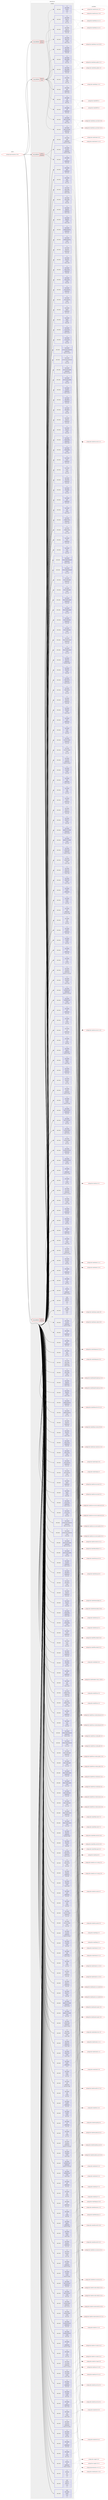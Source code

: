 digraph prolog {

# *************
# Graph options
# *************

newrank=true;
concentrate=true;
compound=true;
graph [rankdir=LR,fontname=Helvetica,fontsize=10,ranksep=1.5];#, ranksep=2.5, nodesep=0.2];
edge  [arrowhead=vee];
node  [fontname=Helvetica,fontsize=10];

# **********
# The ebuild
# **********

subgraph cluster_leftcol {
color=gray;
rank=same;
label=<<i>ebuild</i>>;
id [label="portage://app-text/pandoc-2.18-r2", color=red, width=4, href="../app-text/pandoc-2.18-r2.svg"];
}

# ****************
# The dependencies
# ****************

subgraph cluster_midcol {
color=gray;
label=<<i>dependencies</i>>;
subgraph cluster_compile {
fillcolor="#eeeeee";
style=filled;
label=<<i>compile</i>>;
subgraph cond14959 {
dependency55590 [label=<<TABLE BORDER="0" CELLBORDER="1" CELLSPACING="0" CELLPADDING="4"><TR><TD ROWSPAN="3" CELLPADDING="10">use_conditional</TD></TR><TR><TD>positive</TD></TR><TR><TD>hscolour</TD></TR></TABLE>>, shape=none, color=red];
subgraph pack40149 {
dependency55591 [label=<<TABLE BORDER="0" CELLBORDER="1" CELLSPACING="0" CELLPADDING="4" WIDTH="220"><TR><TD ROWSPAN="6" CELLPADDING="30">pack_dep</TD></TR><TR><TD WIDTH="110">no</TD></TR><TR><TD>dev-haskell</TD></TR><TR><TD>hscolour</TD></TR><TR><TD>none</TD></TR><TR><TD>[,,]</TD></TR></TABLE>>, shape=none, color=blue];
}
dependency55590:e -> dependency55591:w [weight=20,style="dashed",arrowhead="vee"];
}
id:e -> dependency55590:w [weight=20,style="solid",arrowhead="vee"];
subgraph cond14960 {
dependency55592 [label=<<TABLE BORDER="0" CELLBORDER="1" CELLSPACING="0" CELLPADDING="4"><TR><TD ROWSPAN="3" CELLPADDING="10">use_conditional</TD></TR><TR><TD>positive</TD></TR><TR><TD>test</TD></TR></TABLE>>, shape=none, color=red];
subgraph pack40150 {
dependency55593 [label=<<TABLE BORDER="0" CELLBORDER="1" CELLSPACING="0" CELLPADDING="4" WIDTH="220"><TR><TD ROWSPAN="6" CELLPADDING="30">pack_dep</TD></TR><TR><TD WIDTH="110">no</TD></TR><TR><TD>dev-haskell</TD></TR><TR><TD>diff</TD></TR><TR><TD>greaterequal</TD></TR><TR><TD>[0.2,,,0.2]</TD></TR></TABLE>>, shape=none, color=blue];
}
dependency55592:e -> dependency55593:w [weight=20,style="dashed",arrowhead="vee"];
subgraph pack40151 {
dependency55594 [label=<<TABLE BORDER="0" CELLBORDER="1" CELLSPACING="0" CELLPADDING="4" WIDTH="220"><TR><TD ROWSPAN="6" CELLPADDING="30">pack_dep</TD></TR><TR><TD WIDTH="110">no</TD></TR><TR><TD>dev-haskell</TD></TR><TR><TD>diff</TD></TR><TR><TD>smaller</TD></TR><TR><TD>[0.5,,,0.5]</TD></TR></TABLE>>, shape=none, color=blue];
}
dependency55592:e -> dependency55594:w [weight=20,style="dashed",arrowhead="vee"];
subgraph pack40152 {
dependency55595 [label=<<TABLE BORDER="0" CELLBORDER="1" CELLSPACING="0" CELLPADDING="4" WIDTH="220"><TR><TD ROWSPAN="6" CELLPADDING="30">pack_dep</TD></TR><TR><TD WIDTH="110">no</TD></TR><TR><TD>dev-haskell</TD></TR><TR><TD>tasty</TD></TR><TR><TD>greaterequal</TD></TR><TR><TD>[0.11,,,0.11]</TD></TR></TABLE>>, shape=none, color=blue];
}
dependency55592:e -> dependency55595:w [weight=20,style="dashed",arrowhead="vee"];
subgraph pack40153 {
dependency55596 [label=<<TABLE BORDER="0" CELLBORDER="1" CELLSPACING="0" CELLPADDING="4" WIDTH="220"><TR><TD ROWSPAN="6" CELLPADDING="30">pack_dep</TD></TR><TR><TD WIDTH="110">no</TD></TR><TR><TD>dev-haskell</TD></TR><TR><TD>tasty</TD></TR><TR><TD>smaller</TD></TR><TR><TD>[1.5,,,1.5]</TD></TR></TABLE>>, shape=none, color=blue];
}
dependency55592:e -> dependency55596:w [weight=20,style="dashed",arrowhead="vee"];
subgraph pack40154 {
dependency55597 [label=<<TABLE BORDER="0" CELLBORDER="1" CELLSPACING="0" CELLPADDING="4" WIDTH="220"><TR><TD ROWSPAN="6" CELLPADDING="30">pack_dep</TD></TR><TR><TD WIDTH="110">no</TD></TR><TR><TD>dev-haskell</TD></TR><TR><TD>tasty-golden</TD></TR><TR><TD>greaterequal</TD></TR><TR><TD>[2.3,,,2.3]</TD></TR></TABLE>>, shape=none, color=blue];
}
dependency55592:e -> dependency55597:w [weight=20,style="dashed",arrowhead="vee"];
subgraph pack40155 {
dependency55598 [label=<<TABLE BORDER="0" CELLBORDER="1" CELLSPACING="0" CELLPADDING="4" WIDTH="220"><TR><TD ROWSPAN="6" CELLPADDING="30">pack_dep</TD></TR><TR><TD WIDTH="110">no</TD></TR><TR><TD>dev-haskell</TD></TR><TR><TD>tasty-golden</TD></TR><TR><TD>smaller</TD></TR><TR><TD>[2.4,,,2.4]</TD></TR></TABLE>>, shape=none, color=blue];
}
dependency55592:e -> dependency55598:w [weight=20,style="dashed",arrowhead="vee"];
subgraph pack40156 {
dependency55599 [label=<<TABLE BORDER="0" CELLBORDER="1" CELLSPACING="0" CELLPADDING="4" WIDTH="220"><TR><TD ROWSPAN="6" CELLPADDING="30">pack_dep</TD></TR><TR><TD WIDTH="110">no</TD></TR><TR><TD>dev-haskell</TD></TR><TR><TD>tasty-hunit</TD></TR><TR><TD>greaterequal</TD></TR><TR><TD>[0.9,,,0.9]</TD></TR></TABLE>>, shape=none, color=blue];
}
dependency55592:e -> dependency55599:w [weight=20,style="dashed",arrowhead="vee"];
subgraph pack40157 {
dependency55600 [label=<<TABLE BORDER="0" CELLBORDER="1" CELLSPACING="0" CELLPADDING="4" WIDTH="220"><TR><TD ROWSPAN="6" CELLPADDING="30">pack_dep</TD></TR><TR><TD WIDTH="110">no</TD></TR><TR><TD>dev-haskell</TD></TR><TR><TD>tasty-hunit</TD></TR><TR><TD>smaller</TD></TR><TR><TD>[0.11,,,0.11]</TD></TR></TABLE>>, shape=none, color=blue];
}
dependency55592:e -> dependency55600:w [weight=20,style="dashed",arrowhead="vee"];
subgraph pack40158 {
dependency55601 [label=<<TABLE BORDER="0" CELLBORDER="1" CELLSPACING="0" CELLPADDING="4" WIDTH="220"><TR><TD ROWSPAN="6" CELLPADDING="30">pack_dep</TD></TR><TR><TD WIDTH="110">no</TD></TR><TR><TD>dev-haskell</TD></TR><TR><TD>tasty-lua</TD></TR><TR><TD>greaterequal</TD></TR><TR><TD>[1.0,,,1.0]</TD></TR></TABLE>>, shape=none, color=blue];
}
dependency55592:e -> dependency55601:w [weight=20,style="dashed",arrowhead="vee"];
subgraph pack40159 {
dependency55602 [label=<<TABLE BORDER="0" CELLBORDER="1" CELLSPACING="0" CELLPADDING="4" WIDTH="220"><TR><TD ROWSPAN="6" CELLPADDING="30">pack_dep</TD></TR><TR><TD WIDTH="110">no</TD></TR><TR><TD>dev-haskell</TD></TR><TR><TD>tasty-lua</TD></TR><TR><TD>smaller</TD></TR><TR><TD>[1.1,,,1.1]</TD></TR></TABLE>>, shape=none, color=blue];
}
dependency55592:e -> dependency55602:w [weight=20,style="dashed",arrowhead="vee"];
subgraph pack40160 {
dependency55603 [label=<<TABLE BORDER="0" CELLBORDER="1" CELLSPACING="0" CELLPADDING="4" WIDTH="220"><TR><TD ROWSPAN="6" CELLPADDING="30">pack_dep</TD></TR><TR><TD WIDTH="110">no</TD></TR><TR><TD>dev-haskell</TD></TR><TR><TD>tasty-quickcheck</TD></TR><TR><TD>greaterequal</TD></TR><TR><TD>[0.8,,,0.8]</TD></TR></TABLE>>, shape=none, color=blue];
}
dependency55592:e -> dependency55603:w [weight=20,style="dashed",arrowhead="vee"];
subgraph pack40161 {
dependency55604 [label=<<TABLE BORDER="0" CELLBORDER="1" CELLSPACING="0" CELLPADDING="4" WIDTH="220"><TR><TD ROWSPAN="6" CELLPADDING="30">pack_dep</TD></TR><TR><TD WIDTH="110">no</TD></TR><TR><TD>dev-haskell</TD></TR><TR><TD>tasty-quickcheck</TD></TR><TR><TD>smaller</TD></TR><TR><TD>[0.11,,,0.11]</TD></TR></TABLE>>, shape=none, color=blue];
}
dependency55592:e -> dependency55604:w [weight=20,style="dashed",arrowhead="vee"];
}
id:e -> dependency55592:w [weight=20,style="solid",arrowhead="vee"];
subgraph cond14961 {
dependency55605 [label=<<TABLE BORDER="0" CELLBORDER="1" CELLSPACING="0" CELLPADDING="4"><TR><TD ROWSPAN="3" CELLPADDING="10">use_conditional</TD></TR><TR><TD>positive</TD></TR><TR><TD>trypandoc</TD></TR></TABLE>>, shape=none, color=red];
subgraph pack40162 {
dependency55606 [label=<<TABLE BORDER="0" CELLBORDER="1" CELLSPACING="0" CELLPADDING="4" WIDTH="220"><TR><TD ROWSPAN="6" CELLPADDING="30">pack_dep</TD></TR><TR><TD WIDTH="110">no</TD></TR><TR><TD>dev-haskell</TD></TR><TR><TD>wai</TD></TR><TR><TD>greaterequal</TD></TR><TR><TD>[0.3,,,0.3]</TD></TR></TABLE>>, shape=none, color=blue];
}
dependency55605:e -> dependency55606:w [weight=20,style="dashed",arrowhead="vee"];
subgraph pack40163 {
dependency55607 [label=<<TABLE BORDER="0" CELLBORDER="1" CELLSPACING="0" CELLPADDING="4" WIDTH="220"><TR><TD ROWSPAN="6" CELLPADDING="30">pack_dep</TD></TR><TR><TD WIDTH="110">no</TD></TR><TR><TD>dev-haskell</TD></TR><TR><TD>wai-extra</TD></TR><TR><TD>greaterequal</TD></TR><TR><TD>[3.0.24,,,3.0.24]</TD></TR></TABLE>>, shape=none, color=blue];
}
dependency55605:e -> dependency55607:w [weight=20,style="dashed",arrowhead="vee"];
}
id:e -> dependency55605:w [weight=20,style="solid",arrowhead="vee"];
subgraph pack40164 {
dependency55608 [label=<<TABLE BORDER="0" CELLBORDER="1" CELLSPACING="0" CELLPADDING="4" WIDTH="220"><TR><TD ROWSPAN="6" CELLPADDING="30">pack_dep</TD></TR><TR><TD WIDTH="110">no</TD></TR><TR><TD>dev-haskell</TD></TR><TR><TD>aeson</TD></TR><TR><TD>greaterequal</TD></TR><TR><TD>[0.7,,,0.7]</TD></TR></TABLE>>, shape=none, color=blue];
}
id:e -> dependency55608:w [weight=20,style="solid",arrowhead="vee"];
subgraph pack40165 {
dependency55609 [label=<<TABLE BORDER="0" CELLBORDER="1" CELLSPACING="0" CELLPADDING="4" WIDTH="220"><TR><TD ROWSPAN="6" CELLPADDING="30">pack_dep</TD></TR><TR><TD WIDTH="110">no</TD></TR><TR><TD>dev-haskell</TD></TR><TR><TD>aeson</TD></TR><TR><TD>smaller</TD></TR><TR><TD>[2.1,,,2.1]</TD></TR></TABLE>>, shape=none, color=blue];
}
id:e -> dependency55609:w [weight=20,style="solid",arrowhead="vee"];
subgraph pack40166 {
dependency55610 [label=<<TABLE BORDER="0" CELLBORDER="1" CELLSPACING="0" CELLPADDING="4" WIDTH="220"><TR><TD ROWSPAN="6" CELLPADDING="30">pack_dep</TD></TR><TR><TD WIDTH="110">no</TD></TR><TR><TD>dev-haskell</TD></TR><TR><TD>aeson-pretty</TD></TR><TR><TD>greaterequal</TD></TR><TR><TD>[0.8.9,,,0.8.9]</TD></TR></TABLE>>, shape=none, color=blue];
}
id:e -> dependency55610:w [weight=20,style="solid",arrowhead="vee"];
subgraph pack40167 {
dependency55611 [label=<<TABLE BORDER="0" CELLBORDER="1" CELLSPACING="0" CELLPADDING="4" WIDTH="220"><TR><TD ROWSPAN="6" CELLPADDING="30">pack_dep</TD></TR><TR><TD WIDTH="110">no</TD></TR><TR><TD>dev-haskell</TD></TR><TR><TD>aeson-pretty</TD></TR><TR><TD>smaller</TD></TR><TR><TD>[0.9,,,0.9]</TD></TR></TABLE>>, shape=none, color=blue];
}
id:e -> dependency55611:w [weight=20,style="solid",arrowhead="vee"];
subgraph pack40168 {
dependency55612 [label=<<TABLE BORDER="0" CELLBORDER="1" CELLSPACING="0" CELLPADDING="4" WIDTH="220"><TR><TD ROWSPAN="6" CELLPADDING="30">pack_dep</TD></TR><TR><TD WIDTH="110">no</TD></TR><TR><TD>dev-haskell</TD></TR><TR><TD>attoparsec</TD></TR><TR><TD>greaterequal</TD></TR><TR><TD>[0.12,,,0.12]</TD></TR></TABLE>>, shape=none, color=blue];
}
id:e -> dependency55612:w [weight=20,style="solid",arrowhead="vee"];
subgraph pack40169 {
dependency55613 [label=<<TABLE BORDER="0" CELLBORDER="1" CELLSPACING="0" CELLPADDING="4" WIDTH="220"><TR><TD ROWSPAN="6" CELLPADDING="30">pack_dep</TD></TR><TR><TD WIDTH="110">no</TD></TR><TR><TD>dev-haskell</TD></TR><TR><TD>attoparsec</TD></TR><TR><TD>smaller</TD></TR><TR><TD>[0.15,,,0.15]</TD></TR></TABLE>>, shape=none, color=blue];
}
id:e -> dependency55613:w [weight=20,style="solid",arrowhead="vee"];
subgraph pack40170 {
dependency55614 [label=<<TABLE BORDER="0" CELLBORDER="1" CELLSPACING="0" CELLPADDING="4" WIDTH="220"><TR><TD ROWSPAN="6" CELLPADDING="30">pack_dep</TD></TR><TR><TD WIDTH="110">no</TD></TR><TR><TD>dev-haskell</TD></TR><TR><TD>base64-bytestring</TD></TR><TR><TD>greaterequal</TD></TR><TR><TD>[0.1,,,0.1]</TD></TR></TABLE>>, shape=none, color=blue];
}
id:e -> dependency55614:w [weight=20,style="solid",arrowhead="vee"];
subgraph pack40171 {
dependency55615 [label=<<TABLE BORDER="0" CELLBORDER="1" CELLSPACING="0" CELLPADDING="4" WIDTH="220"><TR><TD ROWSPAN="6" CELLPADDING="30">pack_dep</TD></TR><TR><TD WIDTH="110">no</TD></TR><TR><TD>dev-haskell</TD></TR><TR><TD>base64-bytestring</TD></TR><TR><TD>smaller</TD></TR><TR><TD>[1.3,,,1.3]</TD></TR></TABLE>>, shape=none, color=blue];
}
id:e -> dependency55615:w [weight=20,style="solid",arrowhead="vee"];
subgraph pack40172 {
dependency55616 [label=<<TABLE BORDER="0" CELLBORDER="1" CELLSPACING="0" CELLPADDING="4" WIDTH="220"><TR><TD ROWSPAN="6" CELLPADDING="30">pack_dep</TD></TR><TR><TD WIDTH="110">no</TD></TR><TR><TD>dev-haskell</TD></TR><TR><TD>blaze-html</TD></TR><TR><TD>greaterequal</TD></TR><TR><TD>[0.9,,,0.9]</TD></TR></TABLE>>, shape=none, color=blue];
}
id:e -> dependency55616:w [weight=20,style="solid",arrowhead="vee"];
subgraph pack40173 {
dependency55617 [label=<<TABLE BORDER="0" CELLBORDER="1" CELLSPACING="0" CELLPADDING="4" WIDTH="220"><TR><TD ROWSPAN="6" CELLPADDING="30">pack_dep</TD></TR><TR><TD WIDTH="110">no</TD></TR><TR><TD>dev-haskell</TD></TR><TR><TD>blaze-html</TD></TR><TR><TD>smaller</TD></TR><TR><TD>[0.10,,,0.10]</TD></TR></TABLE>>, shape=none, color=blue];
}
id:e -> dependency55617:w [weight=20,style="solid",arrowhead="vee"];
subgraph pack40174 {
dependency55618 [label=<<TABLE BORDER="0" CELLBORDER="1" CELLSPACING="0" CELLPADDING="4" WIDTH="220"><TR><TD ROWSPAN="6" CELLPADDING="30">pack_dep</TD></TR><TR><TD WIDTH="110">no</TD></TR><TR><TD>dev-haskell</TD></TR><TR><TD>blaze-markup</TD></TR><TR><TD>greaterequal</TD></TR><TR><TD>[0.8,,,0.8]</TD></TR></TABLE>>, shape=none, color=blue];
}
id:e -> dependency55618:w [weight=20,style="solid",arrowhead="vee"];
subgraph pack40175 {
dependency55619 [label=<<TABLE BORDER="0" CELLBORDER="1" CELLSPACING="0" CELLPADDING="4" WIDTH="220"><TR><TD ROWSPAN="6" CELLPADDING="30">pack_dep</TD></TR><TR><TD WIDTH="110">no</TD></TR><TR><TD>dev-haskell</TD></TR><TR><TD>blaze-markup</TD></TR><TR><TD>smaller</TD></TR><TR><TD>[0.9,,,0.9]</TD></TR></TABLE>>, shape=none, color=blue];
}
id:e -> dependency55619:w [weight=20,style="solid",arrowhead="vee"];
subgraph pack40176 {
dependency55620 [label=<<TABLE BORDER="0" CELLBORDER="1" CELLSPACING="0" CELLPADDING="4" WIDTH="220"><TR><TD ROWSPAN="6" CELLPADDING="30">pack_dep</TD></TR><TR><TD WIDTH="110">no</TD></TR><TR><TD>dev-haskell</TD></TR><TR><TD>cabal</TD></TR><TR><TD>greaterequal</TD></TR><TR><TD>[3.2.0.0,,,3.2.0.0]</TD></TR></TABLE>>, shape=none, color=blue];
}
id:e -> dependency55620:w [weight=20,style="solid",arrowhead="vee"];
subgraph pack40177 {
dependency55621 [label=<<TABLE BORDER="0" CELLBORDER="1" CELLSPACING="0" CELLPADDING="4" WIDTH="220"><TR><TD ROWSPAN="6" CELLPADDING="30">pack_dep</TD></TR><TR><TD WIDTH="110">no</TD></TR><TR><TD>dev-haskell</TD></TR><TR><TD>case-insensitive</TD></TR><TR><TD>greaterequal</TD></TR><TR><TD>[1.2,,,1.2]</TD></TR></TABLE>>, shape=none, color=blue];
}
id:e -> dependency55621:w [weight=20,style="solid",arrowhead="vee"];
subgraph pack40178 {
dependency55622 [label=<<TABLE BORDER="0" CELLBORDER="1" CELLSPACING="0" CELLPADDING="4" WIDTH="220"><TR><TD ROWSPAN="6" CELLPADDING="30">pack_dep</TD></TR><TR><TD WIDTH="110">no</TD></TR><TR><TD>dev-haskell</TD></TR><TR><TD>case-insensitive</TD></TR><TR><TD>smaller</TD></TR><TR><TD>[1.3,,,1.3]</TD></TR></TABLE>>, shape=none, color=blue];
}
id:e -> dependency55622:w [weight=20,style="solid",arrowhead="vee"];
subgraph pack40179 {
dependency55623 [label=<<TABLE BORDER="0" CELLBORDER="1" CELLSPACING="0" CELLPADDING="4" WIDTH="220"><TR><TD ROWSPAN="6" CELLPADDING="30">pack_dep</TD></TR><TR><TD WIDTH="110">no</TD></TR><TR><TD>dev-haskell</TD></TR><TR><TD>citeproc</TD></TR><TR><TD>greaterequal</TD></TR><TR><TD>[0.7,,,0.7]</TD></TR></TABLE>>, shape=none, color=blue];
}
id:e -> dependency55623:w [weight=20,style="solid",arrowhead="vee"];
subgraph pack40180 {
dependency55624 [label=<<TABLE BORDER="0" CELLBORDER="1" CELLSPACING="0" CELLPADDING="4" WIDTH="220"><TR><TD ROWSPAN="6" CELLPADDING="30">pack_dep</TD></TR><TR><TD WIDTH="110">no</TD></TR><TR><TD>dev-haskell</TD></TR><TR><TD>citeproc</TD></TR><TR><TD>smaller</TD></TR><TR><TD>[0.8,,,0.8]</TD></TR></TABLE>>, shape=none, color=blue];
}
id:e -> dependency55624:w [weight=20,style="solid",arrowhead="vee"];
subgraph pack40181 {
dependency55625 [label=<<TABLE BORDER="0" CELLBORDER="1" CELLSPACING="0" CELLPADDING="4" WIDTH="220"><TR><TD ROWSPAN="6" CELLPADDING="30">pack_dep</TD></TR><TR><TD WIDTH="110">no</TD></TR><TR><TD>dev-haskell</TD></TR><TR><TD>commonmark</TD></TR><TR><TD>greaterequal</TD></TR><TR><TD>[0.2.2,,,0.2.2]</TD></TR></TABLE>>, shape=none, color=blue];
}
id:e -> dependency55625:w [weight=20,style="solid",arrowhead="vee"];
subgraph pack40182 {
dependency55626 [label=<<TABLE BORDER="0" CELLBORDER="1" CELLSPACING="0" CELLPADDING="4" WIDTH="220"><TR><TD ROWSPAN="6" CELLPADDING="30">pack_dep</TD></TR><TR><TD WIDTH="110">no</TD></TR><TR><TD>dev-haskell</TD></TR><TR><TD>commonmark</TD></TR><TR><TD>smaller</TD></TR><TR><TD>[0.3,,,0.3]</TD></TR></TABLE>>, shape=none, color=blue];
}
id:e -> dependency55626:w [weight=20,style="solid",arrowhead="vee"];
subgraph pack40183 {
dependency55627 [label=<<TABLE BORDER="0" CELLBORDER="1" CELLSPACING="0" CELLPADDING="4" WIDTH="220"><TR><TD ROWSPAN="6" CELLPADDING="30">pack_dep</TD></TR><TR><TD WIDTH="110">no</TD></TR><TR><TD>dev-haskell</TD></TR><TR><TD>commonmark-extensions</TD></TR><TR><TD>greaterequal</TD></TR><TR><TD>[0.2.3.1,,,0.2.3.1]</TD></TR></TABLE>>, shape=none, color=blue];
}
id:e -> dependency55627:w [weight=20,style="solid",arrowhead="vee"];
subgraph pack40184 {
dependency55628 [label=<<TABLE BORDER="0" CELLBORDER="1" CELLSPACING="0" CELLPADDING="4" WIDTH="220"><TR><TD ROWSPAN="6" CELLPADDING="30">pack_dep</TD></TR><TR><TD WIDTH="110">no</TD></TR><TR><TD>dev-haskell</TD></TR><TR><TD>commonmark-extensions</TD></TR><TR><TD>smaller</TD></TR><TR><TD>[0.3,,,0.3]</TD></TR></TABLE>>, shape=none, color=blue];
}
id:e -> dependency55628:w [weight=20,style="solid",arrowhead="vee"];
subgraph pack40185 {
dependency55629 [label=<<TABLE BORDER="0" CELLBORDER="1" CELLSPACING="0" CELLPADDING="4" WIDTH="220"><TR><TD ROWSPAN="6" CELLPADDING="30">pack_dep</TD></TR><TR><TD WIDTH="110">no</TD></TR><TR><TD>dev-haskell</TD></TR><TR><TD>commonmark-pandoc</TD></TR><TR><TD>greaterequal</TD></TR><TR><TD>[0.2.1.2,,,0.2.1.2]</TD></TR></TABLE>>, shape=none, color=blue];
}
id:e -> dependency55629:w [weight=20,style="solid",arrowhead="vee"];
subgraph pack40186 {
dependency55630 [label=<<TABLE BORDER="0" CELLBORDER="1" CELLSPACING="0" CELLPADDING="4" WIDTH="220"><TR><TD ROWSPAN="6" CELLPADDING="30">pack_dep</TD></TR><TR><TD WIDTH="110">no</TD></TR><TR><TD>dev-haskell</TD></TR><TR><TD>commonmark-pandoc</TD></TR><TR><TD>smaller</TD></TR><TR><TD>[0.3,,,0.3]</TD></TR></TABLE>>, shape=none, color=blue];
}
id:e -> dependency55630:w [weight=20,style="solid",arrowhead="vee"];
subgraph pack40187 {
dependency55631 [label=<<TABLE BORDER="0" CELLBORDER="1" CELLSPACING="0" CELLPADDING="4" WIDTH="220"><TR><TD ROWSPAN="6" CELLPADDING="30">pack_dep</TD></TR><TR><TD WIDTH="110">no</TD></TR><TR><TD>dev-haskell</TD></TR><TR><TD>connection</TD></TR><TR><TD>greaterequal</TD></TR><TR><TD>[0.3.1,,,0.3.1]</TD></TR></TABLE>>, shape=none, color=blue];
}
id:e -> dependency55631:w [weight=20,style="solid",arrowhead="vee"];
subgraph pack40188 {
dependency55632 [label=<<TABLE BORDER="0" CELLBORDER="1" CELLSPACING="0" CELLPADDING="4" WIDTH="220"><TR><TD ROWSPAN="6" CELLPADDING="30">pack_dep</TD></TR><TR><TD WIDTH="110">no</TD></TR><TR><TD>dev-haskell</TD></TR><TR><TD>data-default</TD></TR><TR><TD>greaterequal</TD></TR><TR><TD>[0.4,,,0.4]</TD></TR></TABLE>>, shape=none, color=blue];
}
id:e -> dependency55632:w [weight=20,style="solid",arrowhead="vee"];
subgraph pack40189 {
dependency55633 [label=<<TABLE BORDER="0" CELLBORDER="1" CELLSPACING="0" CELLPADDING="4" WIDTH="220"><TR><TD ROWSPAN="6" CELLPADDING="30">pack_dep</TD></TR><TR><TD WIDTH="110">no</TD></TR><TR><TD>dev-haskell</TD></TR><TR><TD>data-default</TD></TR><TR><TD>smaller</TD></TR><TR><TD>[0.8,,,0.8]</TD></TR></TABLE>>, shape=none, color=blue];
}
id:e -> dependency55633:w [weight=20,style="solid",arrowhead="vee"];
subgraph pack40190 {
dependency55634 [label=<<TABLE BORDER="0" CELLBORDER="1" CELLSPACING="0" CELLPADDING="4" WIDTH="220"><TR><TD ROWSPAN="6" CELLPADDING="30">pack_dep</TD></TR><TR><TD WIDTH="110">no</TD></TR><TR><TD>dev-haskell</TD></TR><TR><TD>doclayout</TD></TR><TR><TD>greaterequal</TD></TR><TR><TD>[0.4,,,0.4]</TD></TR></TABLE>>, shape=none, color=blue];
}
id:e -> dependency55634:w [weight=20,style="solid",arrowhead="vee"];
subgraph pack40191 {
dependency55635 [label=<<TABLE BORDER="0" CELLBORDER="1" CELLSPACING="0" CELLPADDING="4" WIDTH="220"><TR><TD ROWSPAN="6" CELLPADDING="30">pack_dep</TD></TR><TR><TD WIDTH="110">no</TD></TR><TR><TD>dev-haskell</TD></TR><TR><TD>doclayout</TD></TR><TR><TD>smaller</TD></TR><TR><TD>[0.5,,,0.5]</TD></TR></TABLE>>, shape=none, color=blue];
}
id:e -> dependency55635:w [weight=20,style="solid",arrowhead="vee"];
subgraph pack40192 {
dependency55636 [label=<<TABLE BORDER="0" CELLBORDER="1" CELLSPACING="0" CELLPADDING="4" WIDTH="220"><TR><TD ROWSPAN="6" CELLPADDING="30">pack_dep</TD></TR><TR><TD WIDTH="110">no</TD></TR><TR><TD>dev-haskell</TD></TR><TR><TD>doctemplates</TD></TR><TR><TD>greaterequal</TD></TR><TR><TD>[0.10,,,0.10]</TD></TR></TABLE>>, shape=none, color=blue];
}
id:e -> dependency55636:w [weight=20,style="solid",arrowhead="vee"];
subgraph pack40193 {
dependency55637 [label=<<TABLE BORDER="0" CELLBORDER="1" CELLSPACING="0" CELLPADDING="4" WIDTH="220"><TR><TD ROWSPAN="6" CELLPADDING="30">pack_dep</TD></TR><TR><TD WIDTH="110">no</TD></TR><TR><TD>dev-haskell</TD></TR><TR><TD>doctemplates</TD></TR><TR><TD>smaller</TD></TR><TR><TD>[0.11,,,0.11]</TD></TR></TABLE>>, shape=none, color=blue];
}
id:e -> dependency55637:w [weight=20,style="solid",arrowhead="vee"];
subgraph pack40194 {
dependency55638 [label=<<TABLE BORDER="0" CELLBORDER="1" CELLSPACING="0" CELLPADDING="4" WIDTH="220"><TR><TD ROWSPAN="6" CELLPADDING="30">pack_dep</TD></TR><TR><TD WIDTH="110">no</TD></TR><TR><TD>dev-haskell</TD></TR><TR><TD>emojis</TD></TR><TR><TD>greaterequal</TD></TR><TR><TD>[0.1,,,0.1]</TD></TR></TABLE>>, shape=none, color=blue];
}
id:e -> dependency55638:w [weight=20,style="solid",arrowhead="vee"];
subgraph pack40195 {
dependency55639 [label=<<TABLE BORDER="0" CELLBORDER="1" CELLSPACING="0" CELLPADDING="4" WIDTH="220"><TR><TD ROWSPAN="6" CELLPADDING="30">pack_dep</TD></TR><TR><TD WIDTH="110">no</TD></TR><TR><TD>dev-haskell</TD></TR><TR><TD>emojis</TD></TR><TR><TD>smaller</TD></TR><TR><TD>[0.2,,,0.2]</TD></TR></TABLE>>, shape=none, color=blue];
}
id:e -> dependency55639:w [weight=20,style="solid",arrowhead="vee"];
subgraph pack40196 {
dependency55640 [label=<<TABLE BORDER="0" CELLBORDER="1" CELLSPACING="0" CELLPADDING="4" WIDTH="220"><TR><TD ROWSPAN="6" CELLPADDING="30">pack_dep</TD></TR><TR><TD WIDTH="110">no</TD></TR><TR><TD>dev-haskell</TD></TR><TR><TD>file-embed</TD></TR><TR><TD>greaterequal</TD></TR><TR><TD>[0.0,,,0.0]</TD></TR></TABLE>>, shape=none, color=blue];
}
id:e -> dependency55640:w [weight=20,style="solid",arrowhead="vee"];
subgraph pack40197 {
dependency55641 [label=<<TABLE BORDER="0" CELLBORDER="1" CELLSPACING="0" CELLPADDING="4" WIDTH="220"><TR><TD ROWSPAN="6" CELLPADDING="30">pack_dep</TD></TR><TR><TD WIDTH="110">no</TD></TR><TR><TD>dev-haskell</TD></TR><TR><TD>file-embed</TD></TR><TR><TD>smaller</TD></TR><TR><TD>[0.1,,,0.1]</TD></TR></TABLE>>, shape=none, color=blue];
}
id:e -> dependency55641:w [weight=20,style="solid",arrowhead="vee"];
subgraph pack40198 {
dependency55642 [label=<<TABLE BORDER="0" CELLBORDER="1" CELLSPACING="0" CELLPADDING="4" WIDTH="220"><TR><TD ROWSPAN="6" CELLPADDING="30">pack_dep</TD></TR><TR><TD WIDTH="110">no</TD></TR><TR><TD>dev-haskell</TD></TR><TR><TD>glob</TD></TR><TR><TD>greaterequal</TD></TR><TR><TD>[0.7,,,0.7]</TD></TR></TABLE>>, shape=none, color=blue];
}
id:e -> dependency55642:w [weight=20,style="solid",arrowhead="vee"];
subgraph pack40199 {
dependency55643 [label=<<TABLE BORDER="0" CELLBORDER="1" CELLSPACING="0" CELLPADDING="4" WIDTH="220"><TR><TD ROWSPAN="6" CELLPADDING="30">pack_dep</TD></TR><TR><TD WIDTH="110">no</TD></TR><TR><TD>dev-haskell</TD></TR><TR><TD>glob</TD></TR><TR><TD>smaller</TD></TR><TR><TD>[0.11,,,0.11]</TD></TR></TABLE>>, shape=none, color=blue];
}
id:e -> dependency55643:w [weight=20,style="solid",arrowhead="vee"];
subgraph pack40200 {
dependency55644 [label=<<TABLE BORDER="0" CELLBORDER="1" CELLSPACING="0" CELLPADDING="4" WIDTH="220"><TR><TD ROWSPAN="6" CELLPADDING="30">pack_dep</TD></TR><TR><TD WIDTH="110">no</TD></TR><TR><TD>dev-haskell</TD></TR><TR><TD>haddock-library</TD></TR><TR><TD>greaterequal</TD></TR><TR><TD>[1.10,,,1.10]</TD></TR></TABLE>>, shape=none, color=blue];
}
id:e -> dependency55644:w [weight=20,style="solid",arrowhead="vee"];
subgraph pack40201 {
dependency55645 [label=<<TABLE BORDER="0" CELLBORDER="1" CELLSPACING="0" CELLPADDING="4" WIDTH="220"><TR><TD ROWSPAN="6" CELLPADDING="30">pack_dep</TD></TR><TR><TD WIDTH="110">no</TD></TR><TR><TD>dev-haskell</TD></TR><TR><TD>haddock-library</TD></TR><TR><TD>smaller</TD></TR><TR><TD>[1.11,,,1.11]</TD></TR></TABLE>>, shape=none, color=blue];
}
id:e -> dependency55645:w [weight=20,style="solid",arrowhead="vee"];
subgraph pack40202 {
dependency55646 [label=<<TABLE BORDER="0" CELLBORDER="1" CELLSPACING="0" CELLPADDING="4" WIDTH="220"><TR><TD ROWSPAN="6" CELLPADDING="30">pack_dep</TD></TR><TR><TD WIDTH="110">no</TD></TR><TR><TD>dev-haskell</TD></TR><TR><TD>hslua</TD></TR><TR><TD>greaterequal</TD></TR><TR><TD>[2.2,,,2.2]</TD></TR></TABLE>>, shape=none, color=blue];
}
id:e -> dependency55646:w [weight=20,style="solid",arrowhead="vee"];
subgraph pack40203 {
dependency55647 [label=<<TABLE BORDER="0" CELLBORDER="1" CELLSPACING="0" CELLPADDING="4" WIDTH="220"><TR><TD ROWSPAN="6" CELLPADDING="30">pack_dep</TD></TR><TR><TD WIDTH="110">no</TD></TR><TR><TD>dev-haskell</TD></TR><TR><TD>hslua</TD></TR><TR><TD>smaller</TD></TR><TR><TD>[2.3,,,2.3]</TD></TR></TABLE>>, shape=none, color=blue];
}
id:e -> dependency55647:w [weight=20,style="solid",arrowhead="vee"];
subgraph pack40204 {
dependency55648 [label=<<TABLE BORDER="0" CELLBORDER="1" CELLSPACING="0" CELLPADDING="4" WIDTH="220"><TR><TD ROWSPAN="6" CELLPADDING="30">pack_dep</TD></TR><TR><TD WIDTH="110">no</TD></TR><TR><TD>dev-haskell</TD></TR><TR><TD>hslua-module-doclayout</TD></TR><TR><TD>greaterequal</TD></TR><TR><TD>[1.0.4,,,1.0.4]</TD></TR></TABLE>>, shape=none, color=blue];
}
id:e -> dependency55648:w [weight=20,style="solid",arrowhead="vee"];
subgraph pack40205 {
dependency55649 [label=<<TABLE BORDER="0" CELLBORDER="1" CELLSPACING="0" CELLPADDING="4" WIDTH="220"><TR><TD ROWSPAN="6" CELLPADDING="30">pack_dep</TD></TR><TR><TD WIDTH="110">no</TD></TR><TR><TD>dev-haskell</TD></TR><TR><TD>hslua-module-doclayout</TD></TR><TR><TD>smaller</TD></TR><TR><TD>[1.1,,,1.1]</TD></TR></TABLE>>, shape=none, color=blue];
}
id:e -> dependency55649:w [weight=20,style="solid",arrowhead="vee"];
subgraph pack40206 {
dependency55650 [label=<<TABLE BORDER="0" CELLBORDER="1" CELLSPACING="0" CELLPADDING="4" WIDTH="220"><TR><TD ROWSPAN="6" CELLPADDING="30">pack_dep</TD></TR><TR><TD WIDTH="110">no</TD></TR><TR><TD>dev-haskell</TD></TR><TR><TD>hslua-module-path</TD></TR><TR><TD>greaterequal</TD></TR><TR><TD>[1.0,,,1.0]</TD></TR></TABLE>>, shape=none, color=blue];
}
id:e -> dependency55650:w [weight=20,style="solid",arrowhead="vee"];
subgraph pack40207 {
dependency55651 [label=<<TABLE BORDER="0" CELLBORDER="1" CELLSPACING="0" CELLPADDING="4" WIDTH="220"><TR><TD ROWSPAN="6" CELLPADDING="30">pack_dep</TD></TR><TR><TD WIDTH="110">no</TD></TR><TR><TD>dev-haskell</TD></TR><TR><TD>hslua-module-path</TD></TR><TR><TD>smaller</TD></TR><TR><TD>[1.1,,,1.1]</TD></TR></TABLE>>, shape=none, color=blue];
}
id:e -> dependency55651:w [weight=20,style="solid",arrowhead="vee"];
subgraph pack40208 {
dependency55652 [label=<<TABLE BORDER="0" CELLBORDER="1" CELLSPACING="0" CELLPADDING="4" WIDTH="220"><TR><TD ROWSPAN="6" CELLPADDING="30">pack_dep</TD></TR><TR><TD WIDTH="110">no</TD></TR><TR><TD>dev-haskell</TD></TR><TR><TD>hslua-module-system</TD></TR><TR><TD>greaterequal</TD></TR><TR><TD>[1.0,,,1.0]</TD></TR></TABLE>>, shape=none, color=blue];
}
id:e -> dependency55652:w [weight=20,style="solid",arrowhead="vee"];
subgraph pack40209 {
dependency55653 [label=<<TABLE BORDER="0" CELLBORDER="1" CELLSPACING="0" CELLPADDING="4" WIDTH="220"><TR><TD ROWSPAN="6" CELLPADDING="30">pack_dep</TD></TR><TR><TD WIDTH="110">no</TD></TR><TR><TD>dev-haskell</TD></TR><TR><TD>hslua-module-system</TD></TR><TR><TD>smaller</TD></TR><TR><TD>[1.1,,,1.1]</TD></TR></TABLE>>, shape=none, color=blue];
}
id:e -> dependency55653:w [weight=20,style="solid",arrowhead="vee"];
subgraph pack40210 {
dependency55654 [label=<<TABLE BORDER="0" CELLBORDER="1" CELLSPACING="0" CELLPADDING="4" WIDTH="220"><TR><TD ROWSPAN="6" CELLPADDING="30">pack_dep</TD></TR><TR><TD WIDTH="110">no</TD></TR><TR><TD>dev-haskell</TD></TR><TR><TD>hslua-module-text</TD></TR><TR><TD>greaterequal</TD></TR><TR><TD>[1.0,,,1.0]</TD></TR></TABLE>>, shape=none, color=blue];
}
id:e -> dependency55654:w [weight=20,style="solid",arrowhead="vee"];
subgraph pack40211 {
dependency55655 [label=<<TABLE BORDER="0" CELLBORDER="1" CELLSPACING="0" CELLPADDING="4" WIDTH="220"><TR><TD ROWSPAN="6" CELLPADDING="30">pack_dep</TD></TR><TR><TD WIDTH="110">no</TD></TR><TR><TD>dev-haskell</TD></TR><TR><TD>hslua-module-text</TD></TR><TR><TD>smaller</TD></TR><TR><TD>[1.1,,,1.1]</TD></TR></TABLE>>, shape=none, color=blue];
}
id:e -> dependency55655:w [weight=20,style="solid",arrowhead="vee"];
subgraph pack40212 {
dependency55656 [label=<<TABLE BORDER="0" CELLBORDER="1" CELLSPACING="0" CELLPADDING="4" WIDTH="220"><TR><TD ROWSPAN="6" CELLPADDING="30">pack_dep</TD></TR><TR><TD WIDTH="110">no</TD></TR><TR><TD>dev-haskell</TD></TR><TR><TD>hslua-module-version</TD></TR><TR><TD>greaterequal</TD></TR><TR><TD>[1.0,,,1.0]</TD></TR></TABLE>>, shape=none, color=blue];
}
id:e -> dependency55656:w [weight=20,style="solid",arrowhead="vee"];
subgraph pack40213 {
dependency55657 [label=<<TABLE BORDER="0" CELLBORDER="1" CELLSPACING="0" CELLPADDING="4" WIDTH="220"><TR><TD ROWSPAN="6" CELLPADDING="30">pack_dep</TD></TR><TR><TD WIDTH="110">no</TD></TR><TR><TD>dev-haskell</TD></TR><TR><TD>hslua-module-version</TD></TR><TR><TD>smaller</TD></TR><TR><TD>[1.1,,,1.1]</TD></TR></TABLE>>, shape=none, color=blue];
}
id:e -> dependency55657:w [weight=20,style="solid",arrowhead="vee"];
subgraph pack40214 {
dependency55658 [label=<<TABLE BORDER="0" CELLBORDER="1" CELLSPACING="0" CELLPADDING="4" WIDTH="220"><TR><TD ROWSPAN="6" CELLPADDING="30">pack_dep</TD></TR><TR><TD WIDTH="110">no</TD></TR><TR><TD>dev-haskell</TD></TR><TR><TD>http-client</TD></TR><TR><TD>greaterequal</TD></TR><TR><TD>[0.4.30,,,0.4.30]</TD></TR></TABLE>>, shape=none, color=blue];
}
id:e -> dependency55658:w [weight=20,style="solid",arrowhead="vee"];
subgraph pack40215 {
dependency55659 [label=<<TABLE BORDER="0" CELLBORDER="1" CELLSPACING="0" CELLPADDING="4" WIDTH="220"><TR><TD ROWSPAN="6" CELLPADDING="30">pack_dep</TD></TR><TR><TD WIDTH="110">no</TD></TR><TR><TD>dev-haskell</TD></TR><TR><TD>http-client</TD></TR><TR><TD>smaller</TD></TR><TR><TD>[0.8,,,0.8]</TD></TR></TABLE>>, shape=none, color=blue];
}
id:e -> dependency55659:w [weight=20,style="solid",arrowhead="vee"];
subgraph pack40216 {
dependency55660 [label=<<TABLE BORDER="0" CELLBORDER="1" CELLSPACING="0" CELLPADDING="4" WIDTH="220"><TR><TD ROWSPAN="6" CELLPADDING="30">pack_dep</TD></TR><TR><TD WIDTH="110">no</TD></TR><TR><TD>dev-haskell</TD></TR><TR><TD>http-client-tls</TD></TR><TR><TD>greaterequal</TD></TR><TR><TD>[0.2.4,,,0.2.4]</TD></TR></TABLE>>, shape=none, color=blue];
}
id:e -> dependency55660:w [weight=20,style="solid",arrowhead="vee"];
subgraph pack40217 {
dependency55661 [label=<<TABLE BORDER="0" CELLBORDER="1" CELLSPACING="0" CELLPADDING="4" WIDTH="220"><TR><TD ROWSPAN="6" CELLPADDING="30">pack_dep</TD></TR><TR><TD WIDTH="110">no</TD></TR><TR><TD>dev-haskell</TD></TR><TR><TD>http-client-tls</TD></TR><TR><TD>smaller</TD></TR><TR><TD>[0.4,,,0.4]</TD></TR></TABLE>>, shape=none, color=blue];
}
id:e -> dependency55661:w [weight=20,style="solid",arrowhead="vee"];
subgraph pack40218 {
dependency55662 [label=<<TABLE BORDER="0" CELLBORDER="1" CELLSPACING="0" CELLPADDING="4" WIDTH="220"><TR><TD ROWSPAN="6" CELLPADDING="30">pack_dep</TD></TR><TR><TD WIDTH="110">no</TD></TR><TR><TD>dev-haskell</TD></TR><TR><TD>http-types</TD></TR><TR><TD>greaterequal</TD></TR><TR><TD>[0.8,,,0.8]</TD></TR></TABLE>>, shape=none, color=blue];
}
id:e -> dependency55662:w [weight=20,style="solid",arrowhead="vee"];
subgraph pack40219 {
dependency55663 [label=<<TABLE BORDER="0" CELLBORDER="1" CELLSPACING="0" CELLPADDING="4" WIDTH="220"><TR><TD ROWSPAN="6" CELLPADDING="30">pack_dep</TD></TR><TR><TD WIDTH="110">no</TD></TR><TR><TD>dev-haskell</TD></TR><TR><TD>http-types</TD></TR><TR><TD>smaller</TD></TR><TR><TD>[0.13,,,0.13]</TD></TR></TABLE>>, shape=none, color=blue];
}
id:e -> dependency55663:w [weight=20,style="solid",arrowhead="vee"];
subgraph pack40220 {
dependency55664 [label=<<TABLE BORDER="0" CELLBORDER="1" CELLSPACING="0" CELLPADDING="4" WIDTH="220"><TR><TD ROWSPAN="6" CELLPADDING="30">pack_dep</TD></TR><TR><TD WIDTH="110">no</TD></TR><TR><TD>dev-haskell</TD></TR><TR><TD>ipynb</TD></TR><TR><TD>greaterequal</TD></TR><TR><TD>[0.2,,,0.2]</TD></TR></TABLE>>, shape=none, color=blue];
}
id:e -> dependency55664:w [weight=20,style="solid",arrowhead="vee"];
subgraph pack40221 {
dependency55665 [label=<<TABLE BORDER="0" CELLBORDER="1" CELLSPACING="0" CELLPADDING="4" WIDTH="220"><TR><TD ROWSPAN="6" CELLPADDING="30">pack_dep</TD></TR><TR><TD WIDTH="110">no</TD></TR><TR><TD>dev-haskell</TD></TR><TR><TD>ipynb</TD></TR><TR><TD>smaller</TD></TR><TR><TD>[0.3,,,0.3]</TD></TR></TABLE>>, shape=none, color=blue];
}
id:e -> dependency55665:w [weight=20,style="solid",arrowhead="vee"];
subgraph pack40222 {
dependency55666 [label=<<TABLE BORDER="0" CELLBORDER="1" CELLSPACING="0" CELLPADDING="4" WIDTH="220"><TR><TD ROWSPAN="6" CELLPADDING="30">pack_dep</TD></TR><TR><TD WIDTH="110">no</TD></TR><TR><TD>dev-haskell</TD></TR><TR><TD>jira-wiki-markup</TD></TR><TR><TD>greaterequal</TD></TR><TR><TD>[1.4,,,1.4]</TD></TR></TABLE>>, shape=none, color=blue];
}
id:e -> dependency55666:w [weight=20,style="solid",arrowhead="vee"];
subgraph pack40223 {
dependency55667 [label=<<TABLE BORDER="0" CELLBORDER="1" CELLSPACING="0" CELLPADDING="4" WIDTH="220"><TR><TD ROWSPAN="6" CELLPADDING="30">pack_dep</TD></TR><TR><TD WIDTH="110">no</TD></TR><TR><TD>dev-haskell</TD></TR><TR><TD>jira-wiki-markup</TD></TR><TR><TD>smaller</TD></TR><TR><TD>[1.5,,,1.5]</TD></TR></TABLE>>, shape=none, color=blue];
}
id:e -> dependency55667:w [weight=20,style="solid",arrowhead="vee"];
subgraph pack40224 {
dependency55668 [label=<<TABLE BORDER="0" CELLBORDER="1" CELLSPACING="0" CELLPADDING="4" WIDTH="220"><TR><TD ROWSPAN="6" CELLPADDING="30">pack_dep</TD></TR><TR><TD WIDTH="110">no</TD></TR><TR><TD>dev-haskell</TD></TR><TR><TD>juicypixels</TD></TR><TR><TD>greaterequal</TD></TR><TR><TD>[3.1.6.1,,,3.1.6.1]</TD></TR></TABLE>>, shape=none, color=blue];
}
id:e -> dependency55668:w [weight=20,style="solid",arrowhead="vee"];
subgraph pack40225 {
dependency55669 [label=<<TABLE BORDER="0" CELLBORDER="1" CELLSPACING="0" CELLPADDING="4" WIDTH="220"><TR><TD ROWSPAN="6" CELLPADDING="30">pack_dep</TD></TR><TR><TD WIDTH="110">no</TD></TR><TR><TD>dev-haskell</TD></TR><TR><TD>juicypixels</TD></TR><TR><TD>smaller</TD></TR><TR><TD>[3.4,,,3.4]</TD></TR></TABLE>>, shape=none, color=blue];
}
id:e -> dependency55669:w [weight=20,style="solid",arrowhead="vee"];
subgraph pack40226 {
dependency55670 [label=<<TABLE BORDER="0" CELLBORDER="1" CELLSPACING="0" CELLPADDING="4" WIDTH="220"><TR><TD ROWSPAN="6" CELLPADDING="30">pack_dep</TD></TR><TR><TD WIDTH="110">no</TD></TR><TR><TD>dev-haskell</TD></TR><TR><TD>lpeg</TD></TR><TR><TD>greaterequal</TD></TR><TR><TD>[1.0.1,,,1.0.1]</TD></TR></TABLE>>, shape=none, color=blue];
}
id:e -> dependency55670:w [weight=20,style="solid",arrowhead="vee"];
subgraph pack40227 {
dependency55671 [label=<<TABLE BORDER="0" CELLBORDER="1" CELLSPACING="0" CELLPADDING="4" WIDTH="220"><TR><TD ROWSPAN="6" CELLPADDING="30">pack_dep</TD></TR><TR><TD WIDTH="110">no</TD></TR><TR><TD>dev-haskell</TD></TR><TR><TD>lpeg</TD></TR><TR><TD>smaller</TD></TR><TR><TD>[1.1,,,1.1]</TD></TR></TABLE>>, shape=none, color=blue];
}
id:e -> dependency55671:w [weight=20,style="solid",arrowhead="vee"];
subgraph pack40228 {
dependency55672 [label=<<TABLE BORDER="0" CELLBORDER="1" CELLSPACING="0" CELLPADDING="4" WIDTH="220"><TR><TD ROWSPAN="6" CELLPADDING="30">pack_dep</TD></TR><TR><TD WIDTH="110">no</TD></TR><TR><TD>dev-haskell</TD></TR><TR><TD>network</TD></TR><TR><TD>greaterequal</TD></TR><TR><TD>[2.6,,,2.6]</TD></TR></TABLE>>, shape=none, color=blue];
}
id:e -> dependency55672:w [weight=20,style="solid",arrowhead="vee"];
subgraph pack40229 {
dependency55673 [label=<<TABLE BORDER="0" CELLBORDER="1" CELLSPACING="0" CELLPADDING="4" WIDTH="220"><TR><TD ROWSPAN="6" CELLPADDING="30">pack_dep</TD></TR><TR><TD WIDTH="110">no</TD></TR><TR><TD>dev-haskell</TD></TR><TR><TD>network-uri</TD></TR><TR><TD>greaterequal</TD></TR><TR><TD>[2.6,,,2.6]</TD></TR></TABLE>>, shape=none, color=blue];
}
id:e -> dependency55673:w [weight=20,style="solid",arrowhead="vee"];
subgraph pack40230 {
dependency55674 [label=<<TABLE BORDER="0" CELLBORDER="1" CELLSPACING="0" CELLPADDING="4" WIDTH="220"><TR><TD ROWSPAN="6" CELLPADDING="30">pack_dep</TD></TR><TR><TD WIDTH="110">no</TD></TR><TR><TD>dev-haskell</TD></TR><TR><TD>network-uri</TD></TR><TR><TD>smaller</TD></TR><TR><TD>[2.8,,,2.8]</TD></TR></TABLE>>, shape=none, color=blue];
}
id:e -> dependency55674:w [weight=20,style="solid",arrowhead="vee"];
subgraph pack40231 {
dependency55675 [label=<<TABLE BORDER="0" CELLBORDER="1" CELLSPACING="0" CELLPADDING="4" WIDTH="220"><TR><TD ROWSPAN="6" CELLPADDING="30">pack_dep</TD></TR><TR><TD WIDTH="110">no</TD></TR><TR><TD>dev-haskell</TD></TR><TR><TD>pandoc-lua-marshal</TD></TR><TR><TD>greaterequal</TD></TR><TR><TD>[0.1.5,,,0.1.5]</TD></TR></TABLE>>, shape=none, color=blue];
}
id:e -> dependency55675:w [weight=20,style="solid",arrowhead="vee"];
subgraph pack40232 {
dependency55676 [label=<<TABLE BORDER="0" CELLBORDER="1" CELLSPACING="0" CELLPADDING="4" WIDTH="220"><TR><TD ROWSPAN="6" CELLPADDING="30">pack_dep</TD></TR><TR><TD WIDTH="110">no</TD></TR><TR><TD>dev-haskell</TD></TR><TR><TD>pandoc-lua-marshal</TD></TR><TR><TD>smaller</TD></TR><TR><TD>[0.2,,,0.2]</TD></TR></TABLE>>, shape=none, color=blue];
}
id:e -> dependency55676:w [weight=20,style="solid",arrowhead="vee"];
subgraph pack40233 {
dependency55677 [label=<<TABLE BORDER="0" CELLBORDER="1" CELLSPACING="0" CELLPADDING="4" WIDTH="220"><TR><TD ROWSPAN="6" CELLPADDING="30">pack_dep</TD></TR><TR><TD WIDTH="110">no</TD></TR><TR><TD>dev-haskell</TD></TR><TR><TD>pandoc-types</TD></TR><TR><TD>greaterequal</TD></TR><TR><TD>[1.22.2,,,1.22.2]</TD></TR></TABLE>>, shape=none, color=blue];
}
id:e -> dependency55677:w [weight=20,style="solid",arrowhead="vee"];
subgraph pack40234 {
dependency55678 [label=<<TABLE BORDER="0" CELLBORDER="1" CELLSPACING="0" CELLPADDING="4" WIDTH="220"><TR><TD ROWSPAN="6" CELLPADDING="30">pack_dep</TD></TR><TR><TD WIDTH="110">no</TD></TR><TR><TD>dev-haskell</TD></TR><TR><TD>pandoc-types</TD></TR><TR><TD>smaller</TD></TR><TR><TD>[1.23,,,1.23]</TD></TR></TABLE>>, shape=none, color=blue];
}
id:e -> dependency55678:w [weight=20,style="solid",arrowhead="vee"];
subgraph pack40235 {
dependency55679 [label=<<TABLE BORDER="0" CELLBORDER="1" CELLSPACING="0" CELLPADDING="4" WIDTH="220"><TR><TD ROWSPAN="6" CELLPADDING="30">pack_dep</TD></TR><TR><TD WIDTH="110">no</TD></TR><TR><TD>dev-haskell</TD></TR><TR><TD>pretty-show</TD></TR><TR><TD>greaterequal</TD></TR><TR><TD>[1.10,,,1.10]</TD></TR></TABLE>>, shape=none, color=blue];
}
id:e -> dependency55679:w [weight=20,style="solid",arrowhead="vee"];
subgraph pack40236 {
dependency55680 [label=<<TABLE BORDER="0" CELLBORDER="1" CELLSPACING="0" CELLPADDING="4" WIDTH="220"><TR><TD ROWSPAN="6" CELLPADDING="30">pack_dep</TD></TR><TR><TD WIDTH="110">no</TD></TR><TR><TD>dev-haskell</TD></TR><TR><TD>pretty-show</TD></TR><TR><TD>smaller</TD></TR><TR><TD>[1.11,,,1.11]</TD></TR></TABLE>>, shape=none, color=blue];
}
id:e -> dependency55680:w [weight=20,style="solid",arrowhead="vee"];
subgraph pack40237 {
dependency55681 [label=<<TABLE BORDER="0" CELLBORDER="1" CELLSPACING="0" CELLPADDING="4" WIDTH="220"><TR><TD ROWSPAN="6" CELLPADDING="30">pack_dep</TD></TR><TR><TD WIDTH="110">no</TD></TR><TR><TD>dev-haskell</TD></TR><TR><TD>random</TD></TR><TR><TD>greaterequal</TD></TR><TR><TD>[1,,,1]</TD></TR></TABLE>>, shape=none, color=blue];
}
id:e -> dependency55681:w [weight=20,style="solid",arrowhead="vee"];
subgraph pack40238 {
dependency55682 [label=<<TABLE BORDER="0" CELLBORDER="1" CELLSPACING="0" CELLPADDING="4" WIDTH="220"><TR><TD ROWSPAN="6" CELLPADDING="30">pack_dep</TD></TR><TR><TD WIDTH="110">no</TD></TR><TR><TD>dev-haskell</TD></TR><TR><TD>random</TD></TR><TR><TD>smaller</TD></TR><TR><TD>[1.3,,,1.3]</TD></TR></TABLE>>, shape=none, color=blue];
}
id:e -> dependency55682:w [weight=20,style="solid",arrowhead="vee"];
subgraph pack40239 {
dependency55683 [label=<<TABLE BORDER="0" CELLBORDER="1" CELLSPACING="0" CELLPADDING="4" WIDTH="220"><TR><TD ROWSPAN="6" CELLPADDING="30">pack_dep</TD></TR><TR><TD WIDTH="110">no</TD></TR><TR><TD>dev-haskell</TD></TR><TR><TD>safe</TD></TR><TR><TD>greaterequal</TD></TR><TR><TD>[0.3.18,,,0.3.18]</TD></TR></TABLE>>, shape=none, color=blue];
}
id:e -> dependency55683:w [weight=20,style="solid",arrowhead="vee"];
subgraph pack40240 {
dependency55684 [label=<<TABLE BORDER="0" CELLBORDER="1" CELLSPACING="0" CELLPADDING="4" WIDTH="220"><TR><TD ROWSPAN="6" CELLPADDING="30">pack_dep</TD></TR><TR><TD WIDTH="110">no</TD></TR><TR><TD>dev-haskell</TD></TR><TR><TD>safe</TD></TR><TR><TD>smaller</TD></TR><TR><TD>[0.4,,,0.4]</TD></TR></TABLE>>, shape=none, color=blue];
}
id:e -> dependency55684:w [weight=20,style="solid",arrowhead="vee"];
subgraph pack40241 {
dependency55685 [label=<<TABLE BORDER="0" CELLBORDER="1" CELLSPACING="0" CELLPADDING="4" WIDTH="220"><TR><TD ROWSPAN="6" CELLPADDING="30">pack_dep</TD></TR><TR><TD WIDTH="110">no</TD></TR><TR><TD>dev-haskell</TD></TR><TR><TD>scientific</TD></TR><TR><TD>greaterequal</TD></TR><TR><TD>[0.3,,,0.3]</TD></TR></TABLE>>, shape=none, color=blue];
}
id:e -> dependency55685:w [weight=20,style="solid",arrowhead="vee"];
subgraph pack40242 {
dependency55686 [label=<<TABLE BORDER="0" CELLBORDER="1" CELLSPACING="0" CELLPADDING="4" WIDTH="220"><TR><TD ROWSPAN="6" CELLPADDING="30">pack_dep</TD></TR><TR><TD WIDTH="110">no</TD></TR><TR><TD>dev-haskell</TD></TR><TR><TD>scientific</TD></TR><TR><TD>smaller</TD></TR><TR><TD>[0.4,,,0.4]</TD></TR></TABLE>>, shape=none, color=blue];
}
id:e -> dependency55686:w [weight=20,style="solid",arrowhead="vee"];
subgraph pack40243 {
dependency55687 [label=<<TABLE BORDER="0" CELLBORDER="1" CELLSPACING="0" CELLPADDING="4" WIDTH="220"><TR><TD ROWSPAN="6" CELLPADDING="30">pack_dep</TD></TR><TR><TD WIDTH="110">no</TD></TR><TR><TD>dev-haskell</TD></TR><TR><TD>sha</TD></TR><TR><TD>greaterequal</TD></TR><TR><TD>[1.6,,,1.6]</TD></TR></TABLE>>, shape=none, color=blue];
}
id:e -> dependency55687:w [weight=20,style="solid",arrowhead="vee"];
subgraph pack40244 {
dependency55688 [label=<<TABLE BORDER="0" CELLBORDER="1" CELLSPACING="0" CELLPADDING="4" WIDTH="220"><TR><TD ROWSPAN="6" CELLPADDING="30">pack_dep</TD></TR><TR><TD WIDTH="110">no</TD></TR><TR><TD>dev-haskell</TD></TR><TR><TD>sha</TD></TR><TR><TD>smaller</TD></TR><TR><TD>[1.7,,,1.7]</TD></TR></TABLE>>, shape=none, color=blue];
}
id:e -> dependency55688:w [weight=20,style="solid",arrowhead="vee"];
subgraph pack40245 {
dependency55689 [label=<<TABLE BORDER="0" CELLBORDER="1" CELLSPACING="0" CELLPADDING="4" WIDTH="220"><TR><TD ROWSPAN="6" CELLPADDING="30">pack_dep</TD></TR><TR><TD WIDTH="110">no</TD></TR><TR><TD>dev-haskell</TD></TR><TR><TD>skylighting</TD></TR><TR><TD>greaterequal</TD></TR><TR><TD>[0.12.3.1,,,0.12.3.1]</TD></TR></TABLE>>, shape=none, color=blue];
}
id:e -> dependency55689:w [weight=20,style="solid",arrowhead="vee"];
subgraph pack40246 {
dependency55690 [label=<<TABLE BORDER="0" CELLBORDER="1" CELLSPACING="0" CELLPADDING="4" WIDTH="220"><TR><TD ROWSPAN="6" CELLPADDING="30">pack_dep</TD></TR><TR><TD WIDTH="110">no</TD></TR><TR><TD>dev-haskell</TD></TR><TR><TD>skylighting</TD></TR><TR><TD>smaller</TD></TR><TR><TD>[0.13,,,0.13]</TD></TR></TABLE>>, shape=none, color=blue];
}
id:e -> dependency55690:w [weight=20,style="solid",arrowhead="vee"];
subgraph pack40247 {
dependency55691 [label=<<TABLE BORDER="0" CELLBORDER="1" CELLSPACING="0" CELLPADDING="4" WIDTH="220"><TR><TD ROWSPAN="6" CELLPADDING="30">pack_dep</TD></TR><TR><TD WIDTH="110">no</TD></TR><TR><TD>dev-haskell</TD></TR><TR><TD>skylighting-core</TD></TR><TR><TD>greaterequal</TD></TR><TR><TD>[0.12.3.1,,,0.12.3.1]</TD></TR></TABLE>>, shape=none, color=blue];
}
id:e -> dependency55691:w [weight=20,style="solid",arrowhead="vee"];
subgraph pack40248 {
dependency55692 [label=<<TABLE BORDER="0" CELLBORDER="1" CELLSPACING="0" CELLPADDING="4" WIDTH="220"><TR><TD ROWSPAN="6" CELLPADDING="30">pack_dep</TD></TR><TR><TD WIDTH="110">no</TD></TR><TR><TD>dev-haskell</TD></TR><TR><TD>skylighting-core</TD></TR><TR><TD>smaller</TD></TR><TR><TD>[0.13,,,0.13]</TD></TR></TABLE>>, shape=none, color=blue];
}
id:e -> dependency55692:w [weight=20,style="solid",arrowhead="vee"];
subgraph pack40249 {
dependency55693 [label=<<TABLE BORDER="0" CELLBORDER="1" CELLSPACING="0" CELLPADDING="4" WIDTH="220"><TR><TD ROWSPAN="6" CELLPADDING="30">pack_dep</TD></TR><TR><TD WIDTH="110">no</TD></TR><TR><TD>dev-haskell</TD></TR><TR><TD>split</TD></TR><TR><TD>greaterequal</TD></TR><TR><TD>[0.2,,,0.2]</TD></TR></TABLE>>, shape=none, color=blue];
}
id:e -> dependency55693:w [weight=20,style="solid",arrowhead="vee"];
subgraph pack40250 {
dependency55694 [label=<<TABLE BORDER="0" CELLBORDER="1" CELLSPACING="0" CELLPADDING="4" WIDTH="220"><TR><TD ROWSPAN="6" CELLPADDING="30">pack_dep</TD></TR><TR><TD WIDTH="110">no</TD></TR><TR><TD>dev-haskell</TD></TR><TR><TD>split</TD></TR><TR><TD>smaller</TD></TR><TR><TD>[0.3,,,0.3]</TD></TR></TABLE>>, shape=none, color=blue];
}
id:e -> dependency55694:w [weight=20,style="solid",arrowhead="vee"];
subgraph pack40251 {
dependency55695 [label=<<TABLE BORDER="0" CELLBORDER="1" CELLSPACING="0" CELLPADDING="4" WIDTH="220"><TR><TD ROWSPAN="6" CELLPADDING="30">pack_dep</TD></TR><TR><TD WIDTH="110">no</TD></TR><TR><TD>dev-haskell</TD></TR><TR><TD>syb</TD></TR><TR><TD>greaterequal</TD></TR><TR><TD>[0.1,,,0.1]</TD></TR></TABLE>>, shape=none, color=blue];
}
id:e -> dependency55695:w [weight=20,style="solid",arrowhead="vee"];
subgraph pack40252 {
dependency55696 [label=<<TABLE BORDER="0" CELLBORDER="1" CELLSPACING="0" CELLPADDING="4" WIDTH="220"><TR><TD ROWSPAN="6" CELLPADDING="30">pack_dep</TD></TR><TR><TD WIDTH="110">no</TD></TR><TR><TD>dev-haskell</TD></TR><TR><TD>syb</TD></TR><TR><TD>smaller</TD></TR><TR><TD>[0.8,,,0.8]</TD></TR></TABLE>>, shape=none, color=blue];
}
id:e -> dependency55696:w [weight=20,style="solid",arrowhead="vee"];
subgraph pack40253 {
dependency55697 [label=<<TABLE BORDER="0" CELLBORDER="1" CELLSPACING="0" CELLPADDING="4" WIDTH="220"><TR><TD ROWSPAN="6" CELLPADDING="30">pack_dep</TD></TR><TR><TD WIDTH="110">no</TD></TR><TR><TD>dev-haskell</TD></TR><TR><TD>tagsoup</TD></TR><TR><TD>greaterequal</TD></TR><TR><TD>[0.14.6,,,0.14.6]</TD></TR></TABLE>>, shape=none, color=blue];
}
id:e -> dependency55697:w [weight=20,style="solid",arrowhead="vee"];
subgraph pack40254 {
dependency55698 [label=<<TABLE BORDER="0" CELLBORDER="1" CELLSPACING="0" CELLPADDING="4" WIDTH="220"><TR><TD ROWSPAN="6" CELLPADDING="30">pack_dep</TD></TR><TR><TD WIDTH="110">no</TD></TR><TR><TD>dev-haskell</TD></TR><TR><TD>tagsoup</TD></TR><TR><TD>smaller</TD></TR><TR><TD>[0.15,,,0.15]</TD></TR></TABLE>>, shape=none, color=blue];
}
id:e -> dependency55698:w [weight=20,style="solid",arrowhead="vee"];
subgraph pack40255 {
dependency55699 [label=<<TABLE BORDER="0" CELLBORDER="1" CELLSPACING="0" CELLPADDING="4" WIDTH="220"><TR><TD ROWSPAN="6" CELLPADDING="30">pack_dep</TD></TR><TR><TD WIDTH="110">no</TD></TR><TR><TD>dev-haskell</TD></TR><TR><TD>temporary</TD></TR><TR><TD>greaterequal</TD></TR><TR><TD>[1.1,,,1.1]</TD></TR></TABLE>>, shape=none, color=blue];
}
id:e -> dependency55699:w [weight=20,style="solid",arrowhead="vee"];
subgraph pack40256 {
dependency55700 [label=<<TABLE BORDER="0" CELLBORDER="1" CELLSPACING="0" CELLPADDING="4" WIDTH="220"><TR><TD ROWSPAN="6" CELLPADDING="30">pack_dep</TD></TR><TR><TD WIDTH="110">no</TD></TR><TR><TD>dev-haskell</TD></TR><TR><TD>temporary</TD></TR><TR><TD>smaller</TD></TR><TR><TD>[1.4,,,1.4]</TD></TR></TABLE>>, shape=none, color=blue];
}
id:e -> dependency55700:w [weight=20,style="solid",arrowhead="vee"];
subgraph pack40257 {
dependency55701 [label=<<TABLE BORDER="0" CELLBORDER="1" CELLSPACING="0" CELLPADDING="4" WIDTH="220"><TR><TD ROWSPAN="6" CELLPADDING="30">pack_dep</TD></TR><TR><TD WIDTH="110">no</TD></TR><TR><TD>dev-haskell</TD></TR><TR><TD>texmath</TD></TR><TR><TD>greaterequal</TD></TR><TR><TD>[0.12.5,,,0.12.5]</TD></TR></TABLE>>, shape=none, color=blue];
}
id:e -> dependency55701:w [weight=20,style="solid",arrowhead="vee"];
subgraph pack40258 {
dependency55702 [label=<<TABLE BORDER="0" CELLBORDER="1" CELLSPACING="0" CELLPADDING="4" WIDTH="220"><TR><TD ROWSPAN="6" CELLPADDING="30">pack_dep</TD></TR><TR><TD WIDTH="110">no</TD></TR><TR><TD>dev-haskell</TD></TR><TR><TD>texmath</TD></TR><TR><TD>smaller</TD></TR><TR><TD>[0.12.6,,,0.12.6]</TD></TR></TABLE>>, shape=none, color=blue];
}
id:e -> dependency55702:w [weight=20,style="solid",arrowhead="vee"];
subgraph pack40259 {
dependency55703 [label=<<TABLE BORDER="0" CELLBORDER="1" CELLSPACING="0" CELLPADDING="4" WIDTH="220"><TR><TD ROWSPAN="6" CELLPADDING="30">pack_dep</TD></TR><TR><TD WIDTH="110">no</TD></TR><TR><TD>dev-haskell</TD></TR><TR><TD>text-conversions</TD></TR><TR><TD>greaterequal</TD></TR><TR><TD>[0.3,,,0.3]</TD></TR></TABLE>>, shape=none, color=blue];
}
id:e -> dependency55703:w [weight=20,style="solid",arrowhead="vee"];
subgraph pack40260 {
dependency55704 [label=<<TABLE BORDER="0" CELLBORDER="1" CELLSPACING="0" CELLPADDING="4" WIDTH="220"><TR><TD ROWSPAN="6" CELLPADDING="30">pack_dep</TD></TR><TR><TD WIDTH="110">no</TD></TR><TR><TD>dev-haskell</TD></TR><TR><TD>text-conversions</TD></TR><TR><TD>smaller</TD></TR><TR><TD>[0.4,,,0.4]</TD></TR></TABLE>>, shape=none, color=blue];
}
id:e -> dependency55704:w [weight=20,style="solid",arrowhead="vee"];
subgraph pack40261 {
dependency55705 [label=<<TABLE BORDER="0" CELLBORDER="1" CELLSPACING="0" CELLPADDING="4" WIDTH="220"><TR><TD ROWSPAN="6" CELLPADDING="30">pack_dep</TD></TR><TR><TD WIDTH="110">no</TD></TR><TR><TD>dev-haskell</TD></TR><TR><TD>unicode-collation</TD></TR><TR><TD>greaterequal</TD></TR><TR><TD>[0.1.1,,,0.1.1]</TD></TR></TABLE>>, shape=none, color=blue];
}
id:e -> dependency55705:w [weight=20,style="solid",arrowhead="vee"];
subgraph pack40262 {
dependency55706 [label=<<TABLE BORDER="0" CELLBORDER="1" CELLSPACING="0" CELLPADDING="4" WIDTH="220"><TR><TD ROWSPAN="6" CELLPADDING="30">pack_dep</TD></TR><TR><TD WIDTH="110">no</TD></TR><TR><TD>dev-haskell</TD></TR><TR><TD>unicode-collation</TD></TR><TR><TD>smaller</TD></TR><TR><TD>[0.2,,,0.2]</TD></TR></TABLE>>, shape=none, color=blue];
}
id:e -> dependency55706:w [weight=20,style="solid",arrowhead="vee"];
subgraph pack40263 {
dependency55707 [label=<<TABLE BORDER="0" CELLBORDER="1" CELLSPACING="0" CELLPADDING="4" WIDTH="220"><TR><TD ROWSPAN="6" CELLPADDING="30">pack_dep</TD></TR><TR><TD WIDTH="110">no</TD></TR><TR><TD>dev-haskell</TD></TR><TR><TD>unicode-transforms</TD></TR><TR><TD>greaterequal</TD></TR><TR><TD>[0.3,,,0.3]</TD></TR></TABLE>>, shape=none, color=blue];
}
id:e -> dependency55707:w [weight=20,style="solid",arrowhead="vee"];
subgraph pack40264 {
dependency55708 [label=<<TABLE BORDER="0" CELLBORDER="1" CELLSPACING="0" CELLPADDING="4" WIDTH="220"><TR><TD ROWSPAN="6" CELLPADDING="30">pack_dep</TD></TR><TR><TD WIDTH="110">no</TD></TR><TR><TD>dev-haskell</TD></TR><TR><TD>unicode-transforms</TD></TR><TR><TD>smaller</TD></TR><TR><TD>[0.5,,,0.5]</TD></TR></TABLE>>, shape=none, color=blue];
}
id:e -> dependency55708:w [weight=20,style="solid",arrowhead="vee"];
subgraph pack40265 {
dependency55709 [label=<<TABLE BORDER="0" CELLBORDER="1" CELLSPACING="0" CELLPADDING="4" WIDTH="220"><TR><TD ROWSPAN="6" CELLPADDING="30">pack_dep</TD></TR><TR><TD WIDTH="110">no</TD></TR><TR><TD>dev-haskell</TD></TR><TR><TD>xml</TD></TR><TR><TD>greaterequal</TD></TR><TR><TD>[1.3.12,,,1.3.12]</TD></TR></TABLE>>, shape=none, color=blue];
}
id:e -> dependency55709:w [weight=20,style="solid",arrowhead="vee"];
subgraph pack40266 {
dependency55710 [label=<<TABLE BORDER="0" CELLBORDER="1" CELLSPACING="0" CELLPADDING="4" WIDTH="220"><TR><TD ROWSPAN="6" CELLPADDING="30">pack_dep</TD></TR><TR><TD WIDTH="110">no</TD></TR><TR><TD>dev-haskell</TD></TR><TR><TD>xml</TD></TR><TR><TD>smaller</TD></TR><TR><TD>[1.4,,,1.4]</TD></TR></TABLE>>, shape=none, color=blue];
}
id:e -> dependency55710:w [weight=20,style="solid",arrowhead="vee"];
subgraph pack40267 {
dependency55711 [label=<<TABLE BORDER="0" CELLBORDER="1" CELLSPACING="0" CELLPADDING="4" WIDTH="220"><TR><TD ROWSPAN="6" CELLPADDING="30">pack_dep</TD></TR><TR><TD WIDTH="110">no</TD></TR><TR><TD>dev-haskell</TD></TR><TR><TD>xml-conduit</TD></TR><TR><TD>greaterequal</TD></TR><TR><TD>[1.9.1.1,,,1.9.1.1]</TD></TR></TABLE>>, shape=none, color=blue];
}
id:e -> dependency55711:w [weight=20,style="solid",arrowhead="vee"];
subgraph pack40268 {
dependency55712 [label=<<TABLE BORDER="0" CELLBORDER="1" CELLSPACING="0" CELLPADDING="4" WIDTH="220"><TR><TD ROWSPAN="6" CELLPADDING="30">pack_dep</TD></TR><TR><TD WIDTH="110">no</TD></TR><TR><TD>dev-haskell</TD></TR><TR><TD>xml-conduit</TD></TR><TR><TD>smaller</TD></TR><TR><TD>[1.10,,,1.10]</TD></TR></TABLE>>, shape=none, color=blue];
}
id:e -> dependency55712:w [weight=20,style="solid",arrowhead="vee"];
subgraph pack40269 {
dependency55713 [label=<<TABLE BORDER="0" CELLBORDER="1" CELLSPACING="0" CELLPADDING="4" WIDTH="220"><TR><TD ROWSPAN="6" CELLPADDING="30">pack_dep</TD></TR><TR><TD WIDTH="110">no</TD></TR><TR><TD>dev-haskell</TD></TR><TR><TD>xml-types</TD></TR><TR><TD>greaterequal</TD></TR><TR><TD>[0.3,,,0.3]</TD></TR></TABLE>>, shape=none, color=blue];
}
id:e -> dependency55713:w [weight=20,style="solid",arrowhead="vee"];
subgraph pack40270 {
dependency55714 [label=<<TABLE BORDER="0" CELLBORDER="1" CELLSPACING="0" CELLPADDING="4" WIDTH="220"><TR><TD ROWSPAN="6" CELLPADDING="30">pack_dep</TD></TR><TR><TD WIDTH="110">no</TD></TR><TR><TD>dev-haskell</TD></TR><TR><TD>xml-types</TD></TR><TR><TD>smaller</TD></TR><TR><TD>[0.4,,,0.4]</TD></TR></TABLE>>, shape=none, color=blue];
}
id:e -> dependency55714:w [weight=20,style="solid",arrowhead="vee"];
subgraph pack40271 {
dependency55715 [label=<<TABLE BORDER="0" CELLBORDER="1" CELLSPACING="0" CELLPADDING="4" WIDTH="220"><TR><TD ROWSPAN="6" CELLPADDING="30">pack_dep</TD></TR><TR><TD WIDTH="110">no</TD></TR><TR><TD>dev-haskell</TD></TR><TR><TD>yaml</TD></TR><TR><TD>greaterequal</TD></TR><TR><TD>[0.11,,,0.11]</TD></TR></TABLE>>, shape=none, color=blue];
}
id:e -> dependency55715:w [weight=20,style="solid",arrowhead="vee"];
subgraph pack40272 {
dependency55716 [label=<<TABLE BORDER="0" CELLBORDER="1" CELLSPACING="0" CELLPADDING="4" WIDTH="220"><TR><TD ROWSPAN="6" CELLPADDING="30">pack_dep</TD></TR><TR><TD WIDTH="110">no</TD></TR><TR><TD>dev-haskell</TD></TR><TR><TD>yaml</TD></TR><TR><TD>smaller</TD></TR><TR><TD>[0.12,,,0.12]</TD></TR></TABLE>>, shape=none, color=blue];
}
id:e -> dependency55716:w [weight=20,style="solid",arrowhead="vee"];
subgraph pack40273 {
dependency55717 [label=<<TABLE BORDER="0" CELLBORDER="1" CELLSPACING="0" CELLPADDING="4" WIDTH="220"><TR><TD ROWSPAN="6" CELLPADDING="30">pack_dep</TD></TR><TR><TD WIDTH="110">no</TD></TR><TR><TD>dev-haskell</TD></TR><TR><TD>zip-archive</TD></TR><TR><TD>greaterequal</TD></TR><TR><TD>[0.2.3.4,,,0.2.3.4]</TD></TR></TABLE>>, shape=none, color=blue];
}
id:e -> dependency55717:w [weight=20,style="solid",arrowhead="vee"];
subgraph pack40274 {
dependency55718 [label=<<TABLE BORDER="0" CELLBORDER="1" CELLSPACING="0" CELLPADDING="4" WIDTH="220"><TR><TD ROWSPAN="6" CELLPADDING="30">pack_dep</TD></TR><TR><TD WIDTH="110">no</TD></TR><TR><TD>dev-haskell</TD></TR><TR><TD>zip-archive</TD></TR><TR><TD>smaller</TD></TR><TR><TD>[0.5,,,0.5]</TD></TR></TABLE>>, shape=none, color=blue];
}
id:e -> dependency55718:w [weight=20,style="solid",arrowhead="vee"];
subgraph pack40275 {
dependency55719 [label=<<TABLE BORDER="0" CELLBORDER="1" CELLSPACING="0" CELLPADDING="4" WIDTH="220"><TR><TD ROWSPAN="6" CELLPADDING="30">pack_dep</TD></TR><TR><TD WIDTH="110">no</TD></TR><TR><TD>dev-haskell</TD></TR><TR><TD>zlib</TD></TR><TR><TD>greaterequal</TD></TR><TR><TD>[0.5,,,0.5]</TD></TR></TABLE>>, shape=none, color=blue];
}
id:e -> dependency55719:w [weight=20,style="solid",arrowhead="vee"];
subgraph pack40276 {
dependency55720 [label=<<TABLE BORDER="0" CELLBORDER="1" CELLSPACING="0" CELLPADDING="4" WIDTH="220"><TR><TD ROWSPAN="6" CELLPADDING="30">pack_dep</TD></TR><TR><TD WIDTH="110">no</TD></TR><TR><TD>dev-haskell</TD></TR><TR><TD>zlib</TD></TR><TR><TD>smaller</TD></TR><TR><TD>[0.7,,,0.7]</TD></TR></TABLE>>, shape=none, color=blue];
}
id:e -> dependency55720:w [weight=20,style="solid",arrowhead="vee"];
subgraph pack40277 {
dependency55721 [label=<<TABLE BORDER="0" CELLBORDER="1" CELLSPACING="0" CELLPADDING="4" WIDTH="220"><TR><TD ROWSPAN="6" CELLPADDING="30">pack_dep</TD></TR><TR><TD WIDTH="110">no</TD></TR><TR><TD>dev-lang</TD></TR><TR><TD>ghc</TD></TR><TR><TD>greaterequal</TD></TR><TR><TD>[8.10.1,,,8.10.1]</TD></TR></TABLE>>, shape=none, color=blue];
}
id:e -> dependency55721:w [weight=20,style="solid",arrowhead="vee"];
subgraph pack40278 {
dependency55722 [label=<<TABLE BORDER="0" CELLBORDER="1" CELLSPACING="0" CELLPADDING="4" WIDTH="220"><TR><TD ROWSPAN="6" CELLPADDING="30">pack_dep</TD></TR><TR><TD WIDTH="110">weak</TD></TR><TR><TD>app-text</TD></TR><TR><TD>pandoc-cli</TD></TR><TR><TD>none</TD></TR><TR><TD>[,,]</TD></TR></TABLE>>, shape=none, color=blue];
}
id:e -> dependency55722:w [weight=20,style="solid",arrowhead="vee"];
subgraph pack40279 {
dependency55723 [label=<<TABLE BORDER="0" CELLBORDER="1" CELLSPACING="0" CELLPADDING="4" WIDTH="220"><TR><TD ROWSPAN="6" CELLPADDING="30">pack_dep</TD></TR><TR><TD WIDTH="110">weak</TD></TR><TR><TD>dev-haskell</TD></TR><TR><TD>pandoc</TD></TR><TR><TD>none</TD></TR><TR><TD>[,,]</TD></TR></TABLE>>, shape=none, color=blue];
}
id:e -> dependency55723:w [weight=20,style="solid",arrowhead="vee"];
}
subgraph cluster_compileandrun {
fillcolor="#eeeeee";
style=filled;
label=<<i>compile and run</i>>;
}
subgraph cluster_run {
fillcolor="#eeeeee";
style=filled;
label=<<i>run</i>>;
subgraph cond14962 {
dependency55724 [label=<<TABLE BORDER="0" CELLBORDER="1" CELLSPACING="0" CELLPADDING="4"><TR><TD ROWSPAN="3" CELLPADDING="10">use_conditional</TD></TR><TR><TD>positive</TD></TR><TR><TD>trypandoc</TD></TR></TABLE>>, shape=none, color=red];
subgraph pack40280 {
dependency55725 [label=<<TABLE BORDER="0" CELLBORDER="1" CELLSPACING="0" CELLPADDING="4" WIDTH="220"><TR><TD ROWSPAN="6" CELLPADDING="30">pack_dep</TD></TR><TR><TD WIDTH="110">no</TD></TR><TR><TD>dev-haskell</TD></TR><TR><TD>wai</TD></TR><TR><TD>greaterequal</TD></TR><TR><TD>[0.3,,,0.3]</TD></TR></TABLE>>, shape=none, color=blue];
}
dependency55724:e -> dependency55725:w [weight=20,style="dashed",arrowhead="vee"];
subgraph pack40281 {
dependency55726 [label=<<TABLE BORDER="0" CELLBORDER="1" CELLSPACING="0" CELLPADDING="4" WIDTH="220"><TR><TD ROWSPAN="6" CELLPADDING="30">pack_dep</TD></TR><TR><TD WIDTH="110">no</TD></TR><TR><TD>dev-haskell</TD></TR><TR><TD>wai-extra</TD></TR><TR><TD>greaterequal</TD></TR><TR><TD>[3.0.24,,,3.0.24]</TD></TR></TABLE>>, shape=none, color=blue];
}
dependency55724:e -> dependency55726:w [weight=20,style="dashed",arrowhead="vee"];
}
id:e -> dependency55724:w [weight=20,style="solid",arrowhead="odot"];
subgraph pack40282 {
dependency55727 [label=<<TABLE BORDER="0" CELLBORDER="1" CELLSPACING="0" CELLPADDING="4" WIDTH="220"><TR><TD ROWSPAN="6" CELLPADDING="30">pack_dep</TD></TR><TR><TD WIDTH="110">no</TD></TR><TR><TD>dev-haskell</TD></TR><TR><TD>aeson</TD></TR><TR><TD>greaterequal</TD></TR><TR><TD>[0.7,,,0.7]</TD></TR></TABLE>>, shape=none, color=blue];
}
id:e -> dependency55727:w [weight=20,style="solid",arrowhead="odot"];
subgraph pack40283 {
dependency55728 [label=<<TABLE BORDER="0" CELLBORDER="1" CELLSPACING="0" CELLPADDING="4" WIDTH="220"><TR><TD ROWSPAN="6" CELLPADDING="30">pack_dep</TD></TR><TR><TD WIDTH="110">no</TD></TR><TR><TD>dev-haskell</TD></TR><TR><TD>aeson</TD></TR><TR><TD>smaller</TD></TR><TR><TD>[2.1,,,2.1]</TD></TR></TABLE>>, shape=none, color=blue];
}
id:e -> dependency55728:w [weight=20,style="solid",arrowhead="odot"];
subgraph pack40284 {
dependency55729 [label=<<TABLE BORDER="0" CELLBORDER="1" CELLSPACING="0" CELLPADDING="4" WIDTH="220"><TR><TD ROWSPAN="6" CELLPADDING="30">pack_dep</TD></TR><TR><TD WIDTH="110">no</TD></TR><TR><TD>dev-haskell</TD></TR><TR><TD>aeson-pretty</TD></TR><TR><TD>greaterequal</TD></TR><TR><TD>[0.8.9,,,0.8.9]</TD></TR></TABLE>>, shape=none, color=blue];
}
id:e -> dependency55729:w [weight=20,style="solid",arrowhead="odot"];
subgraph pack40285 {
dependency55730 [label=<<TABLE BORDER="0" CELLBORDER="1" CELLSPACING="0" CELLPADDING="4" WIDTH="220"><TR><TD ROWSPAN="6" CELLPADDING="30">pack_dep</TD></TR><TR><TD WIDTH="110">no</TD></TR><TR><TD>dev-haskell</TD></TR><TR><TD>aeson-pretty</TD></TR><TR><TD>smaller</TD></TR><TR><TD>[0.9,,,0.9]</TD></TR></TABLE>>, shape=none, color=blue];
}
id:e -> dependency55730:w [weight=20,style="solid",arrowhead="odot"];
subgraph pack40286 {
dependency55731 [label=<<TABLE BORDER="0" CELLBORDER="1" CELLSPACING="0" CELLPADDING="4" WIDTH="220"><TR><TD ROWSPAN="6" CELLPADDING="30">pack_dep</TD></TR><TR><TD WIDTH="110">no</TD></TR><TR><TD>dev-haskell</TD></TR><TR><TD>attoparsec</TD></TR><TR><TD>greaterequal</TD></TR><TR><TD>[0.12,,,0.12]</TD></TR></TABLE>>, shape=none, color=blue];
}
id:e -> dependency55731:w [weight=20,style="solid",arrowhead="odot"];
subgraph pack40287 {
dependency55732 [label=<<TABLE BORDER="0" CELLBORDER="1" CELLSPACING="0" CELLPADDING="4" WIDTH="220"><TR><TD ROWSPAN="6" CELLPADDING="30">pack_dep</TD></TR><TR><TD WIDTH="110">no</TD></TR><TR><TD>dev-haskell</TD></TR><TR><TD>attoparsec</TD></TR><TR><TD>smaller</TD></TR><TR><TD>[0.15,,,0.15]</TD></TR></TABLE>>, shape=none, color=blue];
}
id:e -> dependency55732:w [weight=20,style="solid",arrowhead="odot"];
subgraph pack40288 {
dependency55733 [label=<<TABLE BORDER="0" CELLBORDER="1" CELLSPACING="0" CELLPADDING="4" WIDTH="220"><TR><TD ROWSPAN="6" CELLPADDING="30">pack_dep</TD></TR><TR><TD WIDTH="110">no</TD></TR><TR><TD>dev-haskell</TD></TR><TR><TD>base64-bytestring</TD></TR><TR><TD>greaterequal</TD></TR><TR><TD>[0.1,,,0.1]</TD></TR></TABLE>>, shape=none, color=blue];
}
id:e -> dependency55733:w [weight=20,style="solid",arrowhead="odot"];
subgraph pack40289 {
dependency55734 [label=<<TABLE BORDER="0" CELLBORDER="1" CELLSPACING="0" CELLPADDING="4" WIDTH="220"><TR><TD ROWSPAN="6" CELLPADDING="30">pack_dep</TD></TR><TR><TD WIDTH="110">no</TD></TR><TR><TD>dev-haskell</TD></TR><TR><TD>base64-bytestring</TD></TR><TR><TD>smaller</TD></TR><TR><TD>[1.3,,,1.3]</TD></TR></TABLE>>, shape=none, color=blue];
}
id:e -> dependency55734:w [weight=20,style="solid",arrowhead="odot"];
subgraph pack40290 {
dependency55735 [label=<<TABLE BORDER="0" CELLBORDER="1" CELLSPACING="0" CELLPADDING="4" WIDTH="220"><TR><TD ROWSPAN="6" CELLPADDING="30">pack_dep</TD></TR><TR><TD WIDTH="110">no</TD></TR><TR><TD>dev-haskell</TD></TR><TR><TD>blaze-html</TD></TR><TR><TD>greaterequal</TD></TR><TR><TD>[0.9,,,0.9]</TD></TR></TABLE>>, shape=none, color=blue];
}
id:e -> dependency55735:w [weight=20,style="solid",arrowhead="odot"];
subgraph pack40291 {
dependency55736 [label=<<TABLE BORDER="0" CELLBORDER="1" CELLSPACING="0" CELLPADDING="4" WIDTH="220"><TR><TD ROWSPAN="6" CELLPADDING="30">pack_dep</TD></TR><TR><TD WIDTH="110">no</TD></TR><TR><TD>dev-haskell</TD></TR><TR><TD>blaze-html</TD></TR><TR><TD>smaller</TD></TR><TR><TD>[0.10,,,0.10]</TD></TR></TABLE>>, shape=none, color=blue];
}
id:e -> dependency55736:w [weight=20,style="solid",arrowhead="odot"];
subgraph pack40292 {
dependency55737 [label=<<TABLE BORDER="0" CELLBORDER="1" CELLSPACING="0" CELLPADDING="4" WIDTH="220"><TR><TD ROWSPAN="6" CELLPADDING="30">pack_dep</TD></TR><TR><TD WIDTH="110">no</TD></TR><TR><TD>dev-haskell</TD></TR><TR><TD>blaze-markup</TD></TR><TR><TD>greaterequal</TD></TR><TR><TD>[0.8,,,0.8]</TD></TR></TABLE>>, shape=none, color=blue];
}
id:e -> dependency55737:w [weight=20,style="solid",arrowhead="odot"];
subgraph pack40293 {
dependency55738 [label=<<TABLE BORDER="0" CELLBORDER="1" CELLSPACING="0" CELLPADDING="4" WIDTH="220"><TR><TD ROWSPAN="6" CELLPADDING="30">pack_dep</TD></TR><TR><TD WIDTH="110">no</TD></TR><TR><TD>dev-haskell</TD></TR><TR><TD>blaze-markup</TD></TR><TR><TD>smaller</TD></TR><TR><TD>[0.9,,,0.9]</TD></TR></TABLE>>, shape=none, color=blue];
}
id:e -> dependency55738:w [weight=20,style="solid",arrowhead="odot"];
subgraph pack40294 {
dependency55739 [label=<<TABLE BORDER="0" CELLBORDER="1" CELLSPACING="0" CELLPADDING="4" WIDTH="220"><TR><TD ROWSPAN="6" CELLPADDING="30">pack_dep</TD></TR><TR><TD WIDTH="110">no</TD></TR><TR><TD>dev-haskell</TD></TR><TR><TD>case-insensitive</TD></TR><TR><TD>greaterequal</TD></TR><TR><TD>[1.2,,,1.2]</TD></TR></TABLE>>, shape=none, color=blue];
}
id:e -> dependency55739:w [weight=20,style="solid",arrowhead="odot"];
subgraph pack40295 {
dependency55740 [label=<<TABLE BORDER="0" CELLBORDER="1" CELLSPACING="0" CELLPADDING="4" WIDTH="220"><TR><TD ROWSPAN="6" CELLPADDING="30">pack_dep</TD></TR><TR><TD WIDTH="110">no</TD></TR><TR><TD>dev-haskell</TD></TR><TR><TD>case-insensitive</TD></TR><TR><TD>smaller</TD></TR><TR><TD>[1.3,,,1.3]</TD></TR></TABLE>>, shape=none, color=blue];
}
id:e -> dependency55740:w [weight=20,style="solid",arrowhead="odot"];
subgraph pack40296 {
dependency55741 [label=<<TABLE BORDER="0" CELLBORDER="1" CELLSPACING="0" CELLPADDING="4" WIDTH="220"><TR><TD ROWSPAN="6" CELLPADDING="30">pack_dep</TD></TR><TR><TD WIDTH="110">no</TD></TR><TR><TD>dev-haskell</TD></TR><TR><TD>citeproc</TD></TR><TR><TD>greaterequal</TD></TR><TR><TD>[0.7,,,0.7]</TD></TR></TABLE>>, shape=none, color=blue];
}
id:e -> dependency55741:w [weight=20,style="solid",arrowhead="odot"];
subgraph pack40297 {
dependency55742 [label=<<TABLE BORDER="0" CELLBORDER="1" CELLSPACING="0" CELLPADDING="4" WIDTH="220"><TR><TD ROWSPAN="6" CELLPADDING="30">pack_dep</TD></TR><TR><TD WIDTH="110">no</TD></TR><TR><TD>dev-haskell</TD></TR><TR><TD>citeproc</TD></TR><TR><TD>smaller</TD></TR><TR><TD>[0.8,,,0.8]</TD></TR></TABLE>>, shape=none, color=blue];
}
id:e -> dependency55742:w [weight=20,style="solid",arrowhead="odot"];
subgraph pack40298 {
dependency55743 [label=<<TABLE BORDER="0" CELLBORDER="1" CELLSPACING="0" CELLPADDING="4" WIDTH="220"><TR><TD ROWSPAN="6" CELLPADDING="30">pack_dep</TD></TR><TR><TD WIDTH="110">no</TD></TR><TR><TD>dev-haskell</TD></TR><TR><TD>commonmark</TD></TR><TR><TD>greaterequal</TD></TR><TR><TD>[0.2.2,,,0.2.2]</TD></TR></TABLE>>, shape=none, color=blue];
}
id:e -> dependency55743:w [weight=20,style="solid",arrowhead="odot"];
subgraph pack40299 {
dependency55744 [label=<<TABLE BORDER="0" CELLBORDER="1" CELLSPACING="0" CELLPADDING="4" WIDTH="220"><TR><TD ROWSPAN="6" CELLPADDING="30">pack_dep</TD></TR><TR><TD WIDTH="110">no</TD></TR><TR><TD>dev-haskell</TD></TR><TR><TD>commonmark</TD></TR><TR><TD>smaller</TD></TR><TR><TD>[0.3,,,0.3]</TD></TR></TABLE>>, shape=none, color=blue];
}
id:e -> dependency55744:w [weight=20,style="solid",arrowhead="odot"];
subgraph pack40300 {
dependency55745 [label=<<TABLE BORDER="0" CELLBORDER="1" CELLSPACING="0" CELLPADDING="4" WIDTH="220"><TR><TD ROWSPAN="6" CELLPADDING="30">pack_dep</TD></TR><TR><TD WIDTH="110">no</TD></TR><TR><TD>dev-haskell</TD></TR><TR><TD>commonmark-extensions</TD></TR><TR><TD>greaterequal</TD></TR><TR><TD>[0.2.3.1,,,0.2.3.1]</TD></TR></TABLE>>, shape=none, color=blue];
}
id:e -> dependency55745:w [weight=20,style="solid",arrowhead="odot"];
subgraph pack40301 {
dependency55746 [label=<<TABLE BORDER="0" CELLBORDER="1" CELLSPACING="0" CELLPADDING="4" WIDTH="220"><TR><TD ROWSPAN="6" CELLPADDING="30">pack_dep</TD></TR><TR><TD WIDTH="110">no</TD></TR><TR><TD>dev-haskell</TD></TR><TR><TD>commonmark-extensions</TD></TR><TR><TD>smaller</TD></TR><TR><TD>[0.3,,,0.3]</TD></TR></TABLE>>, shape=none, color=blue];
}
id:e -> dependency55746:w [weight=20,style="solid",arrowhead="odot"];
subgraph pack40302 {
dependency55747 [label=<<TABLE BORDER="0" CELLBORDER="1" CELLSPACING="0" CELLPADDING="4" WIDTH="220"><TR><TD ROWSPAN="6" CELLPADDING="30">pack_dep</TD></TR><TR><TD WIDTH="110">no</TD></TR><TR><TD>dev-haskell</TD></TR><TR><TD>commonmark-pandoc</TD></TR><TR><TD>greaterequal</TD></TR><TR><TD>[0.2.1.2,,,0.2.1.2]</TD></TR></TABLE>>, shape=none, color=blue];
}
id:e -> dependency55747:w [weight=20,style="solid",arrowhead="odot"];
subgraph pack40303 {
dependency55748 [label=<<TABLE BORDER="0" CELLBORDER="1" CELLSPACING="0" CELLPADDING="4" WIDTH="220"><TR><TD ROWSPAN="6" CELLPADDING="30">pack_dep</TD></TR><TR><TD WIDTH="110">no</TD></TR><TR><TD>dev-haskell</TD></TR><TR><TD>commonmark-pandoc</TD></TR><TR><TD>smaller</TD></TR><TR><TD>[0.3,,,0.3]</TD></TR></TABLE>>, shape=none, color=blue];
}
id:e -> dependency55748:w [weight=20,style="solid",arrowhead="odot"];
subgraph pack40304 {
dependency55749 [label=<<TABLE BORDER="0" CELLBORDER="1" CELLSPACING="0" CELLPADDING="4" WIDTH="220"><TR><TD ROWSPAN="6" CELLPADDING="30">pack_dep</TD></TR><TR><TD WIDTH="110">no</TD></TR><TR><TD>dev-haskell</TD></TR><TR><TD>connection</TD></TR><TR><TD>greaterequal</TD></TR><TR><TD>[0.3.1,,,0.3.1]</TD></TR></TABLE>>, shape=none, color=blue];
}
id:e -> dependency55749:w [weight=20,style="solid",arrowhead="odot"];
subgraph pack40305 {
dependency55750 [label=<<TABLE BORDER="0" CELLBORDER="1" CELLSPACING="0" CELLPADDING="4" WIDTH="220"><TR><TD ROWSPAN="6" CELLPADDING="30">pack_dep</TD></TR><TR><TD WIDTH="110">no</TD></TR><TR><TD>dev-haskell</TD></TR><TR><TD>data-default</TD></TR><TR><TD>greaterequal</TD></TR><TR><TD>[0.4,,,0.4]</TD></TR></TABLE>>, shape=none, color=blue];
}
id:e -> dependency55750:w [weight=20,style="solid",arrowhead="odot"];
subgraph pack40306 {
dependency55751 [label=<<TABLE BORDER="0" CELLBORDER="1" CELLSPACING="0" CELLPADDING="4" WIDTH="220"><TR><TD ROWSPAN="6" CELLPADDING="30">pack_dep</TD></TR><TR><TD WIDTH="110">no</TD></TR><TR><TD>dev-haskell</TD></TR><TR><TD>data-default</TD></TR><TR><TD>smaller</TD></TR><TR><TD>[0.8,,,0.8]</TD></TR></TABLE>>, shape=none, color=blue];
}
id:e -> dependency55751:w [weight=20,style="solid",arrowhead="odot"];
subgraph pack40307 {
dependency55752 [label=<<TABLE BORDER="0" CELLBORDER="1" CELLSPACING="0" CELLPADDING="4" WIDTH="220"><TR><TD ROWSPAN="6" CELLPADDING="30">pack_dep</TD></TR><TR><TD WIDTH="110">no</TD></TR><TR><TD>dev-haskell</TD></TR><TR><TD>doclayout</TD></TR><TR><TD>greaterequal</TD></TR><TR><TD>[0.4,,,0.4]</TD></TR></TABLE>>, shape=none, color=blue];
}
id:e -> dependency55752:w [weight=20,style="solid",arrowhead="odot"];
subgraph pack40308 {
dependency55753 [label=<<TABLE BORDER="0" CELLBORDER="1" CELLSPACING="0" CELLPADDING="4" WIDTH="220"><TR><TD ROWSPAN="6" CELLPADDING="30">pack_dep</TD></TR><TR><TD WIDTH="110">no</TD></TR><TR><TD>dev-haskell</TD></TR><TR><TD>doclayout</TD></TR><TR><TD>smaller</TD></TR><TR><TD>[0.5,,,0.5]</TD></TR></TABLE>>, shape=none, color=blue];
}
id:e -> dependency55753:w [weight=20,style="solid",arrowhead="odot"];
subgraph pack40309 {
dependency55754 [label=<<TABLE BORDER="0" CELLBORDER="1" CELLSPACING="0" CELLPADDING="4" WIDTH="220"><TR><TD ROWSPAN="6" CELLPADDING="30">pack_dep</TD></TR><TR><TD WIDTH="110">no</TD></TR><TR><TD>dev-haskell</TD></TR><TR><TD>doctemplates</TD></TR><TR><TD>greaterequal</TD></TR><TR><TD>[0.10,,,0.10]</TD></TR></TABLE>>, shape=none, color=blue];
}
id:e -> dependency55754:w [weight=20,style="solid",arrowhead="odot"];
subgraph pack40310 {
dependency55755 [label=<<TABLE BORDER="0" CELLBORDER="1" CELLSPACING="0" CELLPADDING="4" WIDTH="220"><TR><TD ROWSPAN="6" CELLPADDING="30">pack_dep</TD></TR><TR><TD WIDTH="110">no</TD></TR><TR><TD>dev-haskell</TD></TR><TR><TD>doctemplates</TD></TR><TR><TD>smaller</TD></TR><TR><TD>[0.11,,,0.11]</TD></TR></TABLE>>, shape=none, color=blue];
}
id:e -> dependency55755:w [weight=20,style="solid",arrowhead="odot"];
subgraph pack40311 {
dependency55756 [label=<<TABLE BORDER="0" CELLBORDER="1" CELLSPACING="0" CELLPADDING="4" WIDTH="220"><TR><TD ROWSPAN="6" CELLPADDING="30">pack_dep</TD></TR><TR><TD WIDTH="110">no</TD></TR><TR><TD>dev-haskell</TD></TR><TR><TD>emojis</TD></TR><TR><TD>greaterequal</TD></TR><TR><TD>[0.1,,,0.1]</TD></TR></TABLE>>, shape=none, color=blue];
}
id:e -> dependency55756:w [weight=20,style="solid",arrowhead="odot"];
subgraph pack40312 {
dependency55757 [label=<<TABLE BORDER="0" CELLBORDER="1" CELLSPACING="0" CELLPADDING="4" WIDTH="220"><TR><TD ROWSPAN="6" CELLPADDING="30">pack_dep</TD></TR><TR><TD WIDTH="110">no</TD></TR><TR><TD>dev-haskell</TD></TR><TR><TD>emojis</TD></TR><TR><TD>smaller</TD></TR><TR><TD>[0.2,,,0.2]</TD></TR></TABLE>>, shape=none, color=blue];
}
id:e -> dependency55757:w [weight=20,style="solid",arrowhead="odot"];
subgraph pack40313 {
dependency55758 [label=<<TABLE BORDER="0" CELLBORDER="1" CELLSPACING="0" CELLPADDING="4" WIDTH="220"><TR><TD ROWSPAN="6" CELLPADDING="30">pack_dep</TD></TR><TR><TD WIDTH="110">no</TD></TR><TR><TD>dev-haskell</TD></TR><TR><TD>file-embed</TD></TR><TR><TD>greaterequal</TD></TR><TR><TD>[0.0,,,0.0]</TD></TR></TABLE>>, shape=none, color=blue];
}
id:e -> dependency55758:w [weight=20,style="solid",arrowhead="odot"];
subgraph pack40314 {
dependency55759 [label=<<TABLE BORDER="0" CELLBORDER="1" CELLSPACING="0" CELLPADDING="4" WIDTH="220"><TR><TD ROWSPAN="6" CELLPADDING="30">pack_dep</TD></TR><TR><TD WIDTH="110">no</TD></TR><TR><TD>dev-haskell</TD></TR><TR><TD>file-embed</TD></TR><TR><TD>smaller</TD></TR><TR><TD>[0.1,,,0.1]</TD></TR></TABLE>>, shape=none, color=blue];
}
id:e -> dependency55759:w [weight=20,style="solid",arrowhead="odot"];
subgraph pack40315 {
dependency55760 [label=<<TABLE BORDER="0" CELLBORDER="1" CELLSPACING="0" CELLPADDING="4" WIDTH="220"><TR><TD ROWSPAN="6" CELLPADDING="30">pack_dep</TD></TR><TR><TD WIDTH="110">no</TD></TR><TR><TD>dev-haskell</TD></TR><TR><TD>glob</TD></TR><TR><TD>greaterequal</TD></TR><TR><TD>[0.7,,,0.7]</TD></TR></TABLE>>, shape=none, color=blue];
}
id:e -> dependency55760:w [weight=20,style="solid",arrowhead="odot"];
subgraph pack40316 {
dependency55761 [label=<<TABLE BORDER="0" CELLBORDER="1" CELLSPACING="0" CELLPADDING="4" WIDTH="220"><TR><TD ROWSPAN="6" CELLPADDING="30">pack_dep</TD></TR><TR><TD WIDTH="110">no</TD></TR><TR><TD>dev-haskell</TD></TR><TR><TD>glob</TD></TR><TR><TD>smaller</TD></TR><TR><TD>[0.11,,,0.11]</TD></TR></TABLE>>, shape=none, color=blue];
}
id:e -> dependency55761:w [weight=20,style="solid",arrowhead="odot"];
subgraph pack40317 {
dependency55762 [label=<<TABLE BORDER="0" CELLBORDER="1" CELLSPACING="0" CELLPADDING="4" WIDTH="220"><TR><TD ROWSPAN="6" CELLPADDING="30">pack_dep</TD></TR><TR><TD WIDTH="110">no</TD></TR><TR><TD>dev-haskell</TD></TR><TR><TD>haddock-library</TD></TR><TR><TD>greaterequal</TD></TR><TR><TD>[1.10,,,1.10]</TD></TR></TABLE>>, shape=none, color=blue];
}
id:e -> dependency55762:w [weight=20,style="solid",arrowhead="odot"];
subgraph pack40318 {
dependency55763 [label=<<TABLE BORDER="0" CELLBORDER="1" CELLSPACING="0" CELLPADDING="4" WIDTH="220"><TR><TD ROWSPAN="6" CELLPADDING="30">pack_dep</TD></TR><TR><TD WIDTH="110">no</TD></TR><TR><TD>dev-haskell</TD></TR><TR><TD>haddock-library</TD></TR><TR><TD>smaller</TD></TR><TR><TD>[1.11,,,1.11]</TD></TR></TABLE>>, shape=none, color=blue];
}
id:e -> dependency55763:w [weight=20,style="solid",arrowhead="odot"];
subgraph pack40319 {
dependency55764 [label=<<TABLE BORDER="0" CELLBORDER="1" CELLSPACING="0" CELLPADDING="4" WIDTH="220"><TR><TD ROWSPAN="6" CELLPADDING="30">pack_dep</TD></TR><TR><TD WIDTH="110">no</TD></TR><TR><TD>dev-haskell</TD></TR><TR><TD>hslua</TD></TR><TR><TD>greaterequal</TD></TR><TR><TD>[2.2,,,2.2]</TD></TR></TABLE>>, shape=none, color=blue];
}
id:e -> dependency55764:w [weight=20,style="solid",arrowhead="odot"];
subgraph pack40320 {
dependency55765 [label=<<TABLE BORDER="0" CELLBORDER="1" CELLSPACING="0" CELLPADDING="4" WIDTH="220"><TR><TD ROWSPAN="6" CELLPADDING="30">pack_dep</TD></TR><TR><TD WIDTH="110">no</TD></TR><TR><TD>dev-haskell</TD></TR><TR><TD>hslua</TD></TR><TR><TD>smaller</TD></TR><TR><TD>[2.3,,,2.3]</TD></TR></TABLE>>, shape=none, color=blue];
}
id:e -> dependency55765:w [weight=20,style="solid",arrowhead="odot"];
subgraph pack40321 {
dependency55766 [label=<<TABLE BORDER="0" CELLBORDER="1" CELLSPACING="0" CELLPADDING="4" WIDTH="220"><TR><TD ROWSPAN="6" CELLPADDING="30">pack_dep</TD></TR><TR><TD WIDTH="110">no</TD></TR><TR><TD>dev-haskell</TD></TR><TR><TD>hslua-module-doclayout</TD></TR><TR><TD>greaterequal</TD></TR><TR><TD>[1.0.4,,,1.0.4]</TD></TR></TABLE>>, shape=none, color=blue];
}
id:e -> dependency55766:w [weight=20,style="solid",arrowhead="odot"];
subgraph pack40322 {
dependency55767 [label=<<TABLE BORDER="0" CELLBORDER="1" CELLSPACING="0" CELLPADDING="4" WIDTH="220"><TR><TD ROWSPAN="6" CELLPADDING="30">pack_dep</TD></TR><TR><TD WIDTH="110">no</TD></TR><TR><TD>dev-haskell</TD></TR><TR><TD>hslua-module-doclayout</TD></TR><TR><TD>smaller</TD></TR><TR><TD>[1.1,,,1.1]</TD></TR></TABLE>>, shape=none, color=blue];
}
id:e -> dependency55767:w [weight=20,style="solid",arrowhead="odot"];
subgraph pack40323 {
dependency55768 [label=<<TABLE BORDER="0" CELLBORDER="1" CELLSPACING="0" CELLPADDING="4" WIDTH="220"><TR><TD ROWSPAN="6" CELLPADDING="30">pack_dep</TD></TR><TR><TD WIDTH="110">no</TD></TR><TR><TD>dev-haskell</TD></TR><TR><TD>hslua-module-path</TD></TR><TR><TD>greaterequal</TD></TR><TR><TD>[1.0,,,1.0]</TD></TR></TABLE>>, shape=none, color=blue];
}
id:e -> dependency55768:w [weight=20,style="solid",arrowhead="odot"];
subgraph pack40324 {
dependency55769 [label=<<TABLE BORDER="0" CELLBORDER="1" CELLSPACING="0" CELLPADDING="4" WIDTH="220"><TR><TD ROWSPAN="6" CELLPADDING="30">pack_dep</TD></TR><TR><TD WIDTH="110">no</TD></TR><TR><TD>dev-haskell</TD></TR><TR><TD>hslua-module-path</TD></TR><TR><TD>smaller</TD></TR><TR><TD>[1.1,,,1.1]</TD></TR></TABLE>>, shape=none, color=blue];
}
id:e -> dependency55769:w [weight=20,style="solid",arrowhead="odot"];
subgraph pack40325 {
dependency55770 [label=<<TABLE BORDER="0" CELLBORDER="1" CELLSPACING="0" CELLPADDING="4" WIDTH="220"><TR><TD ROWSPAN="6" CELLPADDING="30">pack_dep</TD></TR><TR><TD WIDTH="110">no</TD></TR><TR><TD>dev-haskell</TD></TR><TR><TD>hslua-module-system</TD></TR><TR><TD>greaterequal</TD></TR><TR><TD>[1.0,,,1.0]</TD></TR></TABLE>>, shape=none, color=blue];
}
id:e -> dependency55770:w [weight=20,style="solid",arrowhead="odot"];
subgraph pack40326 {
dependency55771 [label=<<TABLE BORDER="0" CELLBORDER="1" CELLSPACING="0" CELLPADDING="4" WIDTH="220"><TR><TD ROWSPAN="6" CELLPADDING="30">pack_dep</TD></TR><TR><TD WIDTH="110">no</TD></TR><TR><TD>dev-haskell</TD></TR><TR><TD>hslua-module-system</TD></TR><TR><TD>smaller</TD></TR><TR><TD>[1.1,,,1.1]</TD></TR></TABLE>>, shape=none, color=blue];
}
id:e -> dependency55771:w [weight=20,style="solid",arrowhead="odot"];
subgraph pack40327 {
dependency55772 [label=<<TABLE BORDER="0" CELLBORDER="1" CELLSPACING="0" CELLPADDING="4" WIDTH="220"><TR><TD ROWSPAN="6" CELLPADDING="30">pack_dep</TD></TR><TR><TD WIDTH="110">no</TD></TR><TR><TD>dev-haskell</TD></TR><TR><TD>hslua-module-text</TD></TR><TR><TD>greaterequal</TD></TR><TR><TD>[1.0,,,1.0]</TD></TR></TABLE>>, shape=none, color=blue];
}
id:e -> dependency55772:w [weight=20,style="solid",arrowhead="odot"];
subgraph pack40328 {
dependency55773 [label=<<TABLE BORDER="0" CELLBORDER="1" CELLSPACING="0" CELLPADDING="4" WIDTH="220"><TR><TD ROWSPAN="6" CELLPADDING="30">pack_dep</TD></TR><TR><TD WIDTH="110">no</TD></TR><TR><TD>dev-haskell</TD></TR><TR><TD>hslua-module-text</TD></TR><TR><TD>smaller</TD></TR><TR><TD>[1.1,,,1.1]</TD></TR></TABLE>>, shape=none, color=blue];
}
id:e -> dependency55773:w [weight=20,style="solid",arrowhead="odot"];
subgraph pack40329 {
dependency55774 [label=<<TABLE BORDER="0" CELLBORDER="1" CELLSPACING="0" CELLPADDING="4" WIDTH="220"><TR><TD ROWSPAN="6" CELLPADDING="30">pack_dep</TD></TR><TR><TD WIDTH="110">no</TD></TR><TR><TD>dev-haskell</TD></TR><TR><TD>hslua-module-version</TD></TR><TR><TD>greaterequal</TD></TR><TR><TD>[1.0,,,1.0]</TD></TR></TABLE>>, shape=none, color=blue];
}
id:e -> dependency55774:w [weight=20,style="solid",arrowhead="odot"];
subgraph pack40330 {
dependency55775 [label=<<TABLE BORDER="0" CELLBORDER="1" CELLSPACING="0" CELLPADDING="4" WIDTH="220"><TR><TD ROWSPAN="6" CELLPADDING="30">pack_dep</TD></TR><TR><TD WIDTH="110">no</TD></TR><TR><TD>dev-haskell</TD></TR><TR><TD>hslua-module-version</TD></TR><TR><TD>smaller</TD></TR><TR><TD>[1.1,,,1.1]</TD></TR></TABLE>>, shape=none, color=blue];
}
id:e -> dependency55775:w [weight=20,style="solid",arrowhead="odot"];
subgraph pack40331 {
dependency55776 [label=<<TABLE BORDER="0" CELLBORDER="1" CELLSPACING="0" CELLPADDING="4" WIDTH="220"><TR><TD ROWSPAN="6" CELLPADDING="30">pack_dep</TD></TR><TR><TD WIDTH="110">no</TD></TR><TR><TD>dev-haskell</TD></TR><TR><TD>http-client</TD></TR><TR><TD>greaterequal</TD></TR><TR><TD>[0.4.30,,,0.4.30]</TD></TR></TABLE>>, shape=none, color=blue];
}
id:e -> dependency55776:w [weight=20,style="solid",arrowhead="odot"];
subgraph pack40332 {
dependency55777 [label=<<TABLE BORDER="0" CELLBORDER="1" CELLSPACING="0" CELLPADDING="4" WIDTH="220"><TR><TD ROWSPAN="6" CELLPADDING="30">pack_dep</TD></TR><TR><TD WIDTH="110">no</TD></TR><TR><TD>dev-haskell</TD></TR><TR><TD>http-client</TD></TR><TR><TD>smaller</TD></TR><TR><TD>[0.8,,,0.8]</TD></TR></TABLE>>, shape=none, color=blue];
}
id:e -> dependency55777:w [weight=20,style="solid",arrowhead="odot"];
subgraph pack40333 {
dependency55778 [label=<<TABLE BORDER="0" CELLBORDER="1" CELLSPACING="0" CELLPADDING="4" WIDTH="220"><TR><TD ROWSPAN="6" CELLPADDING="30">pack_dep</TD></TR><TR><TD WIDTH="110">no</TD></TR><TR><TD>dev-haskell</TD></TR><TR><TD>http-client-tls</TD></TR><TR><TD>greaterequal</TD></TR><TR><TD>[0.2.4,,,0.2.4]</TD></TR></TABLE>>, shape=none, color=blue];
}
id:e -> dependency55778:w [weight=20,style="solid",arrowhead="odot"];
subgraph pack40334 {
dependency55779 [label=<<TABLE BORDER="0" CELLBORDER="1" CELLSPACING="0" CELLPADDING="4" WIDTH="220"><TR><TD ROWSPAN="6" CELLPADDING="30">pack_dep</TD></TR><TR><TD WIDTH="110">no</TD></TR><TR><TD>dev-haskell</TD></TR><TR><TD>http-client-tls</TD></TR><TR><TD>smaller</TD></TR><TR><TD>[0.4,,,0.4]</TD></TR></TABLE>>, shape=none, color=blue];
}
id:e -> dependency55779:w [weight=20,style="solid",arrowhead="odot"];
subgraph pack40335 {
dependency55780 [label=<<TABLE BORDER="0" CELLBORDER="1" CELLSPACING="0" CELLPADDING="4" WIDTH="220"><TR><TD ROWSPAN="6" CELLPADDING="30">pack_dep</TD></TR><TR><TD WIDTH="110">no</TD></TR><TR><TD>dev-haskell</TD></TR><TR><TD>http-types</TD></TR><TR><TD>greaterequal</TD></TR><TR><TD>[0.8,,,0.8]</TD></TR></TABLE>>, shape=none, color=blue];
}
id:e -> dependency55780:w [weight=20,style="solid",arrowhead="odot"];
subgraph pack40336 {
dependency55781 [label=<<TABLE BORDER="0" CELLBORDER="1" CELLSPACING="0" CELLPADDING="4" WIDTH="220"><TR><TD ROWSPAN="6" CELLPADDING="30">pack_dep</TD></TR><TR><TD WIDTH="110">no</TD></TR><TR><TD>dev-haskell</TD></TR><TR><TD>http-types</TD></TR><TR><TD>smaller</TD></TR><TR><TD>[0.13,,,0.13]</TD></TR></TABLE>>, shape=none, color=blue];
}
id:e -> dependency55781:w [weight=20,style="solid",arrowhead="odot"];
subgraph pack40337 {
dependency55782 [label=<<TABLE BORDER="0" CELLBORDER="1" CELLSPACING="0" CELLPADDING="4" WIDTH="220"><TR><TD ROWSPAN="6" CELLPADDING="30">pack_dep</TD></TR><TR><TD WIDTH="110">no</TD></TR><TR><TD>dev-haskell</TD></TR><TR><TD>ipynb</TD></TR><TR><TD>greaterequal</TD></TR><TR><TD>[0.2,,,0.2]</TD></TR></TABLE>>, shape=none, color=blue];
}
id:e -> dependency55782:w [weight=20,style="solid",arrowhead="odot"];
subgraph pack40338 {
dependency55783 [label=<<TABLE BORDER="0" CELLBORDER="1" CELLSPACING="0" CELLPADDING="4" WIDTH="220"><TR><TD ROWSPAN="6" CELLPADDING="30">pack_dep</TD></TR><TR><TD WIDTH="110">no</TD></TR><TR><TD>dev-haskell</TD></TR><TR><TD>ipynb</TD></TR><TR><TD>smaller</TD></TR><TR><TD>[0.3,,,0.3]</TD></TR></TABLE>>, shape=none, color=blue];
}
id:e -> dependency55783:w [weight=20,style="solid",arrowhead="odot"];
subgraph pack40339 {
dependency55784 [label=<<TABLE BORDER="0" CELLBORDER="1" CELLSPACING="0" CELLPADDING="4" WIDTH="220"><TR><TD ROWSPAN="6" CELLPADDING="30">pack_dep</TD></TR><TR><TD WIDTH="110">no</TD></TR><TR><TD>dev-haskell</TD></TR><TR><TD>jira-wiki-markup</TD></TR><TR><TD>greaterequal</TD></TR><TR><TD>[1.4,,,1.4]</TD></TR></TABLE>>, shape=none, color=blue];
}
id:e -> dependency55784:w [weight=20,style="solid",arrowhead="odot"];
subgraph pack40340 {
dependency55785 [label=<<TABLE BORDER="0" CELLBORDER="1" CELLSPACING="0" CELLPADDING="4" WIDTH="220"><TR><TD ROWSPAN="6" CELLPADDING="30">pack_dep</TD></TR><TR><TD WIDTH="110">no</TD></TR><TR><TD>dev-haskell</TD></TR><TR><TD>jira-wiki-markup</TD></TR><TR><TD>smaller</TD></TR><TR><TD>[1.5,,,1.5]</TD></TR></TABLE>>, shape=none, color=blue];
}
id:e -> dependency55785:w [weight=20,style="solid",arrowhead="odot"];
subgraph pack40341 {
dependency55786 [label=<<TABLE BORDER="0" CELLBORDER="1" CELLSPACING="0" CELLPADDING="4" WIDTH="220"><TR><TD ROWSPAN="6" CELLPADDING="30">pack_dep</TD></TR><TR><TD WIDTH="110">no</TD></TR><TR><TD>dev-haskell</TD></TR><TR><TD>juicypixels</TD></TR><TR><TD>greaterequal</TD></TR><TR><TD>[3.1.6.1,,,3.1.6.1]</TD></TR></TABLE>>, shape=none, color=blue];
}
id:e -> dependency55786:w [weight=20,style="solid",arrowhead="odot"];
subgraph pack40342 {
dependency55787 [label=<<TABLE BORDER="0" CELLBORDER="1" CELLSPACING="0" CELLPADDING="4" WIDTH="220"><TR><TD ROWSPAN="6" CELLPADDING="30">pack_dep</TD></TR><TR><TD WIDTH="110">no</TD></TR><TR><TD>dev-haskell</TD></TR><TR><TD>juicypixels</TD></TR><TR><TD>smaller</TD></TR><TR><TD>[3.4,,,3.4]</TD></TR></TABLE>>, shape=none, color=blue];
}
id:e -> dependency55787:w [weight=20,style="solid",arrowhead="odot"];
subgraph pack40343 {
dependency55788 [label=<<TABLE BORDER="0" CELLBORDER="1" CELLSPACING="0" CELLPADDING="4" WIDTH="220"><TR><TD ROWSPAN="6" CELLPADDING="30">pack_dep</TD></TR><TR><TD WIDTH="110">no</TD></TR><TR><TD>dev-haskell</TD></TR><TR><TD>lpeg</TD></TR><TR><TD>greaterequal</TD></TR><TR><TD>[1.0.1,,,1.0.1]</TD></TR></TABLE>>, shape=none, color=blue];
}
id:e -> dependency55788:w [weight=20,style="solid",arrowhead="odot"];
subgraph pack40344 {
dependency55789 [label=<<TABLE BORDER="0" CELLBORDER="1" CELLSPACING="0" CELLPADDING="4" WIDTH="220"><TR><TD ROWSPAN="6" CELLPADDING="30">pack_dep</TD></TR><TR><TD WIDTH="110">no</TD></TR><TR><TD>dev-haskell</TD></TR><TR><TD>lpeg</TD></TR><TR><TD>smaller</TD></TR><TR><TD>[1.1,,,1.1]</TD></TR></TABLE>>, shape=none, color=blue];
}
id:e -> dependency55789:w [weight=20,style="solid",arrowhead="odot"];
subgraph pack40345 {
dependency55790 [label=<<TABLE BORDER="0" CELLBORDER="1" CELLSPACING="0" CELLPADDING="4" WIDTH="220"><TR><TD ROWSPAN="6" CELLPADDING="30">pack_dep</TD></TR><TR><TD WIDTH="110">no</TD></TR><TR><TD>dev-haskell</TD></TR><TR><TD>network</TD></TR><TR><TD>greaterequal</TD></TR><TR><TD>[2.6,,,2.6]</TD></TR></TABLE>>, shape=none, color=blue];
}
id:e -> dependency55790:w [weight=20,style="solid",arrowhead="odot"];
subgraph pack40346 {
dependency55791 [label=<<TABLE BORDER="0" CELLBORDER="1" CELLSPACING="0" CELLPADDING="4" WIDTH="220"><TR><TD ROWSPAN="6" CELLPADDING="30">pack_dep</TD></TR><TR><TD WIDTH="110">no</TD></TR><TR><TD>dev-haskell</TD></TR><TR><TD>network-uri</TD></TR><TR><TD>greaterequal</TD></TR><TR><TD>[2.6,,,2.6]</TD></TR></TABLE>>, shape=none, color=blue];
}
id:e -> dependency55791:w [weight=20,style="solid",arrowhead="odot"];
subgraph pack40347 {
dependency55792 [label=<<TABLE BORDER="0" CELLBORDER="1" CELLSPACING="0" CELLPADDING="4" WIDTH="220"><TR><TD ROWSPAN="6" CELLPADDING="30">pack_dep</TD></TR><TR><TD WIDTH="110">no</TD></TR><TR><TD>dev-haskell</TD></TR><TR><TD>network-uri</TD></TR><TR><TD>smaller</TD></TR><TR><TD>[2.8,,,2.8]</TD></TR></TABLE>>, shape=none, color=blue];
}
id:e -> dependency55792:w [weight=20,style="solid",arrowhead="odot"];
subgraph pack40348 {
dependency55793 [label=<<TABLE BORDER="0" CELLBORDER="1" CELLSPACING="0" CELLPADDING="4" WIDTH="220"><TR><TD ROWSPAN="6" CELLPADDING="30">pack_dep</TD></TR><TR><TD WIDTH="110">no</TD></TR><TR><TD>dev-haskell</TD></TR><TR><TD>pandoc-lua-marshal</TD></TR><TR><TD>greaterequal</TD></TR><TR><TD>[0.1.5,,,0.1.5]</TD></TR></TABLE>>, shape=none, color=blue];
}
id:e -> dependency55793:w [weight=20,style="solid",arrowhead="odot"];
subgraph pack40349 {
dependency55794 [label=<<TABLE BORDER="0" CELLBORDER="1" CELLSPACING="0" CELLPADDING="4" WIDTH="220"><TR><TD ROWSPAN="6" CELLPADDING="30">pack_dep</TD></TR><TR><TD WIDTH="110">no</TD></TR><TR><TD>dev-haskell</TD></TR><TR><TD>pandoc-lua-marshal</TD></TR><TR><TD>smaller</TD></TR><TR><TD>[0.2,,,0.2]</TD></TR></TABLE>>, shape=none, color=blue];
}
id:e -> dependency55794:w [weight=20,style="solid",arrowhead="odot"];
subgraph pack40350 {
dependency55795 [label=<<TABLE BORDER="0" CELLBORDER="1" CELLSPACING="0" CELLPADDING="4" WIDTH="220"><TR><TD ROWSPAN="6" CELLPADDING="30">pack_dep</TD></TR><TR><TD WIDTH="110">no</TD></TR><TR><TD>dev-haskell</TD></TR><TR><TD>pandoc-types</TD></TR><TR><TD>greaterequal</TD></TR><TR><TD>[1.22.2,,,1.22.2]</TD></TR></TABLE>>, shape=none, color=blue];
}
id:e -> dependency55795:w [weight=20,style="solid",arrowhead="odot"];
subgraph pack40351 {
dependency55796 [label=<<TABLE BORDER="0" CELLBORDER="1" CELLSPACING="0" CELLPADDING="4" WIDTH="220"><TR><TD ROWSPAN="6" CELLPADDING="30">pack_dep</TD></TR><TR><TD WIDTH="110">no</TD></TR><TR><TD>dev-haskell</TD></TR><TR><TD>pandoc-types</TD></TR><TR><TD>smaller</TD></TR><TR><TD>[1.23,,,1.23]</TD></TR></TABLE>>, shape=none, color=blue];
}
id:e -> dependency55796:w [weight=20,style="solid",arrowhead="odot"];
subgraph pack40352 {
dependency55797 [label=<<TABLE BORDER="0" CELLBORDER="1" CELLSPACING="0" CELLPADDING="4" WIDTH="220"><TR><TD ROWSPAN="6" CELLPADDING="30">pack_dep</TD></TR><TR><TD WIDTH="110">no</TD></TR><TR><TD>dev-haskell</TD></TR><TR><TD>pretty-show</TD></TR><TR><TD>greaterequal</TD></TR><TR><TD>[1.10,,,1.10]</TD></TR></TABLE>>, shape=none, color=blue];
}
id:e -> dependency55797:w [weight=20,style="solid",arrowhead="odot"];
subgraph pack40353 {
dependency55798 [label=<<TABLE BORDER="0" CELLBORDER="1" CELLSPACING="0" CELLPADDING="4" WIDTH="220"><TR><TD ROWSPAN="6" CELLPADDING="30">pack_dep</TD></TR><TR><TD WIDTH="110">no</TD></TR><TR><TD>dev-haskell</TD></TR><TR><TD>pretty-show</TD></TR><TR><TD>smaller</TD></TR><TR><TD>[1.11,,,1.11]</TD></TR></TABLE>>, shape=none, color=blue];
}
id:e -> dependency55798:w [weight=20,style="solid",arrowhead="odot"];
subgraph pack40354 {
dependency55799 [label=<<TABLE BORDER="0" CELLBORDER="1" CELLSPACING="0" CELLPADDING="4" WIDTH="220"><TR><TD ROWSPAN="6" CELLPADDING="30">pack_dep</TD></TR><TR><TD WIDTH="110">no</TD></TR><TR><TD>dev-haskell</TD></TR><TR><TD>random</TD></TR><TR><TD>greaterequal</TD></TR><TR><TD>[1,,,1]</TD></TR></TABLE>>, shape=none, color=blue];
}
id:e -> dependency55799:w [weight=20,style="solid",arrowhead="odot"];
subgraph pack40355 {
dependency55800 [label=<<TABLE BORDER="0" CELLBORDER="1" CELLSPACING="0" CELLPADDING="4" WIDTH="220"><TR><TD ROWSPAN="6" CELLPADDING="30">pack_dep</TD></TR><TR><TD WIDTH="110">no</TD></TR><TR><TD>dev-haskell</TD></TR><TR><TD>random</TD></TR><TR><TD>smaller</TD></TR><TR><TD>[1.3,,,1.3]</TD></TR></TABLE>>, shape=none, color=blue];
}
id:e -> dependency55800:w [weight=20,style="solid",arrowhead="odot"];
subgraph pack40356 {
dependency55801 [label=<<TABLE BORDER="0" CELLBORDER="1" CELLSPACING="0" CELLPADDING="4" WIDTH="220"><TR><TD ROWSPAN="6" CELLPADDING="30">pack_dep</TD></TR><TR><TD WIDTH="110">no</TD></TR><TR><TD>dev-haskell</TD></TR><TR><TD>safe</TD></TR><TR><TD>greaterequal</TD></TR><TR><TD>[0.3.18,,,0.3.18]</TD></TR></TABLE>>, shape=none, color=blue];
}
id:e -> dependency55801:w [weight=20,style="solid",arrowhead="odot"];
subgraph pack40357 {
dependency55802 [label=<<TABLE BORDER="0" CELLBORDER="1" CELLSPACING="0" CELLPADDING="4" WIDTH="220"><TR><TD ROWSPAN="6" CELLPADDING="30">pack_dep</TD></TR><TR><TD WIDTH="110">no</TD></TR><TR><TD>dev-haskell</TD></TR><TR><TD>safe</TD></TR><TR><TD>smaller</TD></TR><TR><TD>[0.4,,,0.4]</TD></TR></TABLE>>, shape=none, color=blue];
}
id:e -> dependency55802:w [weight=20,style="solid",arrowhead="odot"];
subgraph pack40358 {
dependency55803 [label=<<TABLE BORDER="0" CELLBORDER="1" CELLSPACING="0" CELLPADDING="4" WIDTH="220"><TR><TD ROWSPAN="6" CELLPADDING="30">pack_dep</TD></TR><TR><TD WIDTH="110">no</TD></TR><TR><TD>dev-haskell</TD></TR><TR><TD>scientific</TD></TR><TR><TD>greaterequal</TD></TR><TR><TD>[0.3,,,0.3]</TD></TR></TABLE>>, shape=none, color=blue];
}
id:e -> dependency55803:w [weight=20,style="solid",arrowhead="odot"];
subgraph pack40359 {
dependency55804 [label=<<TABLE BORDER="0" CELLBORDER="1" CELLSPACING="0" CELLPADDING="4" WIDTH="220"><TR><TD ROWSPAN="6" CELLPADDING="30">pack_dep</TD></TR><TR><TD WIDTH="110">no</TD></TR><TR><TD>dev-haskell</TD></TR><TR><TD>scientific</TD></TR><TR><TD>smaller</TD></TR><TR><TD>[0.4,,,0.4]</TD></TR></TABLE>>, shape=none, color=blue];
}
id:e -> dependency55804:w [weight=20,style="solid",arrowhead="odot"];
subgraph pack40360 {
dependency55805 [label=<<TABLE BORDER="0" CELLBORDER="1" CELLSPACING="0" CELLPADDING="4" WIDTH="220"><TR><TD ROWSPAN="6" CELLPADDING="30">pack_dep</TD></TR><TR><TD WIDTH="110">no</TD></TR><TR><TD>dev-haskell</TD></TR><TR><TD>sha</TD></TR><TR><TD>greaterequal</TD></TR><TR><TD>[1.6,,,1.6]</TD></TR></TABLE>>, shape=none, color=blue];
}
id:e -> dependency55805:w [weight=20,style="solid",arrowhead="odot"];
subgraph pack40361 {
dependency55806 [label=<<TABLE BORDER="0" CELLBORDER="1" CELLSPACING="0" CELLPADDING="4" WIDTH="220"><TR><TD ROWSPAN="6" CELLPADDING="30">pack_dep</TD></TR><TR><TD WIDTH="110">no</TD></TR><TR><TD>dev-haskell</TD></TR><TR><TD>sha</TD></TR><TR><TD>smaller</TD></TR><TR><TD>[1.7,,,1.7]</TD></TR></TABLE>>, shape=none, color=blue];
}
id:e -> dependency55806:w [weight=20,style="solid",arrowhead="odot"];
subgraph pack40362 {
dependency55807 [label=<<TABLE BORDER="0" CELLBORDER="1" CELLSPACING="0" CELLPADDING="4" WIDTH="220"><TR><TD ROWSPAN="6" CELLPADDING="30">pack_dep</TD></TR><TR><TD WIDTH="110">no</TD></TR><TR><TD>dev-haskell</TD></TR><TR><TD>skylighting</TD></TR><TR><TD>greaterequal</TD></TR><TR><TD>[0.12.3.1,,,0.12.3.1]</TD></TR></TABLE>>, shape=none, color=blue];
}
id:e -> dependency55807:w [weight=20,style="solid",arrowhead="odot"];
subgraph pack40363 {
dependency55808 [label=<<TABLE BORDER="0" CELLBORDER="1" CELLSPACING="0" CELLPADDING="4" WIDTH="220"><TR><TD ROWSPAN="6" CELLPADDING="30">pack_dep</TD></TR><TR><TD WIDTH="110">no</TD></TR><TR><TD>dev-haskell</TD></TR><TR><TD>skylighting</TD></TR><TR><TD>smaller</TD></TR><TR><TD>[0.13,,,0.13]</TD></TR></TABLE>>, shape=none, color=blue];
}
id:e -> dependency55808:w [weight=20,style="solid",arrowhead="odot"];
subgraph pack40364 {
dependency55809 [label=<<TABLE BORDER="0" CELLBORDER="1" CELLSPACING="0" CELLPADDING="4" WIDTH="220"><TR><TD ROWSPAN="6" CELLPADDING="30">pack_dep</TD></TR><TR><TD WIDTH="110">no</TD></TR><TR><TD>dev-haskell</TD></TR><TR><TD>skylighting-core</TD></TR><TR><TD>greaterequal</TD></TR><TR><TD>[0.12.3.1,,,0.12.3.1]</TD></TR></TABLE>>, shape=none, color=blue];
}
id:e -> dependency55809:w [weight=20,style="solid",arrowhead="odot"];
subgraph pack40365 {
dependency55810 [label=<<TABLE BORDER="0" CELLBORDER="1" CELLSPACING="0" CELLPADDING="4" WIDTH="220"><TR><TD ROWSPAN="6" CELLPADDING="30">pack_dep</TD></TR><TR><TD WIDTH="110">no</TD></TR><TR><TD>dev-haskell</TD></TR><TR><TD>skylighting-core</TD></TR><TR><TD>smaller</TD></TR><TR><TD>[0.13,,,0.13]</TD></TR></TABLE>>, shape=none, color=blue];
}
id:e -> dependency55810:w [weight=20,style="solid",arrowhead="odot"];
subgraph pack40366 {
dependency55811 [label=<<TABLE BORDER="0" CELLBORDER="1" CELLSPACING="0" CELLPADDING="4" WIDTH="220"><TR><TD ROWSPAN="6" CELLPADDING="30">pack_dep</TD></TR><TR><TD WIDTH="110">no</TD></TR><TR><TD>dev-haskell</TD></TR><TR><TD>split</TD></TR><TR><TD>greaterequal</TD></TR><TR><TD>[0.2,,,0.2]</TD></TR></TABLE>>, shape=none, color=blue];
}
id:e -> dependency55811:w [weight=20,style="solid",arrowhead="odot"];
subgraph pack40367 {
dependency55812 [label=<<TABLE BORDER="0" CELLBORDER="1" CELLSPACING="0" CELLPADDING="4" WIDTH="220"><TR><TD ROWSPAN="6" CELLPADDING="30">pack_dep</TD></TR><TR><TD WIDTH="110">no</TD></TR><TR><TD>dev-haskell</TD></TR><TR><TD>split</TD></TR><TR><TD>smaller</TD></TR><TR><TD>[0.3,,,0.3]</TD></TR></TABLE>>, shape=none, color=blue];
}
id:e -> dependency55812:w [weight=20,style="solid",arrowhead="odot"];
subgraph pack40368 {
dependency55813 [label=<<TABLE BORDER="0" CELLBORDER="1" CELLSPACING="0" CELLPADDING="4" WIDTH="220"><TR><TD ROWSPAN="6" CELLPADDING="30">pack_dep</TD></TR><TR><TD WIDTH="110">no</TD></TR><TR><TD>dev-haskell</TD></TR><TR><TD>syb</TD></TR><TR><TD>greaterequal</TD></TR><TR><TD>[0.1,,,0.1]</TD></TR></TABLE>>, shape=none, color=blue];
}
id:e -> dependency55813:w [weight=20,style="solid",arrowhead="odot"];
subgraph pack40369 {
dependency55814 [label=<<TABLE BORDER="0" CELLBORDER="1" CELLSPACING="0" CELLPADDING="4" WIDTH="220"><TR><TD ROWSPAN="6" CELLPADDING="30">pack_dep</TD></TR><TR><TD WIDTH="110">no</TD></TR><TR><TD>dev-haskell</TD></TR><TR><TD>syb</TD></TR><TR><TD>smaller</TD></TR><TR><TD>[0.8,,,0.8]</TD></TR></TABLE>>, shape=none, color=blue];
}
id:e -> dependency55814:w [weight=20,style="solid",arrowhead="odot"];
subgraph pack40370 {
dependency55815 [label=<<TABLE BORDER="0" CELLBORDER="1" CELLSPACING="0" CELLPADDING="4" WIDTH="220"><TR><TD ROWSPAN="6" CELLPADDING="30">pack_dep</TD></TR><TR><TD WIDTH="110">no</TD></TR><TR><TD>dev-haskell</TD></TR><TR><TD>tagsoup</TD></TR><TR><TD>greaterequal</TD></TR><TR><TD>[0.14.6,,,0.14.6]</TD></TR></TABLE>>, shape=none, color=blue];
}
id:e -> dependency55815:w [weight=20,style="solid",arrowhead="odot"];
subgraph pack40371 {
dependency55816 [label=<<TABLE BORDER="0" CELLBORDER="1" CELLSPACING="0" CELLPADDING="4" WIDTH="220"><TR><TD ROWSPAN="6" CELLPADDING="30">pack_dep</TD></TR><TR><TD WIDTH="110">no</TD></TR><TR><TD>dev-haskell</TD></TR><TR><TD>tagsoup</TD></TR><TR><TD>smaller</TD></TR><TR><TD>[0.15,,,0.15]</TD></TR></TABLE>>, shape=none, color=blue];
}
id:e -> dependency55816:w [weight=20,style="solid",arrowhead="odot"];
subgraph pack40372 {
dependency55817 [label=<<TABLE BORDER="0" CELLBORDER="1" CELLSPACING="0" CELLPADDING="4" WIDTH="220"><TR><TD ROWSPAN="6" CELLPADDING="30">pack_dep</TD></TR><TR><TD WIDTH="110">no</TD></TR><TR><TD>dev-haskell</TD></TR><TR><TD>temporary</TD></TR><TR><TD>greaterequal</TD></TR><TR><TD>[1.1,,,1.1]</TD></TR></TABLE>>, shape=none, color=blue];
}
id:e -> dependency55817:w [weight=20,style="solid",arrowhead="odot"];
subgraph pack40373 {
dependency55818 [label=<<TABLE BORDER="0" CELLBORDER="1" CELLSPACING="0" CELLPADDING="4" WIDTH="220"><TR><TD ROWSPAN="6" CELLPADDING="30">pack_dep</TD></TR><TR><TD WIDTH="110">no</TD></TR><TR><TD>dev-haskell</TD></TR><TR><TD>temporary</TD></TR><TR><TD>smaller</TD></TR><TR><TD>[1.4,,,1.4]</TD></TR></TABLE>>, shape=none, color=blue];
}
id:e -> dependency55818:w [weight=20,style="solid",arrowhead="odot"];
subgraph pack40374 {
dependency55819 [label=<<TABLE BORDER="0" CELLBORDER="1" CELLSPACING="0" CELLPADDING="4" WIDTH="220"><TR><TD ROWSPAN="6" CELLPADDING="30">pack_dep</TD></TR><TR><TD WIDTH="110">no</TD></TR><TR><TD>dev-haskell</TD></TR><TR><TD>texmath</TD></TR><TR><TD>greaterequal</TD></TR><TR><TD>[0.12.5,,,0.12.5]</TD></TR></TABLE>>, shape=none, color=blue];
}
id:e -> dependency55819:w [weight=20,style="solid",arrowhead="odot"];
subgraph pack40375 {
dependency55820 [label=<<TABLE BORDER="0" CELLBORDER="1" CELLSPACING="0" CELLPADDING="4" WIDTH="220"><TR><TD ROWSPAN="6" CELLPADDING="30">pack_dep</TD></TR><TR><TD WIDTH="110">no</TD></TR><TR><TD>dev-haskell</TD></TR><TR><TD>texmath</TD></TR><TR><TD>smaller</TD></TR><TR><TD>[0.12.6,,,0.12.6]</TD></TR></TABLE>>, shape=none, color=blue];
}
id:e -> dependency55820:w [weight=20,style="solid",arrowhead="odot"];
subgraph pack40376 {
dependency55821 [label=<<TABLE BORDER="0" CELLBORDER="1" CELLSPACING="0" CELLPADDING="4" WIDTH="220"><TR><TD ROWSPAN="6" CELLPADDING="30">pack_dep</TD></TR><TR><TD WIDTH="110">no</TD></TR><TR><TD>dev-haskell</TD></TR><TR><TD>text-conversions</TD></TR><TR><TD>greaterequal</TD></TR><TR><TD>[0.3,,,0.3]</TD></TR></TABLE>>, shape=none, color=blue];
}
id:e -> dependency55821:w [weight=20,style="solid",arrowhead="odot"];
subgraph pack40377 {
dependency55822 [label=<<TABLE BORDER="0" CELLBORDER="1" CELLSPACING="0" CELLPADDING="4" WIDTH="220"><TR><TD ROWSPAN="6" CELLPADDING="30">pack_dep</TD></TR><TR><TD WIDTH="110">no</TD></TR><TR><TD>dev-haskell</TD></TR><TR><TD>text-conversions</TD></TR><TR><TD>smaller</TD></TR><TR><TD>[0.4,,,0.4]</TD></TR></TABLE>>, shape=none, color=blue];
}
id:e -> dependency55822:w [weight=20,style="solid",arrowhead="odot"];
subgraph pack40378 {
dependency55823 [label=<<TABLE BORDER="0" CELLBORDER="1" CELLSPACING="0" CELLPADDING="4" WIDTH="220"><TR><TD ROWSPAN="6" CELLPADDING="30">pack_dep</TD></TR><TR><TD WIDTH="110">no</TD></TR><TR><TD>dev-haskell</TD></TR><TR><TD>unicode-collation</TD></TR><TR><TD>greaterequal</TD></TR><TR><TD>[0.1.1,,,0.1.1]</TD></TR></TABLE>>, shape=none, color=blue];
}
id:e -> dependency55823:w [weight=20,style="solid",arrowhead="odot"];
subgraph pack40379 {
dependency55824 [label=<<TABLE BORDER="0" CELLBORDER="1" CELLSPACING="0" CELLPADDING="4" WIDTH="220"><TR><TD ROWSPAN="6" CELLPADDING="30">pack_dep</TD></TR><TR><TD WIDTH="110">no</TD></TR><TR><TD>dev-haskell</TD></TR><TR><TD>unicode-collation</TD></TR><TR><TD>smaller</TD></TR><TR><TD>[0.2,,,0.2]</TD></TR></TABLE>>, shape=none, color=blue];
}
id:e -> dependency55824:w [weight=20,style="solid",arrowhead="odot"];
subgraph pack40380 {
dependency55825 [label=<<TABLE BORDER="0" CELLBORDER="1" CELLSPACING="0" CELLPADDING="4" WIDTH="220"><TR><TD ROWSPAN="6" CELLPADDING="30">pack_dep</TD></TR><TR><TD WIDTH="110">no</TD></TR><TR><TD>dev-haskell</TD></TR><TR><TD>unicode-transforms</TD></TR><TR><TD>greaterequal</TD></TR><TR><TD>[0.3,,,0.3]</TD></TR></TABLE>>, shape=none, color=blue];
}
id:e -> dependency55825:w [weight=20,style="solid",arrowhead="odot"];
subgraph pack40381 {
dependency55826 [label=<<TABLE BORDER="0" CELLBORDER="1" CELLSPACING="0" CELLPADDING="4" WIDTH="220"><TR><TD ROWSPAN="6" CELLPADDING="30">pack_dep</TD></TR><TR><TD WIDTH="110">no</TD></TR><TR><TD>dev-haskell</TD></TR><TR><TD>unicode-transforms</TD></TR><TR><TD>smaller</TD></TR><TR><TD>[0.5,,,0.5]</TD></TR></TABLE>>, shape=none, color=blue];
}
id:e -> dependency55826:w [weight=20,style="solid",arrowhead="odot"];
subgraph pack40382 {
dependency55827 [label=<<TABLE BORDER="0" CELLBORDER="1" CELLSPACING="0" CELLPADDING="4" WIDTH="220"><TR><TD ROWSPAN="6" CELLPADDING="30">pack_dep</TD></TR><TR><TD WIDTH="110">no</TD></TR><TR><TD>dev-haskell</TD></TR><TR><TD>xml</TD></TR><TR><TD>greaterequal</TD></TR><TR><TD>[1.3.12,,,1.3.12]</TD></TR></TABLE>>, shape=none, color=blue];
}
id:e -> dependency55827:w [weight=20,style="solid",arrowhead="odot"];
subgraph pack40383 {
dependency55828 [label=<<TABLE BORDER="0" CELLBORDER="1" CELLSPACING="0" CELLPADDING="4" WIDTH="220"><TR><TD ROWSPAN="6" CELLPADDING="30">pack_dep</TD></TR><TR><TD WIDTH="110">no</TD></TR><TR><TD>dev-haskell</TD></TR><TR><TD>xml</TD></TR><TR><TD>smaller</TD></TR><TR><TD>[1.4,,,1.4]</TD></TR></TABLE>>, shape=none, color=blue];
}
id:e -> dependency55828:w [weight=20,style="solid",arrowhead="odot"];
subgraph pack40384 {
dependency55829 [label=<<TABLE BORDER="0" CELLBORDER="1" CELLSPACING="0" CELLPADDING="4" WIDTH="220"><TR><TD ROWSPAN="6" CELLPADDING="30">pack_dep</TD></TR><TR><TD WIDTH="110">no</TD></TR><TR><TD>dev-haskell</TD></TR><TR><TD>xml-conduit</TD></TR><TR><TD>greaterequal</TD></TR><TR><TD>[1.9.1.1,,,1.9.1.1]</TD></TR></TABLE>>, shape=none, color=blue];
}
id:e -> dependency55829:w [weight=20,style="solid",arrowhead="odot"];
subgraph pack40385 {
dependency55830 [label=<<TABLE BORDER="0" CELLBORDER="1" CELLSPACING="0" CELLPADDING="4" WIDTH="220"><TR><TD ROWSPAN="6" CELLPADDING="30">pack_dep</TD></TR><TR><TD WIDTH="110">no</TD></TR><TR><TD>dev-haskell</TD></TR><TR><TD>xml-conduit</TD></TR><TR><TD>smaller</TD></TR><TR><TD>[1.10,,,1.10]</TD></TR></TABLE>>, shape=none, color=blue];
}
id:e -> dependency55830:w [weight=20,style="solid",arrowhead="odot"];
subgraph pack40386 {
dependency55831 [label=<<TABLE BORDER="0" CELLBORDER="1" CELLSPACING="0" CELLPADDING="4" WIDTH="220"><TR><TD ROWSPAN="6" CELLPADDING="30">pack_dep</TD></TR><TR><TD WIDTH="110">no</TD></TR><TR><TD>dev-haskell</TD></TR><TR><TD>xml-types</TD></TR><TR><TD>greaterequal</TD></TR><TR><TD>[0.3,,,0.3]</TD></TR></TABLE>>, shape=none, color=blue];
}
id:e -> dependency55831:w [weight=20,style="solid",arrowhead="odot"];
subgraph pack40387 {
dependency55832 [label=<<TABLE BORDER="0" CELLBORDER="1" CELLSPACING="0" CELLPADDING="4" WIDTH="220"><TR><TD ROWSPAN="6" CELLPADDING="30">pack_dep</TD></TR><TR><TD WIDTH="110">no</TD></TR><TR><TD>dev-haskell</TD></TR><TR><TD>xml-types</TD></TR><TR><TD>smaller</TD></TR><TR><TD>[0.4,,,0.4]</TD></TR></TABLE>>, shape=none, color=blue];
}
id:e -> dependency55832:w [weight=20,style="solid",arrowhead="odot"];
subgraph pack40388 {
dependency55833 [label=<<TABLE BORDER="0" CELLBORDER="1" CELLSPACING="0" CELLPADDING="4" WIDTH="220"><TR><TD ROWSPAN="6" CELLPADDING="30">pack_dep</TD></TR><TR><TD WIDTH="110">no</TD></TR><TR><TD>dev-haskell</TD></TR><TR><TD>yaml</TD></TR><TR><TD>greaterequal</TD></TR><TR><TD>[0.11,,,0.11]</TD></TR></TABLE>>, shape=none, color=blue];
}
id:e -> dependency55833:w [weight=20,style="solid",arrowhead="odot"];
subgraph pack40389 {
dependency55834 [label=<<TABLE BORDER="0" CELLBORDER="1" CELLSPACING="0" CELLPADDING="4" WIDTH="220"><TR><TD ROWSPAN="6" CELLPADDING="30">pack_dep</TD></TR><TR><TD WIDTH="110">no</TD></TR><TR><TD>dev-haskell</TD></TR><TR><TD>yaml</TD></TR><TR><TD>smaller</TD></TR><TR><TD>[0.12,,,0.12]</TD></TR></TABLE>>, shape=none, color=blue];
}
id:e -> dependency55834:w [weight=20,style="solid",arrowhead="odot"];
subgraph pack40390 {
dependency55835 [label=<<TABLE BORDER="0" CELLBORDER="1" CELLSPACING="0" CELLPADDING="4" WIDTH="220"><TR><TD ROWSPAN="6" CELLPADDING="30">pack_dep</TD></TR><TR><TD WIDTH="110">no</TD></TR><TR><TD>dev-haskell</TD></TR><TR><TD>zip-archive</TD></TR><TR><TD>greaterequal</TD></TR><TR><TD>[0.2.3.4,,,0.2.3.4]</TD></TR></TABLE>>, shape=none, color=blue];
}
id:e -> dependency55835:w [weight=20,style="solid",arrowhead="odot"];
subgraph pack40391 {
dependency55836 [label=<<TABLE BORDER="0" CELLBORDER="1" CELLSPACING="0" CELLPADDING="4" WIDTH="220"><TR><TD ROWSPAN="6" CELLPADDING="30">pack_dep</TD></TR><TR><TD WIDTH="110">no</TD></TR><TR><TD>dev-haskell</TD></TR><TR><TD>zip-archive</TD></TR><TR><TD>smaller</TD></TR><TR><TD>[0.5,,,0.5]</TD></TR></TABLE>>, shape=none, color=blue];
}
id:e -> dependency55836:w [weight=20,style="solid",arrowhead="odot"];
subgraph pack40392 {
dependency55837 [label=<<TABLE BORDER="0" CELLBORDER="1" CELLSPACING="0" CELLPADDING="4" WIDTH="220"><TR><TD ROWSPAN="6" CELLPADDING="30">pack_dep</TD></TR><TR><TD WIDTH="110">no</TD></TR><TR><TD>dev-haskell</TD></TR><TR><TD>zlib</TD></TR><TR><TD>greaterequal</TD></TR><TR><TD>[0.5,,,0.5]</TD></TR></TABLE>>, shape=none, color=blue];
}
id:e -> dependency55837:w [weight=20,style="solid",arrowhead="odot"];
subgraph pack40393 {
dependency55838 [label=<<TABLE BORDER="0" CELLBORDER="1" CELLSPACING="0" CELLPADDING="4" WIDTH="220"><TR><TD ROWSPAN="6" CELLPADDING="30">pack_dep</TD></TR><TR><TD WIDTH="110">no</TD></TR><TR><TD>dev-haskell</TD></TR><TR><TD>zlib</TD></TR><TR><TD>smaller</TD></TR><TR><TD>[0.7,,,0.7]</TD></TR></TABLE>>, shape=none, color=blue];
}
id:e -> dependency55838:w [weight=20,style="solid",arrowhead="odot"];
subgraph pack40394 {
dependency55839 [label=<<TABLE BORDER="0" CELLBORDER="1" CELLSPACING="0" CELLPADDING="4" WIDTH="220"><TR><TD ROWSPAN="6" CELLPADDING="30">pack_dep</TD></TR><TR><TD WIDTH="110">no</TD></TR><TR><TD>dev-lang</TD></TR><TR><TD>ghc</TD></TR><TR><TD>greaterequal</TD></TR><TR><TD>[8.10.1,,,8.10.1]</TD></TR></TABLE>>, shape=none, color=blue];
}
id:e -> dependency55839:w [weight=20,style="solid",arrowhead="odot"];
subgraph pack40395 {
dependency55840 [label=<<TABLE BORDER="0" CELLBORDER="1" CELLSPACING="0" CELLPADDING="4" WIDTH="220"><TR><TD ROWSPAN="6" CELLPADDING="30">pack_dep</TD></TR><TR><TD WIDTH="110">no</TD></TR><TR><TD>dev-lang</TD></TR><TR><TD>ghc</TD></TR><TR><TD>none</TD></TR><TR><TD>[,,]</TD></TR></TABLE>>, shape=none, color=blue];
}
id:e -> dependency55840:w [weight=20,style="solid",arrowhead="odot"];
subgraph pack40396 {
dependency55841 [label=<<TABLE BORDER="0" CELLBORDER="1" CELLSPACING="0" CELLPADDING="4" WIDTH="220"><TR><TD ROWSPAN="6" CELLPADDING="30">pack_dep</TD></TR><TR><TD WIDTH="110">weak</TD></TR><TR><TD>app-text</TD></TR><TR><TD>pandoc-cli</TD></TR><TR><TD>none</TD></TR><TR><TD>[,,]</TD></TR></TABLE>>, shape=none, color=blue];
}
id:e -> dependency55841:w [weight=20,style="solid",arrowhead="odot"];
subgraph pack40397 {
dependency55842 [label=<<TABLE BORDER="0" CELLBORDER="1" CELLSPACING="0" CELLPADDING="4" WIDTH="220"><TR><TD ROWSPAN="6" CELLPADDING="30">pack_dep</TD></TR><TR><TD WIDTH="110">weak</TD></TR><TR><TD>dev-haskell</TD></TR><TR><TD>pandoc</TD></TR><TR><TD>none</TD></TR><TR><TD>[,,]</TD></TR></TABLE>>, shape=none, color=blue];
}
id:e -> dependency55842:w [weight=20,style="solid",arrowhead="odot"];
}
}

# **************
# The candidates
# **************

subgraph cluster_choices {
rank=same;
color=gray;
label=<<i>candidates</i>>;

subgraph choice40149 {
color=black;
nodesep=1;
choice1001011184510497115107101108108471041159911110811111711445494650524652 [label="portage://dev-haskell/hscolour-1.24.4", color=red, width=4,href="../dev-haskell/hscolour-1.24.4.svg"];
choice100101118451049711510710110810847104115991111081111171144549465053 [label="portage://dev-haskell/hscolour-1.25", color=red, width=4,href="../dev-haskell/hscolour-1.25.svg"];
dependency55591:e -> choice1001011184510497115107101108108471041159911110811111711445494650524652:w [style=dotted,weight="100"];
dependency55591:e -> choice100101118451049711510710110810847104115991111081111171144549465053:w [style=dotted,weight="100"];
}
subgraph choice40150 {
color=black;
nodesep=1;
choice100101118451049711510710110810847100105102102454846524648 [label="portage://dev-haskell/diff-0.4.0", color=red, width=4,href="../dev-haskell/diff-0.4.0.svg"];
choice100101118451049711510710110810847100105102102454846524649 [label="portage://dev-haskell/diff-0.4.1", color=red, width=4,href="../dev-haskell/diff-0.4.1.svg"];
dependency55593:e -> choice100101118451049711510710110810847100105102102454846524648:w [style=dotted,weight="100"];
dependency55593:e -> choice100101118451049711510710110810847100105102102454846524649:w [style=dotted,weight="100"];
}
subgraph choice40151 {
color=black;
nodesep=1;
choice100101118451049711510710110810847100105102102454846524648 [label="portage://dev-haskell/diff-0.4.0", color=red, width=4,href="../dev-haskell/diff-0.4.0.svg"];
choice100101118451049711510710110810847100105102102454846524649 [label="portage://dev-haskell/diff-0.4.1", color=red, width=4,href="../dev-haskell/diff-0.4.1.svg"];
dependency55594:e -> choice100101118451049711510710110810847100105102102454846524648:w [style=dotted,weight="100"];
dependency55594:e -> choice100101118451049711510710110810847100105102102454846524649:w [style=dotted,weight="100"];
}
subgraph choice40152 {
color=black;
nodesep=1;
choice100101118451049711510710110810847116971151161214549465246504651 [label="portage://dev-haskell/tasty-1.4.2.3", color=red, width=4,href="../dev-haskell/tasty-1.4.2.3.svg"];
dependency55595:e -> choice100101118451049711510710110810847116971151161214549465246504651:w [style=dotted,weight="100"];
}
subgraph choice40153 {
color=black;
nodesep=1;
choice100101118451049711510710110810847116971151161214549465246504651 [label="portage://dev-haskell/tasty-1.4.2.3", color=red, width=4,href="../dev-haskell/tasty-1.4.2.3.svg"];
dependency55596:e -> choice100101118451049711510710110810847116971151161214549465246504651:w [style=dotted,weight="100"];
}
subgraph choice40154 {
color=black;
nodesep=1;
choice10010111845104971151071011081084711697115116121451031111081001011104550465146494649 [label="portage://dev-haskell/tasty-golden-2.3.1.1", color=red, width=4,href="../dev-haskell/tasty-golden-2.3.1.1.svg"];
choice1001011184510497115107101108108471169711511612145103111108100101110455046514653 [label="portage://dev-haskell/tasty-golden-2.3.5", color=red, width=4,href="../dev-haskell/tasty-golden-2.3.5.svg"];
dependency55597:e -> choice10010111845104971151071011081084711697115116121451031111081001011104550465146494649:w [style=dotted,weight="100"];
dependency55597:e -> choice1001011184510497115107101108108471169711511612145103111108100101110455046514653:w [style=dotted,weight="100"];
}
subgraph choice40155 {
color=black;
nodesep=1;
choice10010111845104971151071011081084711697115116121451031111081001011104550465146494649 [label="portage://dev-haskell/tasty-golden-2.3.1.1", color=red, width=4,href="../dev-haskell/tasty-golden-2.3.1.1.svg"];
choice1001011184510497115107101108108471169711511612145103111108100101110455046514653 [label="portage://dev-haskell/tasty-golden-2.3.5", color=red, width=4,href="../dev-haskell/tasty-golden-2.3.5.svg"];
dependency55598:e -> choice10010111845104971151071011081084711697115116121451031111081001011104550465146494649:w [style=dotted,weight="100"];
dependency55598:e -> choice1001011184510497115107101108108471169711511612145103111108100101110455046514653:w [style=dotted,weight="100"];
}
subgraph choice40156 {
color=black;
nodesep=1;
choice1001011184510497115107101108108471169711511612145104117110105116454846494846484651 [label="portage://dev-haskell/tasty-hunit-0.10.0.3", color=red, width=4,href="../dev-haskell/tasty-hunit-0.10.0.3.svg"];
dependency55599:e -> choice1001011184510497115107101108108471169711511612145104117110105116454846494846484651:w [style=dotted,weight="100"];
}
subgraph choice40157 {
color=black;
nodesep=1;
choice1001011184510497115107101108108471169711511612145104117110105116454846494846484651 [label="portage://dev-haskell/tasty-hunit-0.10.0.3", color=red, width=4,href="../dev-haskell/tasty-hunit-0.10.0.3.svg"];
dependency55600:e -> choice1001011184510497115107101108108471169711511612145104117110105116454846494846484651:w [style=dotted,weight="100"];
}
subgraph choice40158 {
color=black;
nodesep=1;
choice100101118451049711510710110810847116971151161214510811797454946484650 [label="portage://dev-haskell/tasty-lua-1.0.2", color=red, width=4,href="../dev-haskell/tasty-lua-1.0.2.svg"];
choice100101118451049711510710110810847116971151161214510811797454946494648 [label="portage://dev-haskell/tasty-lua-1.1.0", color=red, width=4,href="../dev-haskell/tasty-lua-1.1.0.svg"];
dependency55601:e -> choice100101118451049711510710110810847116971151161214510811797454946484650:w [style=dotted,weight="100"];
dependency55601:e -> choice100101118451049711510710110810847116971151161214510811797454946494648:w [style=dotted,weight="100"];
}
subgraph choice40159 {
color=black;
nodesep=1;
choice100101118451049711510710110810847116971151161214510811797454946484650 [label="portage://dev-haskell/tasty-lua-1.0.2", color=red, width=4,href="../dev-haskell/tasty-lua-1.0.2.svg"];
choice100101118451049711510710110810847116971151161214510811797454946494648 [label="portage://dev-haskell/tasty-lua-1.1.0", color=red, width=4,href="../dev-haskell/tasty-lua-1.1.0.svg"];
dependency55602:e -> choice100101118451049711510710110810847116971151161214510811797454946484650:w [style=dotted,weight="100"];
dependency55602:e -> choice100101118451049711510710110810847116971151161214510811797454946494648:w [style=dotted,weight="100"];
}
subgraph choice40160 {
color=black;
nodesep=1;
choice1001011184510497115107101108108471169711511612145113117105991079910410199107454846494846494649 [label="portage://dev-haskell/tasty-quickcheck-0.10.1.1", color=red, width=4,href="../dev-haskell/tasty-quickcheck-0.10.1.1.svg"];
choice100101118451049711510710110810847116971151161214511311710599107991041019910745484649484650 [label="portage://dev-haskell/tasty-quickcheck-0.10.2", color=red, width=4,href="../dev-haskell/tasty-quickcheck-0.10.2.svg"];
dependency55603:e -> choice1001011184510497115107101108108471169711511612145113117105991079910410199107454846494846494649:w [style=dotted,weight="100"];
dependency55603:e -> choice100101118451049711510710110810847116971151161214511311710599107991041019910745484649484650:w [style=dotted,weight="100"];
}
subgraph choice40161 {
color=black;
nodesep=1;
choice1001011184510497115107101108108471169711511612145113117105991079910410199107454846494846494649 [label="portage://dev-haskell/tasty-quickcheck-0.10.1.1", color=red, width=4,href="../dev-haskell/tasty-quickcheck-0.10.1.1.svg"];
choice100101118451049711510710110810847116971151161214511311710599107991041019910745484649484650 [label="portage://dev-haskell/tasty-quickcheck-0.10.2", color=red, width=4,href="../dev-haskell/tasty-quickcheck-0.10.2.svg"];
dependency55604:e -> choice1001011184510497115107101108108471169711511612145113117105991079910410199107454846494846494649:w [style=dotted,weight="100"];
dependency55604:e -> choice100101118451049711510710110810847116971151161214511311710599107991041019910745484649484650:w [style=dotted,weight="100"];
}
subgraph choice40162 {
color=black;
nodesep=1;
choice10010111845104971151071011081084711997105455146504651 [label="portage://dev-haskell/wai-3.2.3", color=red, width=4,href="../dev-haskell/wai-3.2.3.svg"];
dependency55606:e -> choice10010111845104971151071011081084711997105455146504651:w [style=dotted,weight="100"];
}
subgraph choice40163 {
color=black;
nodesep=1;
choice100101118451049711510710110810847119971054510112011611497455146494649514648 [label="portage://dev-haskell/wai-extra-3.1.13.0", color=red, width=4,href="../dev-haskell/wai-extra-3.1.13.0.svg"];
choice1001011184510497115107101108108471199710545101120116114974551464946524649 [label="portage://dev-haskell/wai-extra-3.1.4.1", color=red, width=4,href="../dev-haskell/wai-extra-3.1.4.1.svg"];
dependency55607:e -> choice100101118451049711510710110810847119971054510112011611497455146494649514648:w [style=dotted,weight="100"];
dependency55607:e -> choice1001011184510497115107101108108471199710545101120116114974551464946524649:w [style=dotted,weight="100"];
}
subgraph choice40164 {
color=black;
nodesep=1;
choice100101118451049711510710110810847971011151111104550464846514648 [label="portage://dev-haskell/aeson-2.0.3.0", color=red, width=4,href="../dev-haskell/aeson-2.0.3.0.svg"];
choice100101118451049711510710110810847971011151111104550464946504649 [label="portage://dev-haskell/aeson-2.1.2.1", color=red, width=4,href="../dev-haskell/aeson-2.1.2.1.svg"];
dependency55608:e -> choice100101118451049711510710110810847971011151111104550464846514648:w [style=dotted,weight="100"];
dependency55608:e -> choice100101118451049711510710110810847971011151111104550464946504649:w [style=dotted,weight="100"];
}
subgraph choice40165 {
color=black;
nodesep=1;
choice100101118451049711510710110810847971011151111104550464846514648 [label="portage://dev-haskell/aeson-2.0.3.0", color=red, width=4,href="../dev-haskell/aeson-2.0.3.0.svg"];
choice100101118451049711510710110810847971011151111104550464946504649 [label="portage://dev-haskell/aeson-2.1.2.1", color=red, width=4,href="../dev-haskell/aeson-2.1.2.1.svg"];
dependency55609:e -> choice100101118451049711510710110810847971011151111104550464846514648:w [style=dotted,weight="100"];
dependency55609:e -> choice100101118451049711510710110810847971011151111104550464946504649:w [style=dotted,weight="100"];
}
subgraph choice40166 {
color=black;
nodesep=1;
choice100101118451049711510710110810847971011151111104511211410111611612145484656464948 [label="portage://dev-haskell/aeson-pretty-0.8.10", color=red, width=4,href="../dev-haskell/aeson-pretty-0.8.10.svg"];
choice1001011184510497115107101108108479710111511111045112114101116116121454846564657 [label="portage://dev-haskell/aeson-pretty-0.8.9", color=red, width=4,href="../dev-haskell/aeson-pretty-0.8.9.svg"];
dependency55610:e -> choice100101118451049711510710110810847971011151111104511211410111611612145484656464948:w [style=dotted,weight="100"];
dependency55610:e -> choice1001011184510497115107101108108479710111511111045112114101116116121454846564657:w [style=dotted,weight="100"];
}
subgraph choice40167 {
color=black;
nodesep=1;
choice100101118451049711510710110810847971011151111104511211410111611612145484656464948 [label="portage://dev-haskell/aeson-pretty-0.8.10", color=red, width=4,href="../dev-haskell/aeson-pretty-0.8.10.svg"];
choice1001011184510497115107101108108479710111511111045112114101116116121454846564657 [label="portage://dev-haskell/aeson-pretty-0.8.9", color=red, width=4,href="../dev-haskell/aeson-pretty-0.8.9.svg"];
dependency55611:e -> choice100101118451049711510710110810847971011151111104511211410111611612145484656464948:w [style=dotted,weight="100"];
dependency55611:e -> choice1001011184510497115107101108108479710111511111045112114101116116121454846564657:w [style=dotted,weight="100"];
}
subgraph choice40168 {
color=black;
nodesep=1;
choice10010111845104971151071011081084797116116111112971141151019945484649524652 [label="portage://dev-haskell/attoparsec-0.14.4", color=red, width=4,href="../dev-haskell/attoparsec-0.14.4.svg"];
choice100101118451049711510710110810847971161161111129711411510199454846495246524511449 [label="portage://dev-haskell/attoparsec-0.14.4-r1", color=red, width=4,href="../dev-haskell/attoparsec-0.14.4-r1.svg"];
dependency55612:e -> choice10010111845104971151071011081084797116116111112971141151019945484649524652:w [style=dotted,weight="100"];
dependency55612:e -> choice100101118451049711510710110810847971161161111129711411510199454846495246524511449:w [style=dotted,weight="100"];
}
subgraph choice40169 {
color=black;
nodesep=1;
choice10010111845104971151071011081084797116116111112971141151019945484649524652 [label="portage://dev-haskell/attoparsec-0.14.4", color=red, width=4,href="../dev-haskell/attoparsec-0.14.4.svg"];
choice100101118451049711510710110810847971161161111129711411510199454846495246524511449 [label="portage://dev-haskell/attoparsec-0.14.4-r1", color=red, width=4,href="../dev-haskell/attoparsec-0.14.4-r1.svg"];
dependency55613:e -> choice10010111845104971151071011081084797116116111112971141151019945484649524652:w [style=dotted,weight="100"];
dependency55613:e -> choice100101118451049711510710110810847971161161111129711411510199454846495246524511449:w [style=dotted,weight="100"];
}
subgraph choice40170 {
color=black;
nodesep=1;
choice1001011184510497115107101108108479897115101545245981211161011151161141051101034549464846484651 [label="portage://dev-haskell/base64-bytestring-1.0.0.3", color=red, width=4,href="../dev-haskell/base64-bytestring-1.0.0.3.svg"];
choice1001011184510497115107101108108479897115101545245981211161011151161141051101034549465046494648 [label="portage://dev-haskell/base64-bytestring-1.2.1.0", color=red, width=4,href="../dev-haskell/base64-bytestring-1.2.1.0.svg"];
dependency55614:e -> choice1001011184510497115107101108108479897115101545245981211161011151161141051101034549464846484651:w [style=dotted,weight="100"];
dependency55614:e -> choice1001011184510497115107101108108479897115101545245981211161011151161141051101034549465046494648:w [style=dotted,weight="100"];
}
subgraph choice40171 {
color=black;
nodesep=1;
choice1001011184510497115107101108108479897115101545245981211161011151161141051101034549464846484651 [label="portage://dev-haskell/base64-bytestring-1.0.0.3", color=red, width=4,href="../dev-haskell/base64-bytestring-1.0.0.3.svg"];
choice1001011184510497115107101108108479897115101545245981211161011151161141051101034549465046494648 [label="portage://dev-haskell/base64-bytestring-1.2.1.0", color=red, width=4,href="../dev-haskell/base64-bytestring-1.2.1.0.svg"];
dependency55615:e -> choice1001011184510497115107101108108479897115101545245981211161011151161141051101034549464846484651:w [style=dotted,weight="100"];
dependency55615:e -> choice1001011184510497115107101108108479897115101545245981211161011151161141051101034549465046494648:w [style=dotted,weight="100"];
}
subgraph choice40172 {
color=black;
nodesep=1;
choice10010111845104971151071011081084798108971221014510411610910845484657464946504511450 [label="portage://dev-haskell/blaze-html-0.9.1.2-r2", color=red, width=4,href="../dev-haskell/blaze-html-0.9.1.2-r2.svg"];
dependency55616:e -> choice10010111845104971151071011081084798108971221014510411610910845484657464946504511450:w [style=dotted,weight="100"];
}
subgraph choice40173 {
color=black;
nodesep=1;
choice10010111845104971151071011081084798108971221014510411610910845484657464946504511450 [label="portage://dev-haskell/blaze-html-0.9.1.2-r2", color=red, width=4,href="../dev-haskell/blaze-html-0.9.1.2-r2.svg"];
dependency55617:e -> choice10010111845104971151071011081084798108971221014510411610910845484657464946504511450:w [style=dotted,weight="100"];
}
subgraph choice40174 {
color=black;
nodesep=1;
choice1001011184510497115107101108108479810897122101451099711410711711245484656465046564511449 [label="portage://dev-haskell/blaze-markup-0.8.2.8-r1", color=red, width=4,href="../dev-haskell/blaze-markup-0.8.2.8-r1.svg"];
dependency55618:e -> choice1001011184510497115107101108108479810897122101451099711410711711245484656465046564511449:w [style=dotted,weight="100"];
}
subgraph choice40175 {
color=black;
nodesep=1;
choice1001011184510497115107101108108479810897122101451099711410711711245484656465046564511449 [label="portage://dev-haskell/blaze-markup-0.8.2.8-r1", color=red, width=4,href="../dev-haskell/blaze-markup-0.8.2.8-r1.svg"];
dependency55619:e -> choice1001011184510497115107101108108479810897122101451099711410711711245484656465046564511449:w [style=dotted,weight="100"];
}
subgraph choice40176 {
color=black;
nodesep=1;
choice1001011184510497115107101108108479997989710845514652464946484511449 [label="portage://dev-haskell/cabal-3.4.1.0-r1", color=red, width=4,href="../dev-haskell/cabal-3.4.1.0-r1.svg"];
choice100101118451049711510710110810847999798971084551465446514648 [label="portage://dev-haskell/cabal-3.6.3.0", color=red, width=4,href="../dev-haskell/cabal-3.6.3.0.svg"];
dependency55620:e -> choice1001011184510497115107101108108479997989710845514652464946484511449:w [style=dotted,weight="100"];
dependency55620:e -> choice100101118451049711510710110810847999798971084551465446514648:w [style=dotted,weight="100"];
}
subgraph choice40177 {
color=black;
nodesep=1;
choice1001011184510497115107101108108479997115101451051101151011101151051161051181014549465046494648 [label="portage://dev-haskell/case-insensitive-1.2.1.0", color=red, width=4,href="../dev-haskell/case-insensitive-1.2.1.0.svg"];
dependency55621:e -> choice1001011184510497115107101108108479997115101451051101151011101151051161051181014549465046494648:w [style=dotted,weight="100"];
}
subgraph choice40178 {
color=black;
nodesep=1;
choice1001011184510497115107101108108479997115101451051101151011101151051161051181014549465046494648 [label="portage://dev-haskell/case-insensitive-1.2.1.0", color=red, width=4,href="../dev-haskell/case-insensitive-1.2.1.0.svg"];
dependency55622:e -> choice1001011184510497115107101108108479997115101451051101151011101151051161051181014549465046494648:w [style=dotted,weight="100"];
}
subgraph choice40179 {
color=black;
nodesep=1;
choice100101118451049711510710110810847991051161011121141119945484655 [label="portage://dev-haskell/citeproc-0.7", color=red, width=4,href="../dev-haskell/citeproc-0.7.svg"];
choice1001011184510497115107101108108479910511610111211411199454846564649 [label="portage://dev-haskell/citeproc-0.8.1", color=red, width=4,href="../dev-haskell/citeproc-0.8.1.svg"];
dependency55623:e -> choice100101118451049711510710110810847991051161011121141119945484655:w [style=dotted,weight="100"];
dependency55623:e -> choice1001011184510497115107101108108479910511610111211411199454846564649:w [style=dotted,weight="100"];
}
subgraph choice40180 {
color=black;
nodesep=1;
choice100101118451049711510710110810847991051161011121141119945484655 [label="portage://dev-haskell/citeproc-0.7", color=red, width=4,href="../dev-haskell/citeproc-0.7.svg"];
choice1001011184510497115107101108108479910511610111211411199454846564649 [label="portage://dev-haskell/citeproc-0.8.1", color=red, width=4,href="../dev-haskell/citeproc-0.8.1.svg"];
dependency55624:e -> choice100101118451049711510710110810847991051161011121141119945484655:w [style=dotted,weight="100"];
dependency55624:e -> choice1001011184510497115107101108108479910511610111211411199454846564649:w [style=dotted,weight="100"];
}
subgraph choice40181 {
color=black;
nodesep=1;
choice1001011184510497115107101108108479911110910911111010997114107454846504650 [label="portage://dev-haskell/commonmark-0.2.2", color=red, width=4,href="../dev-haskell/commonmark-0.2.2.svg"];
choice1001011184510497115107101108108479911110910911111010997114107454846504651 [label="portage://dev-haskell/commonmark-0.2.3", color=red, width=4,href="../dev-haskell/commonmark-0.2.3.svg"];
dependency55625:e -> choice1001011184510497115107101108108479911110910911111010997114107454846504650:w [style=dotted,weight="100"];
dependency55625:e -> choice1001011184510497115107101108108479911110910911111010997114107454846504651:w [style=dotted,weight="100"];
}
subgraph choice40182 {
color=black;
nodesep=1;
choice1001011184510497115107101108108479911110910911111010997114107454846504650 [label="portage://dev-haskell/commonmark-0.2.2", color=red, width=4,href="../dev-haskell/commonmark-0.2.2.svg"];
choice1001011184510497115107101108108479911110910911111010997114107454846504651 [label="portage://dev-haskell/commonmark-0.2.3", color=red, width=4,href="../dev-haskell/commonmark-0.2.3.svg"];
dependency55626:e -> choice1001011184510497115107101108108479911110910911111010997114107454846504650:w [style=dotted,weight="100"];
dependency55626:e -> choice1001011184510497115107101108108479911110910911111010997114107454846504651:w [style=dotted,weight="100"];
}
subgraph choice40183 {
color=black;
nodesep=1;
choice1001011184510497115107101108108479911110910911111010997114107451011201161011101151051111101154548465046514650 [label="portage://dev-haskell/commonmark-extensions-0.2.3.2", color=red, width=4,href="../dev-haskell/commonmark-extensions-0.2.3.2.svg"];
choice1001011184510497115107101108108479911110910911111010997114107451011201161011101151051111101154548465046514653 [label="portage://dev-haskell/commonmark-extensions-0.2.3.5", color=red, width=4,href="../dev-haskell/commonmark-extensions-0.2.3.5.svg"];
dependency55627:e -> choice1001011184510497115107101108108479911110910911111010997114107451011201161011101151051111101154548465046514650:w [style=dotted,weight="100"];
dependency55627:e -> choice1001011184510497115107101108108479911110910911111010997114107451011201161011101151051111101154548465046514653:w [style=dotted,weight="100"];
}
subgraph choice40184 {
color=black;
nodesep=1;
choice1001011184510497115107101108108479911110910911111010997114107451011201161011101151051111101154548465046514650 [label="portage://dev-haskell/commonmark-extensions-0.2.3.2", color=red, width=4,href="../dev-haskell/commonmark-extensions-0.2.3.2.svg"];
choice1001011184510497115107101108108479911110910911111010997114107451011201161011101151051111101154548465046514653 [label="portage://dev-haskell/commonmark-extensions-0.2.3.5", color=red, width=4,href="../dev-haskell/commonmark-extensions-0.2.3.5.svg"];
dependency55628:e -> choice1001011184510497115107101108108479911110910911111010997114107451011201161011101151051111101154548465046514650:w [style=dotted,weight="100"];
dependency55628:e -> choice1001011184510497115107101108108479911110910911111010997114107451011201161011101151051111101154548465046514653:w [style=dotted,weight="100"];
}
subgraph choice40185 {
color=black;
nodesep=1;
choice10010111845104971151071011081084799111109109111110109971141074511297110100111994548465046494650 [label="portage://dev-haskell/commonmark-pandoc-0.2.1.2", color=red, width=4,href="../dev-haskell/commonmark-pandoc-0.2.1.2.svg"];
choice10010111845104971151071011081084799111109109111110109971141074511297110100111994548465046494651 [label="portage://dev-haskell/commonmark-pandoc-0.2.1.3", color=red, width=4,href="../dev-haskell/commonmark-pandoc-0.2.1.3.svg"];
dependency55629:e -> choice10010111845104971151071011081084799111109109111110109971141074511297110100111994548465046494650:w [style=dotted,weight="100"];
dependency55629:e -> choice10010111845104971151071011081084799111109109111110109971141074511297110100111994548465046494651:w [style=dotted,weight="100"];
}
subgraph choice40186 {
color=black;
nodesep=1;
choice10010111845104971151071011081084799111109109111110109971141074511297110100111994548465046494650 [label="portage://dev-haskell/commonmark-pandoc-0.2.1.2", color=red, width=4,href="../dev-haskell/commonmark-pandoc-0.2.1.2.svg"];
choice10010111845104971151071011081084799111109109111110109971141074511297110100111994548465046494651 [label="portage://dev-haskell/commonmark-pandoc-0.2.1.3", color=red, width=4,href="../dev-haskell/commonmark-pandoc-0.2.1.3.svg"];
dependency55630:e -> choice10010111845104971151071011081084799111109109111110109971141074511297110100111994548465046494650:w [style=dotted,weight="100"];
dependency55630:e -> choice10010111845104971151071011081084799111109109111110109971141074511297110100111994548465046494651:w [style=dotted,weight="100"];
}
subgraph choice40187 {
color=black;
nodesep=1;
choice10010111845104971151071011081084799111110110101991161051111104548465146494511449 [label="portage://dev-haskell/connection-0.3.1-r1", color=red, width=4,href="../dev-haskell/connection-0.3.1-r1.svg"];
dependency55631:e -> choice10010111845104971151071011081084799111110110101991161051111104548465146494511449:w [style=dotted,weight="100"];
}
subgraph choice40188 {
color=black;
nodesep=1;
choice100101118451049711510710110810847100971169745100101102971171081164548465546494649 [label="portage://dev-haskell/data-default-0.7.1.1", color=red, width=4,href="../dev-haskell/data-default-0.7.1.1.svg"];
dependency55632:e -> choice100101118451049711510710110810847100971169745100101102971171081164548465546494649:w [style=dotted,weight="100"];
}
subgraph choice40189 {
color=black;
nodesep=1;
choice100101118451049711510710110810847100971169745100101102971171081164548465546494649 [label="portage://dev-haskell/data-default-0.7.1.1", color=red, width=4,href="../dev-haskell/data-default-0.7.1.1.svg"];
dependency55633:e -> choice100101118451049711510710110810847100971169745100101102971171081164548465546494649:w [style=dotted,weight="100"];
}
subgraph choice40190 {
color=black;
nodesep=1;
choice100101118451049711510710110810847100111991089712111111711645484652 [label="portage://dev-haskell/doclayout-0.4", color=red, width=4,href="../dev-haskell/doclayout-0.4.svg"];
choice10010111845104971151071011081084710011199108971211111171164548465246484649 [label="portage://dev-haskell/doclayout-0.4.0.1", color=red, width=4,href="../dev-haskell/doclayout-0.4.0.1.svg"];
dependency55634:e -> choice100101118451049711510710110810847100111991089712111111711645484652:w [style=dotted,weight="100"];
dependency55634:e -> choice10010111845104971151071011081084710011199108971211111171164548465246484649:w [style=dotted,weight="100"];
}
subgraph choice40191 {
color=black;
nodesep=1;
choice100101118451049711510710110810847100111991089712111111711645484652 [label="portage://dev-haskell/doclayout-0.4", color=red, width=4,href="../dev-haskell/doclayout-0.4.svg"];
choice10010111845104971151071011081084710011199108971211111171164548465246484649 [label="portage://dev-haskell/doclayout-0.4.0.1", color=red, width=4,href="../dev-haskell/doclayout-0.4.0.1.svg"];
dependency55635:e -> choice100101118451049711510710110810847100111991089712111111711645484652:w [style=dotted,weight="100"];
dependency55635:e -> choice10010111845104971151071011081084710011199108971211111171164548465246484649:w [style=dotted,weight="100"];
}
subgraph choice40192 {
color=black;
nodesep=1;
choice1001011184510497115107101108108471001119911610110911210897116101115454846494846484650 [label="portage://dev-haskell/doctemplates-0.10.0.2", color=red, width=4,href="../dev-haskell/doctemplates-0.10.0.2.svg"];
choice10010111845104971151071011081084710011199116101109112108971161011154548464949 [label="portage://dev-haskell/doctemplates-0.11", color=red, width=4,href="../dev-haskell/doctemplates-0.11.svg"];
dependency55636:e -> choice1001011184510497115107101108108471001119911610110911210897116101115454846494846484650:w [style=dotted,weight="100"];
dependency55636:e -> choice10010111845104971151071011081084710011199116101109112108971161011154548464949:w [style=dotted,weight="100"];
}
subgraph choice40193 {
color=black;
nodesep=1;
choice1001011184510497115107101108108471001119911610110911210897116101115454846494846484650 [label="portage://dev-haskell/doctemplates-0.10.0.2", color=red, width=4,href="../dev-haskell/doctemplates-0.10.0.2.svg"];
choice10010111845104971151071011081084710011199116101109112108971161011154548464949 [label="portage://dev-haskell/doctemplates-0.11", color=red, width=4,href="../dev-haskell/doctemplates-0.11.svg"];
dependency55637:e -> choice1001011184510497115107101108108471001119911610110911210897116101115454846494846484650:w [style=dotted,weight="100"];
dependency55637:e -> choice10010111845104971151071011081084710011199116101109112108971161011154548464949:w [style=dotted,weight="100"];
}
subgraph choice40194 {
color=black;
nodesep=1;
choice100101118451049711510710110810847101109111106105115454846494650 [label="portage://dev-haskell/emojis-0.1.2", color=red, width=4,href="../dev-haskell/emojis-0.1.2.svg"];
choice100101118451049711510710110810847101109111106105115454846494651 [label="portage://dev-haskell/emojis-0.1.3", color=red, width=4,href="../dev-haskell/emojis-0.1.3.svg"];
dependency55638:e -> choice100101118451049711510710110810847101109111106105115454846494650:w [style=dotted,weight="100"];
dependency55638:e -> choice100101118451049711510710110810847101109111106105115454846494651:w [style=dotted,weight="100"];
}
subgraph choice40195 {
color=black;
nodesep=1;
choice100101118451049711510710110810847101109111106105115454846494650 [label="portage://dev-haskell/emojis-0.1.2", color=red, width=4,href="../dev-haskell/emojis-0.1.2.svg"];
choice100101118451049711510710110810847101109111106105115454846494651 [label="portage://dev-haskell/emojis-0.1.3", color=red, width=4,href="../dev-haskell/emojis-0.1.3.svg"];
dependency55639:e -> choice100101118451049711510710110810847101109111106105115454846494650:w [style=dotted,weight="100"];
dependency55639:e -> choice100101118451049711510710110810847101109111106105115454846494651:w [style=dotted,weight="100"];
}
subgraph choice40196 {
color=black;
nodesep=1;
choice1001011184510497115107101108108471021051081014510110998101100454846484649494650 [label="portage://dev-haskell/file-embed-0.0.11.2", color=red, width=4,href="../dev-haskell/file-embed-0.0.11.2.svg"];
choice1001011184510497115107101108108471021051081014510110998101100454846484649534648 [label="portage://dev-haskell/file-embed-0.0.15.0", color=red, width=4,href="../dev-haskell/file-embed-0.0.15.0.svg"];
dependency55640:e -> choice1001011184510497115107101108108471021051081014510110998101100454846484649494650:w [style=dotted,weight="100"];
dependency55640:e -> choice1001011184510497115107101108108471021051081014510110998101100454846484649534648:w [style=dotted,weight="100"];
}
subgraph choice40197 {
color=black;
nodesep=1;
choice1001011184510497115107101108108471021051081014510110998101100454846484649494650 [label="portage://dev-haskell/file-embed-0.0.11.2", color=red, width=4,href="../dev-haskell/file-embed-0.0.11.2.svg"];
choice1001011184510497115107101108108471021051081014510110998101100454846484649534648 [label="portage://dev-haskell/file-embed-0.0.15.0", color=red, width=4,href="../dev-haskell/file-embed-0.0.15.0.svg"];
dependency55641:e -> choice1001011184510497115107101108108471021051081014510110998101100454846484649494650:w [style=dotted,weight="100"];
dependency55641:e -> choice1001011184510497115107101108108471021051081014510110998101100454846484649534648:w [style=dotted,weight="100"];
}
subgraph choice40198 {
color=black;
nodesep=1;
choice1001011184510497115107101108108471031081119845484649484650 [label="portage://dev-haskell/glob-0.10.2", color=red, width=4,href="../dev-haskell/glob-0.10.2.svg"];
dependency55642:e -> choice1001011184510497115107101108108471031081119845484649484650:w [style=dotted,weight="100"];
}
subgraph choice40199 {
color=black;
nodesep=1;
choice1001011184510497115107101108108471031081119845484649484650 [label="portage://dev-haskell/glob-0.10.2", color=red, width=4,href="../dev-haskell/glob-0.10.2.svg"];
dependency55643:e -> choice1001011184510497115107101108108471031081119845484649484650:w [style=dotted,weight="100"];
}
subgraph choice40200 {
color=black;
nodesep=1;
choice1001011184510497115107101108108471049710010011199107451081059811497114121454946494846484511450 [label="portage://dev-haskell/haddock-library-1.10.0-r2", color=red, width=4,href="../dev-haskell/haddock-library-1.10.0-r2.svg"];
dependency55644:e -> choice1001011184510497115107101108108471049710010011199107451081059811497114121454946494846484511450:w [style=dotted,weight="100"];
}
subgraph choice40201 {
color=black;
nodesep=1;
choice1001011184510497115107101108108471049710010011199107451081059811497114121454946494846484511450 [label="portage://dev-haskell/haddock-library-1.10.0-r2", color=red, width=4,href="../dev-haskell/haddock-library-1.10.0-r2.svg"];
dependency55645:e -> choice1001011184510497115107101108108471049710010011199107451081059811497114121454946494846484511450:w [style=dotted,weight="100"];
}
subgraph choice40202 {
color=black;
nodesep=1;
choice10010111845104971151071011081084710411510811797455046504648 [label="portage://dev-haskell/hslua-2.2.0", color=red, width=4,href="../dev-haskell/hslua-2.2.0.svg"];
choice10010111845104971151071011081084710411510811797455046514648 [label="portage://dev-haskell/hslua-2.3.0", color=red, width=4,href="../dev-haskell/hslua-2.3.0.svg"];
dependency55646:e -> choice10010111845104971151071011081084710411510811797455046504648:w [style=dotted,weight="100"];
dependency55646:e -> choice10010111845104971151071011081084710411510811797455046514648:w [style=dotted,weight="100"];
}
subgraph choice40203 {
color=black;
nodesep=1;
choice10010111845104971151071011081084710411510811797455046504648 [label="portage://dev-haskell/hslua-2.2.0", color=red, width=4,href="../dev-haskell/hslua-2.2.0.svg"];
choice10010111845104971151071011081084710411510811797455046514648 [label="portage://dev-haskell/hslua-2.3.0", color=red, width=4,href="../dev-haskell/hslua-2.3.0.svg"];
dependency55647:e -> choice10010111845104971151071011081084710411510811797455046504648:w [style=dotted,weight="100"];
dependency55647:e -> choice10010111845104971151071011081084710411510811797455046514648:w [style=dotted,weight="100"];
}
subgraph choice40204 {
color=black;
nodesep=1;
choice1001011184510497115107101108108471041151081179745109111100117108101451001119910897121111117116454946484652 [label="portage://dev-haskell/hslua-module-doclayout-1.0.4", color=red, width=4,href="../dev-haskell/hslua-module-doclayout-1.0.4.svg"];
choice1001011184510497115107101108108471041151081179745109111100117108101451001119910897121111117116454946494648 [label="portage://dev-haskell/hslua-module-doclayout-1.1.0", color=red, width=4,href="../dev-haskell/hslua-module-doclayout-1.1.0.svg"];
dependency55648:e -> choice1001011184510497115107101108108471041151081179745109111100117108101451001119910897121111117116454946484652:w [style=dotted,weight="100"];
dependency55648:e -> choice1001011184510497115107101108108471041151081179745109111100117108101451001119910897121111117116454946494648:w [style=dotted,weight="100"];
}
subgraph choice40205 {
color=black;
nodesep=1;
choice1001011184510497115107101108108471041151081179745109111100117108101451001119910897121111117116454946484652 [label="portage://dev-haskell/hslua-module-doclayout-1.0.4", color=red, width=4,href="../dev-haskell/hslua-module-doclayout-1.0.4.svg"];
choice1001011184510497115107101108108471041151081179745109111100117108101451001119910897121111117116454946494648 [label="portage://dev-haskell/hslua-module-doclayout-1.1.0", color=red, width=4,href="../dev-haskell/hslua-module-doclayout-1.1.0.svg"];
dependency55649:e -> choice1001011184510497115107101108108471041151081179745109111100117108101451001119910897121111117116454946484652:w [style=dotted,weight="100"];
dependency55649:e -> choice1001011184510497115107101108108471041151081179745109111100117108101451001119910897121111117116454946494648:w [style=dotted,weight="100"];
}
subgraph choice40206 {
color=black;
nodesep=1;
choice10010111845104971151071011081084710411510811797451091111001171081014511297116104454946484650 [label="portage://dev-haskell/hslua-module-path-1.0.2", color=red, width=4,href="../dev-haskell/hslua-module-path-1.0.2.svg"];
choice10010111845104971151071011081084710411510811797451091111001171081014511297116104454946494648 [label="portage://dev-haskell/hslua-module-path-1.1.0", color=red, width=4,href="../dev-haskell/hslua-module-path-1.1.0.svg"];
dependency55650:e -> choice10010111845104971151071011081084710411510811797451091111001171081014511297116104454946484650:w [style=dotted,weight="100"];
dependency55650:e -> choice10010111845104971151071011081084710411510811797451091111001171081014511297116104454946494648:w [style=dotted,weight="100"];
}
subgraph choice40207 {
color=black;
nodesep=1;
choice10010111845104971151071011081084710411510811797451091111001171081014511297116104454946484650 [label="portage://dev-haskell/hslua-module-path-1.0.2", color=red, width=4,href="../dev-haskell/hslua-module-path-1.0.2.svg"];
choice10010111845104971151071011081084710411510811797451091111001171081014511297116104454946494648 [label="portage://dev-haskell/hslua-module-path-1.1.0", color=red, width=4,href="../dev-haskell/hslua-module-path-1.1.0.svg"];
dependency55651:e -> choice10010111845104971151071011081084710411510811797451091111001171081014511297116104454946484650:w [style=dotted,weight="100"];
dependency55651:e -> choice10010111845104971151071011081084710411510811797451091111001171081014511297116104454946494648:w [style=dotted,weight="100"];
}
subgraph choice40208 {
color=black;
nodesep=1;
choice100101118451049711510710110810847104115108117974510911110011710810145115121115116101109454946484650 [label="portage://dev-haskell/hslua-module-system-1.0.2", color=red, width=4,href="../dev-haskell/hslua-module-system-1.0.2.svg"];
choice1001011184510497115107101108108471041151081179745109111100117108101451151211151161011094549464946484649 [label="portage://dev-haskell/hslua-module-system-1.1.0.1", color=red, width=4,href="../dev-haskell/hslua-module-system-1.1.0.1.svg"];
dependency55652:e -> choice100101118451049711510710110810847104115108117974510911110011710810145115121115116101109454946484650:w [style=dotted,weight="100"];
dependency55652:e -> choice1001011184510497115107101108108471041151081179745109111100117108101451151211151161011094549464946484649:w [style=dotted,weight="100"];
}
subgraph choice40209 {
color=black;
nodesep=1;
choice100101118451049711510710110810847104115108117974510911110011710810145115121115116101109454946484650 [label="portage://dev-haskell/hslua-module-system-1.0.2", color=red, width=4,href="../dev-haskell/hslua-module-system-1.0.2.svg"];
choice1001011184510497115107101108108471041151081179745109111100117108101451151211151161011094549464946484649 [label="portage://dev-haskell/hslua-module-system-1.1.0.1", color=red, width=4,href="../dev-haskell/hslua-module-system-1.1.0.1.svg"];
dependency55653:e -> choice100101118451049711510710110810847104115108117974510911110011710810145115121115116101109454946484650:w [style=dotted,weight="100"];
dependency55653:e -> choice1001011184510497115107101108108471041151081179745109111100117108101451151211151161011094549464946484649:w [style=dotted,weight="100"];
}
subgraph choice40210 {
color=black;
nodesep=1;
choice100101118451049711510710110810847104115108117974510911110011710810145116101120116454946484650 [label="portage://dev-haskell/hslua-module-text-1.0.2", color=red, width=4,href="../dev-haskell/hslua-module-text-1.0.2.svg"];
choice1001011184510497115107101108108471041151081179745109111100117108101451161011201164549464946484649 [label="portage://dev-haskell/hslua-module-text-1.1.0.1", color=red, width=4,href="../dev-haskell/hslua-module-text-1.1.0.1.svg"];
dependency55654:e -> choice100101118451049711510710110810847104115108117974510911110011710810145116101120116454946484650:w [style=dotted,weight="100"];
dependency55654:e -> choice1001011184510497115107101108108471041151081179745109111100117108101451161011201164549464946484649:w [style=dotted,weight="100"];
}
subgraph choice40211 {
color=black;
nodesep=1;
choice100101118451049711510710110810847104115108117974510911110011710810145116101120116454946484650 [label="portage://dev-haskell/hslua-module-text-1.0.2", color=red, width=4,href="../dev-haskell/hslua-module-text-1.0.2.svg"];
choice1001011184510497115107101108108471041151081179745109111100117108101451161011201164549464946484649 [label="portage://dev-haskell/hslua-module-text-1.1.0.1", color=red, width=4,href="../dev-haskell/hslua-module-text-1.1.0.1.svg"];
dependency55655:e -> choice100101118451049711510710110810847104115108117974510911110011710810145116101120116454946484650:w [style=dotted,weight="100"];
dependency55655:e -> choice1001011184510497115107101108108471041151081179745109111100117108101451161011201164549464946484649:w [style=dotted,weight="100"];
}
subgraph choice40212 {
color=black;
nodesep=1;
choice100101118451049711510710110810847104115108117974510911110011710810145118101114115105111110454946484650 [label="portage://dev-haskell/hslua-module-version-1.0.2", color=red, width=4,href="../dev-haskell/hslua-module-version-1.0.2.svg"];
choice100101118451049711510710110810847104115108117974510911110011710810145118101114115105111110454946494648 [label="portage://dev-haskell/hslua-module-version-1.1.0", color=red, width=4,href="../dev-haskell/hslua-module-version-1.1.0.svg"];
dependency55656:e -> choice100101118451049711510710110810847104115108117974510911110011710810145118101114115105111110454946484650:w [style=dotted,weight="100"];
dependency55656:e -> choice100101118451049711510710110810847104115108117974510911110011710810145118101114115105111110454946494648:w [style=dotted,weight="100"];
}
subgraph choice40213 {
color=black;
nodesep=1;
choice100101118451049711510710110810847104115108117974510911110011710810145118101114115105111110454946484650 [label="portage://dev-haskell/hslua-module-version-1.0.2", color=red, width=4,href="../dev-haskell/hslua-module-version-1.0.2.svg"];
choice100101118451049711510710110810847104115108117974510911110011710810145118101114115105111110454946494648 [label="portage://dev-haskell/hslua-module-version-1.1.0", color=red, width=4,href="../dev-haskell/hslua-module-version-1.1.0.svg"];
dependency55657:e -> choice100101118451049711510710110810847104115108117974510911110011710810145118101114115105111110454946484650:w [style=dotted,weight="100"];
dependency55657:e -> choice100101118451049711510710110810847104115108117974510911110011710810145118101114115105111110454946494648:w [style=dotted,weight="100"];
}
subgraph choice40214 {
color=black;
nodesep=1;
choice100101118451049711510710110810847104116116112459910810510111011645484655464949 [label="portage://dev-haskell/http-client-0.7.11", color=red, width=4,href="../dev-haskell/http-client-0.7.11.svg"];
choice100101118451049711510710110810847104116116112459910810510111011645484655464952 [label="portage://dev-haskell/http-client-0.7.14", color=red, width=4,href="../dev-haskell/http-client-0.7.14.svg"];
dependency55658:e -> choice100101118451049711510710110810847104116116112459910810510111011645484655464949:w [style=dotted,weight="100"];
dependency55658:e -> choice100101118451049711510710110810847104116116112459910810510111011645484655464952:w [style=dotted,weight="100"];
}
subgraph choice40215 {
color=black;
nodesep=1;
choice100101118451049711510710110810847104116116112459910810510111011645484655464949 [label="portage://dev-haskell/http-client-0.7.11", color=red, width=4,href="../dev-haskell/http-client-0.7.11.svg"];
choice100101118451049711510710110810847104116116112459910810510111011645484655464952 [label="portage://dev-haskell/http-client-0.7.14", color=red, width=4,href="../dev-haskell/http-client-0.7.14.svg"];
dependency55659:e -> choice100101118451049711510710110810847104116116112459910810510111011645484655464949:w [style=dotted,weight="100"];
dependency55659:e -> choice100101118451049711510710110810847104116116112459910810510111011645484655464952:w [style=dotted,weight="100"];
}
subgraph choice40216 {
color=black;
nodesep=1;
choice1001011184510497115107101108108471041161161124599108105101110116451161081154548465146544649 [label="portage://dev-haskell/http-client-tls-0.3.6.1", color=red, width=4,href="../dev-haskell/http-client-tls-0.3.6.1.svg"];
choice1001011184510497115107101108108471041161161124599108105101110116451161081154548465146544651 [label="portage://dev-haskell/http-client-tls-0.3.6.3", color=red, width=4,href="../dev-haskell/http-client-tls-0.3.6.3.svg"];
dependency55660:e -> choice1001011184510497115107101108108471041161161124599108105101110116451161081154548465146544649:w [style=dotted,weight="100"];
dependency55660:e -> choice1001011184510497115107101108108471041161161124599108105101110116451161081154548465146544651:w [style=dotted,weight="100"];
}
subgraph choice40217 {
color=black;
nodesep=1;
choice1001011184510497115107101108108471041161161124599108105101110116451161081154548465146544649 [label="portage://dev-haskell/http-client-tls-0.3.6.1", color=red, width=4,href="../dev-haskell/http-client-tls-0.3.6.1.svg"];
choice1001011184510497115107101108108471041161161124599108105101110116451161081154548465146544651 [label="portage://dev-haskell/http-client-tls-0.3.6.3", color=red, width=4,href="../dev-haskell/http-client-tls-0.3.6.3.svg"];
dependency55661:e -> choice1001011184510497115107101108108471041161161124599108105101110116451161081154548465146544649:w [style=dotted,weight="100"];
dependency55661:e -> choice1001011184510497115107101108108471041161161124599108105101110116451161081154548465146544651:w [style=dotted,weight="100"];
}
subgraph choice40218 {
color=black;
nodesep=1;
choice1001011184510497115107101108108471041161161124511612111210111545484649504651 [label="portage://dev-haskell/http-types-0.12.3", color=red, width=4,href="../dev-haskell/http-types-0.12.3.svg"];
dependency55662:e -> choice1001011184510497115107101108108471041161161124511612111210111545484649504651:w [style=dotted,weight="100"];
}
subgraph choice40219 {
color=black;
nodesep=1;
choice1001011184510497115107101108108471041161161124511612111210111545484649504651 [label="portage://dev-haskell/http-types-0.12.3", color=red, width=4,href="../dev-haskell/http-types-0.12.3.svg"];
dependency55663:e -> choice1001011184510497115107101108108471041161161124511612111210111545484649504651:w [style=dotted,weight="100"];
}
subgraph choice40220 {
color=black;
nodesep=1;
choice1001011184510497115107101108108471051121211109845484650 [label="portage://dev-haskell/ipynb-0.2", color=red, width=4,href="../dev-haskell/ipynb-0.2.svg"];
dependency55664:e -> choice1001011184510497115107101108108471051121211109845484650:w [style=dotted,weight="100"];
}
subgraph choice40221 {
color=black;
nodesep=1;
choice1001011184510497115107101108108471051121211109845484650 [label="portage://dev-haskell/ipynb-0.2", color=red, width=4,href="../dev-haskell/ipynb-0.2.svg"];
dependency55665:e -> choice1001011184510497115107101108108471051121211109845484650:w [style=dotted,weight="100"];
}
subgraph choice40222 {
color=black;
nodesep=1;
choice10010111845104971151071011081084710610511497451191051071054510997114107117112454946524648 [label="portage://dev-haskell/jira-wiki-markup-1.4.0", color=red, width=4,href="../dev-haskell/jira-wiki-markup-1.4.0.svg"];
choice10010111845104971151071011081084710610511497451191051071054510997114107117112454946534649 [label="portage://dev-haskell/jira-wiki-markup-1.5.1", color=red, width=4,href="../dev-haskell/jira-wiki-markup-1.5.1.svg"];
dependency55666:e -> choice10010111845104971151071011081084710610511497451191051071054510997114107117112454946524648:w [style=dotted,weight="100"];
dependency55666:e -> choice10010111845104971151071011081084710610511497451191051071054510997114107117112454946534649:w [style=dotted,weight="100"];
}
subgraph choice40223 {
color=black;
nodesep=1;
choice10010111845104971151071011081084710610511497451191051071054510997114107117112454946524648 [label="portage://dev-haskell/jira-wiki-markup-1.4.0", color=red, width=4,href="../dev-haskell/jira-wiki-markup-1.4.0.svg"];
choice10010111845104971151071011081084710610511497451191051071054510997114107117112454946534649 [label="portage://dev-haskell/jira-wiki-markup-1.5.1", color=red, width=4,href="../dev-haskell/jira-wiki-markup-1.5.1.svg"];
dependency55667:e -> choice10010111845104971151071011081084710610511497451191051071054510997114107117112454946524648:w [style=dotted,weight="100"];
dependency55667:e -> choice10010111845104971151071011081084710610511497451191051071054510997114107117112454946534649:w [style=dotted,weight="100"];
}
subgraph choice40224 {
color=black;
nodesep=1;
choice10010111845104971151071011081084710611710599121112105120101108115455146514653 [label="portage://dev-haskell/juicypixels-3.3.5", color=red, width=4,href="../dev-haskell/juicypixels-3.3.5.svg"];
choice10010111845104971151071011081084710611710599121112105120101108115455146514655 [label="portage://dev-haskell/juicypixels-3.3.7", color=red, width=4,href="../dev-haskell/juicypixels-3.3.7.svg"];
dependency55668:e -> choice10010111845104971151071011081084710611710599121112105120101108115455146514653:w [style=dotted,weight="100"];
dependency55668:e -> choice10010111845104971151071011081084710611710599121112105120101108115455146514655:w [style=dotted,weight="100"];
}
subgraph choice40225 {
color=black;
nodesep=1;
choice10010111845104971151071011081084710611710599121112105120101108115455146514653 [label="portage://dev-haskell/juicypixels-3.3.5", color=red, width=4,href="../dev-haskell/juicypixels-3.3.5.svg"];
choice10010111845104971151071011081084710611710599121112105120101108115455146514655 [label="portage://dev-haskell/juicypixels-3.3.7", color=red, width=4,href="../dev-haskell/juicypixels-3.3.7.svg"];
dependency55669:e -> choice10010111845104971151071011081084710611710599121112105120101108115455146514653:w [style=dotted,weight="100"];
dependency55669:e -> choice10010111845104971151071011081084710611710599121112105120101108115455146514655:w [style=dotted,weight="100"];
}
subgraph choice40226 {
color=black;
nodesep=1;
choice100101118451049711510710110810847108112101103454946484651 [label="portage://dev-haskell/lpeg-1.0.3", color=red, width=4,href="../dev-haskell/lpeg-1.0.3.svg"];
choice100101118451049711510710110810847108112101103454946484652 [label="portage://dev-haskell/lpeg-1.0.4", color=red, width=4,href="../dev-haskell/lpeg-1.0.4.svg"];
dependency55670:e -> choice100101118451049711510710110810847108112101103454946484651:w [style=dotted,weight="100"];
dependency55670:e -> choice100101118451049711510710110810847108112101103454946484652:w [style=dotted,weight="100"];
}
subgraph choice40227 {
color=black;
nodesep=1;
choice100101118451049711510710110810847108112101103454946484651 [label="portage://dev-haskell/lpeg-1.0.3", color=red, width=4,href="../dev-haskell/lpeg-1.0.3.svg"];
choice100101118451049711510710110810847108112101103454946484652 [label="portage://dev-haskell/lpeg-1.0.4", color=red, width=4,href="../dev-haskell/lpeg-1.0.4.svg"];
dependency55671:e -> choice100101118451049711510710110810847108112101103454946484651:w [style=dotted,weight="100"];
dependency55671:e -> choice100101118451049711510710110810847108112101103454946484652:w [style=dotted,weight="100"];
}
subgraph choice40228 {
color=black;
nodesep=1;
choice1001011184510497115107101108108471101011161191111141074551464946504653 [label="portage://dev-haskell/network-3.1.2.5", color=red, width=4,href="../dev-haskell/network-3.1.2.5.svg"];
choice1001011184510497115107101108108471101011161191111141074551464946514648 [label="portage://dev-haskell/network-3.1.3.0", color=red, width=4,href="../dev-haskell/network-3.1.3.0.svg"];
dependency55672:e -> choice1001011184510497115107101108108471101011161191111141074551464946504653:w [style=dotted,weight="100"];
dependency55672:e -> choice1001011184510497115107101108108471101011161191111141074551464946514648:w [style=dotted,weight="100"];
}
subgraph choice40229 {
color=black;
nodesep=1;
choice100101118451049711510710110810847110101116119111114107451171141054550465446524649 [label="portage://dev-haskell/network-uri-2.6.4.1", color=red, width=4,href="../dev-haskell/network-uri-2.6.4.1.svg"];
choice100101118451049711510710110810847110101116119111114107451171141054550465446524650 [label="portage://dev-haskell/network-uri-2.6.4.2", color=red, width=4,href="../dev-haskell/network-uri-2.6.4.2.svg"];
dependency55673:e -> choice100101118451049711510710110810847110101116119111114107451171141054550465446524649:w [style=dotted,weight="100"];
dependency55673:e -> choice100101118451049711510710110810847110101116119111114107451171141054550465446524650:w [style=dotted,weight="100"];
}
subgraph choice40230 {
color=black;
nodesep=1;
choice100101118451049711510710110810847110101116119111114107451171141054550465446524649 [label="portage://dev-haskell/network-uri-2.6.4.1", color=red, width=4,href="../dev-haskell/network-uri-2.6.4.1.svg"];
choice100101118451049711510710110810847110101116119111114107451171141054550465446524650 [label="portage://dev-haskell/network-uri-2.6.4.2", color=red, width=4,href="../dev-haskell/network-uri-2.6.4.2.svg"];
dependency55674:e -> choice100101118451049711510710110810847110101116119111114107451171141054550465446524649:w [style=dotted,weight="100"];
dependency55674:e -> choice100101118451049711510710110810847110101116119111114107451171141054550465446524650:w [style=dotted,weight="100"];
}
subgraph choice40231 {
color=black;
nodesep=1;
choice10010111845104971151071011081084711297110100111994510811797451099711411510497108454846494654 [label="portage://dev-haskell/pandoc-lua-marshal-0.1.6", color=red, width=4,href="../dev-haskell/pandoc-lua-marshal-0.1.6.svg"];
choice10010111845104971151071011081084711297110100111994510811797451099711411510497108454846504650 [label="portage://dev-haskell/pandoc-lua-marshal-0.2.2", color=red, width=4,href="../dev-haskell/pandoc-lua-marshal-0.2.2.svg"];
dependency55675:e -> choice10010111845104971151071011081084711297110100111994510811797451099711411510497108454846494654:w [style=dotted,weight="100"];
dependency55675:e -> choice10010111845104971151071011081084711297110100111994510811797451099711411510497108454846504650:w [style=dotted,weight="100"];
}
subgraph choice40232 {
color=black;
nodesep=1;
choice10010111845104971151071011081084711297110100111994510811797451099711411510497108454846494654 [label="portage://dev-haskell/pandoc-lua-marshal-0.1.6", color=red, width=4,href="../dev-haskell/pandoc-lua-marshal-0.1.6.svg"];
choice10010111845104971151071011081084711297110100111994510811797451099711411510497108454846504650 [label="portage://dev-haskell/pandoc-lua-marshal-0.2.2", color=red, width=4,href="../dev-haskell/pandoc-lua-marshal-0.2.2.svg"];
dependency55676:e -> choice10010111845104971151071011081084711297110100111994510811797451099711411510497108454846494654:w [style=dotted,weight="100"];
dependency55676:e -> choice10010111845104971151071011081084711297110100111994510811797451099711411510497108454846504650:w [style=dotted,weight="100"];
}
subgraph choice40233 {
color=black;
nodesep=1;
choice10010111845104971151071011081084711297110100111994511612111210111545494650504650 [label="portage://dev-haskell/pandoc-types-1.22.2", color=red, width=4,href="../dev-haskell/pandoc-types-1.22.2.svg"];
choice10010111845104971151071011081084711297110100111994511612111210111545494650514649 [label="portage://dev-haskell/pandoc-types-1.23.1", color=red, width=4,href="../dev-haskell/pandoc-types-1.23.1.svg"];
dependency55677:e -> choice10010111845104971151071011081084711297110100111994511612111210111545494650504650:w [style=dotted,weight="100"];
dependency55677:e -> choice10010111845104971151071011081084711297110100111994511612111210111545494650514649:w [style=dotted,weight="100"];
}
subgraph choice40234 {
color=black;
nodesep=1;
choice10010111845104971151071011081084711297110100111994511612111210111545494650504650 [label="portage://dev-haskell/pandoc-types-1.22.2", color=red, width=4,href="../dev-haskell/pandoc-types-1.22.2.svg"];
choice10010111845104971151071011081084711297110100111994511612111210111545494650514649 [label="portage://dev-haskell/pandoc-types-1.23.1", color=red, width=4,href="../dev-haskell/pandoc-types-1.23.1.svg"];
dependency55678:e -> choice10010111845104971151071011081084711297110100111994511612111210111545494650504650:w [style=dotted,weight="100"];
dependency55678:e -> choice10010111845104971151071011081084711297110100111994511612111210111545494650514649:w [style=dotted,weight="100"];
}
subgraph choice40235 {
color=black;
nodesep=1;
choice100101118451049711510710110810847112114101116116121451151041111194549464948 [label="portage://dev-haskell/pretty-show-1.10", color=red, width=4,href="../dev-haskell/pretty-show-1.10.svg"];
dependency55679:e -> choice100101118451049711510710110810847112114101116116121451151041111194549464948:w [style=dotted,weight="100"];
}
subgraph choice40236 {
color=black;
nodesep=1;
choice100101118451049711510710110810847112114101116116121451151041111194549464948 [label="portage://dev-haskell/pretty-show-1.10", color=red, width=4,href="../dev-haskell/pretty-show-1.10.svg"];
dependency55680:e -> choice100101118451049711510710110810847112114101116116121451151041111194549464948:w [style=dotted,weight="100"];
}
subgraph choice40237 {
color=black;
nodesep=1;
choice10010111845104971151071011081084711497110100111109454946504649 [label="portage://dev-haskell/random-1.2.1", color=red, width=4,href="../dev-haskell/random-1.2.1.svg"];
choice100101118451049711510710110810847114971101001111094549465046494649 [label="portage://dev-haskell/random-1.2.1.1", color=red, width=4,href="../dev-haskell/random-1.2.1.1.svg"];
dependency55681:e -> choice10010111845104971151071011081084711497110100111109454946504649:w [style=dotted,weight="100"];
dependency55681:e -> choice100101118451049711510710110810847114971101001111094549465046494649:w [style=dotted,weight="100"];
}
subgraph choice40238 {
color=black;
nodesep=1;
choice10010111845104971151071011081084711497110100111109454946504649 [label="portage://dev-haskell/random-1.2.1", color=red, width=4,href="../dev-haskell/random-1.2.1.svg"];
choice100101118451049711510710110810847114971101001111094549465046494649 [label="portage://dev-haskell/random-1.2.1.1", color=red, width=4,href="../dev-haskell/random-1.2.1.1.svg"];
dependency55682:e -> choice10010111845104971151071011081084711497110100111109454946504649:w [style=dotted,weight="100"];
dependency55682:e -> choice100101118451049711510710110810847114971101001111094549465046494649:w [style=dotted,weight="100"];
}
subgraph choice40239 {
color=black;
nodesep=1;
choice1001011184510497115107101108108471159710210145484651464957 [label="portage://dev-haskell/safe-0.3.19", color=red, width=4,href="../dev-haskell/safe-0.3.19.svg"];
dependency55683:e -> choice1001011184510497115107101108108471159710210145484651464957:w [style=dotted,weight="100"];
}
subgraph choice40240 {
color=black;
nodesep=1;
choice1001011184510497115107101108108471159710210145484651464957 [label="portage://dev-haskell/safe-0.3.19", color=red, width=4,href="../dev-haskell/safe-0.3.19.svg"];
dependency55684:e -> choice1001011184510497115107101108108471159710210145484651464957:w [style=dotted,weight="100"];
}
subgraph choice40241 {
color=black;
nodesep=1;
choice100101118451049711510710110810847115991051011101161051021059945484651465546484511450 [label="portage://dev-haskell/scientific-0.3.7.0-r2", color=red, width=4,href="../dev-haskell/scientific-0.3.7.0-r2.svg"];
dependency55685:e -> choice100101118451049711510710110810847115991051011101161051021059945484651465546484511450:w [style=dotted,weight="100"];
}
subgraph choice40242 {
color=black;
nodesep=1;
choice100101118451049711510710110810847115991051011101161051021059945484651465546484511450 [label="portage://dev-haskell/scientific-0.3.7.0-r2", color=red, width=4,href="../dev-haskell/scientific-0.3.7.0-r2.svg"];
dependency55686:e -> choice100101118451049711510710110810847115991051011101161051021059945484651465546484511450:w [style=dotted,weight="100"];
}
subgraph choice40243 {
color=black;
nodesep=1;
choice100101118451049711510710110810847115104974549465446524652 [label="portage://dev-haskell/sha-1.6.4.4", color=red, width=4,href="../dev-haskell/sha-1.6.4.4.svg"];
dependency55687:e -> choice100101118451049711510710110810847115104974549465446524652:w [style=dotted,weight="100"];
}
subgraph choice40244 {
color=black;
nodesep=1;
choice100101118451049711510710110810847115104974549465446524652 [label="portage://dev-haskell/sha-1.6.4.4", color=red, width=4,href="../dev-haskell/sha-1.6.4.4.svg"];
dependency55688:e -> choice100101118451049711510710110810847115104974549465446524652:w [style=dotted,weight="100"];
}
subgraph choice40245 {
color=black;
nodesep=1;
choice100101118451049711510710110810847115107121108105103104116105110103454846495046514649 [label="portage://dev-haskell/skylighting-0.12.3.1", color=red, width=4,href="../dev-haskell/skylighting-0.12.3.1.svg"];
choice1001011184510497115107101108108471151071211081051031041161051101034548464952 [label="portage://dev-haskell/skylighting-0.14", color=red, width=4,href="../dev-haskell/skylighting-0.14.svg"];
dependency55689:e -> choice100101118451049711510710110810847115107121108105103104116105110103454846495046514649:w [style=dotted,weight="100"];
dependency55689:e -> choice1001011184510497115107101108108471151071211081051031041161051101034548464952:w [style=dotted,weight="100"];
}
subgraph choice40246 {
color=black;
nodesep=1;
choice100101118451049711510710110810847115107121108105103104116105110103454846495046514649 [label="portage://dev-haskell/skylighting-0.12.3.1", color=red, width=4,href="../dev-haskell/skylighting-0.12.3.1.svg"];
choice1001011184510497115107101108108471151071211081051031041161051101034548464952 [label="portage://dev-haskell/skylighting-0.14", color=red, width=4,href="../dev-haskell/skylighting-0.14.svg"];
dependency55690:e -> choice100101118451049711510710110810847115107121108105103104116105110103454846495046514649:w [style=dotted,weight="100"];
dependency55690:e -> choice1001011184510497115107101108108471151071211081051031041161051101034548464952:w [style=dotted,weight="100"];
}
subgraph choice40247 {
color=black;
nodesep=1;
choice1001011184510497115107101108108471151071211081051031041161051101034599111114101454846495046514649 [label="portage://dev-haskell/skylighting-core-0.12.3.1", color=red, width=4,href="../dev-haskell/skylighting-core-0.12.3.1.svg"];
choice10010111845104971151071011081084711510712110810510310411610511010345991111141014548464952 [label="portage://dev-haskell/skylighting-core-0.14", color=red, width=4,href="../dev-haskell/skylighting-core-0.14.svg"];
dependency55691:e -> choice1001011184510497115107101108108471151071211081051031041161051101034599111114101454846495046514649:w [style=dotted,weight="100"];
dependency55691:e -> choice10010111845104971151071011081084711510712110810510310411610511010345991111141014548464952:w [style=dotted,weight="100"];
}
subgraph choice40248 {
color=black;
nodesep=1;
choice1001011184510497115107101108108471151071211081051031041161051101034599111114101454846495046514649 [label="portage://dev-haskell/skylighting-core-0.12.3.1", color=red, width=4,href="../dev-haskell/skylighting-core-0.12.3.1.svg"];
choice10010111845104971151071011081084711510712110810510310411610511010345991111141014548464952 [label="portage://dev-haskell/skylighting-core-0.14", color=red, width=4,href="../dev-haskell/skylighting-core-0.14.svg"];
dependency55692:e -> choice1001011184510497115107101108108471151071211081051031041161051101034599111114101454846495046514649:w [style=dotted,weight="100"];
dependency55692:e -> choice10010111845104971151071011081084711510712110810510310411610511010345991111141014548464952:w [style=dotted,weight="100"];
}
subgraph choice40249 {
color=black;
nodesep=1;
choice1001011184510497115107101108108471151121081051164548465046514652 [label="portage://dev-haskell/split-0.2.3.4", color=red, width=4,href="../dev-haskell/split-0.2.3.4.svg"];
choice1001011184510497115107101108108471151121081051164548465046514653 [label="portage://dev-haskell/split-0.2.3.5", color=red, width=4,href="../dev-haskell/split-0.2.3.5.svg"];
dependency55693:e -> choice1001011184510497115107101108108471151121081051164548465046514652:w [style=dotted,weight="100"];
dependency55693:e -> choice1001011184510497115107101108108471151121081051164548465046514653:w [style=dotted,weight="100"];
}
subgraph choice40250 {
color=black;
nodesep=1;
choice1001011184510497115107101108108471151121081051164548465046514652 [label="portage://dev-haskell/split-0.2.3.4", color=red, width=4,href="../dev-haskell/split-0.2.3.4.svg"];
choice1001011184510497115107101108108471151121081051164548465046514653 [label="portage://dev-haskell/split-0.2.3.5", color=red, width=4,href="../dev-haskell/split-0.2.3.5.svg"];
dependency55694:e -> choice1001011184510497115107101108108471151121081051164548465046514652:w [style=dotted,weight="100"];
dependency55694:e -> choice1001011184510497115107101108108471151121081051164548465046514653:w [style=dotted,weight="100"];
}
subgraph choice40251 {
color=black;
nodesep=1;
choice100101118451049711510710110810847115121984548465546504649 [label="portage://dev-haskell/syb-0.7.2.1", color=red, width=4,href="../dev-haskell/syb-0.7.2.1.svg"];
choice100101118451049711510710110810847115121984548465546504652 [label="portage://dev-haskell/syb-0.7.2.4", color=red, width=4,href="../dev-haskell/syb-0.7.2.4.svg"];
dependency55695:e -> choice100101118451049711510710110810847115121984548465546504649:w [style=dotted,weight="100"];
dependency55695:e -> choice100101118451049711510710110810847115121984548465546504652:w [style=dotted,weight="100"];
}
subgraph choice40252 {
color=black;
nodesep=1;
choice100101118451049711510710110810847115121984548465546504649 [label="portage://dev-haskell/syb-0.7.2.1", color=red, width=4,href="../dev-haskell/syb-0.7.2.1.svg"];
choice100101118451049711510710110810847115121984548465546504652 [label="portage://dev-haskell/syb-0.7.2.4", color=red, width=4,href="../dev-haskell/syb-0.7.2.4.svg"];
dependency55696:e -> choice100101118451049711510710110810847115121984548465546504649:w [style=dotted,weight="100"];
dependency55696:e -> choice100101118451049711510710110810847115121984548465546504652:w [style=dotted,weight="100"];
}
subgraph choice40253 {
color=black;
nodesep=1;
choice1001011184510497115107101108108471169710311511111711245484649524656 [label="portage://dev-haskell/tagsoup-0.14.8", color=red, width=4,href="../dev-haskell/tagsoup-0.14.8.svg"];
dependency55697:e -> choice1001011184510497115107101108108471169710311511111711245484649524656:w [style=dotted,weight="100"];
}
subgraph choice40254 {
color=black;
nodesep=1;
choice1001011184510497115107101108108471169710311511111711245484649524656 [label="portage://dev-haskell/tagsoup-0.14.8", color=red, width=4,href="../dev-haskell/tagsoup-0.14.8.svg"];
dependency55698:e -> choice1001011184510497115107101108108471169710311511111711245484649524656:w [style=dotted,weight="100"];
}
subgraph choice40255 {
color=black;
nodesep=1;
choice1001011184510497115107101108108471161011091121111149711412145494651 [label="portage://dev-haskell/temporary-1.3", color=red, width=4,href="../dev-haskell/temporary-1.3.svg"];
choice10010111845104971151071011081084711610110911211111497114121454946514511449 [label="portage://dev-haskell/temporary-1.3-r1", color=red, width=4,href="../dev-haskell/temporary-1.3-r1.svg"];
dependency55699:e -> choice1001011184510497115107101108108471161011091121111149711412145494651:w [style=dotted,weight="100"];
dependency55699:e -> choice10010111845104971151071011081084711610110911211111497114121454946514511449:w [style=dotted,weight="100"];
}
subgraph choice40256 {
color=black;
nodesep=1;
choice1001011184510497115107101108108471161011091121111149711412145494651 [label="portage://dev-haskell/temporary-1.3", color=red, width=4,href="../dev-haskell/temporary-1.3.svg"];
choice10010111845104971151071011081084711610110911211111497114121454946514511449 [label="portage://dev-haskell/temporary-1.3-r1", color=red, width=4,href="../dev-haskell/temporary-1.3-r1.svg"];
dependency55700:e -> choice1001011184510497115107101108108471161011091121111149711412145494651:w [style=dotted,weight="100"];
dependency55700:e -> choice10010111845104971151071011081084711610110911211111497114121454946514511449:w [style=dotted,weight="100"];
}
subgraph choice40257 {
color=black;
nodesep=1;
choice10010111845104971151071011081084711610112010997116104454846495046534649 [label="portage://dev-haskell/texmath-0.12.5.1", color=red, width=4,href="../dev-haskell/texmath-0.12.5.1.svg"];
choice10010111845104971151071011081084711610112010997116104454846495046564651 [label="portage://dev-haskell/texmath-0.12.8.3", color=red, width=4,href="../dev-haskell/texmath-0.12.8.3.svg"];
dependency55701:e -> choice10010111845104971151071011081084711610112010997116104454846495046534649:w [style=dotted,weight="100"];
dependency55701:e -> choice10010111845104971151071011081084711610112010997116104454846495046564651:w [style=dotted,weight="100"];
}
subgraph choice40258 {
color=black;
nodesep=1;
choice10010111845104971151071011081084711610112010997116104454846495046534649 [label="portage://dev-haskell/texmath-0.12.5.1", color=red, width=4,href="../dev-haskell/texmath-0.12.5.1.svg"];
choice10010111845104971151071011081084711610112010997116104454846495046564651 [label="portage://dev-haskell/texmath-0.12.8.3", color=red, width=4,href="../dev-haskell/texmath-0.12.8.3.svg"];
dependency55702:e -> choice10010111845104971151071011081084711610112010997116104454846495046534649:w [style=dotted,weight="100"];
dependency55702:e -> choice10010111845104971151071011081084711610112010997116104454846495046564651:w [style=dotted,weight="100"];
}
subgraph choice40259 {
color=black;
nodesep=1;
choice1001011184510497115107101108108471161011201164599111110118101114115105111110115454846514649 [label="portage://dev-haskell/text-conversions-0.3.1", color=red, width=4,href="../dev-haskell/text-conversions-0.3.1.svg"];
choice10010111845104971151071011081084711610112011645991111101181011141151051111101154548465146494649 [label="portage://dev-haskell/text-conversions-0.3.1.1", color=red, width=4,href="../dev-haskell/text-conversions-0.3.1.1.svg"];
dependency55703:e -> choice1001011184510497115107101108108471161011201164599111110118101114115105111110115454846514649:w [style=dotted,weight="100"];
dependency55703:e -> choice10010111845104971151071011081084711610112011645991111101181011141151051111101154548465146494649:w [style=dotted,weight="100"];
}
subgraph choice40260 {
color=black;
nodesep=1;
choice1001011184510497115107101108108471161011201164599111110118101114115105111110115454846514649 [label="portage://dev-haskell/text-conversions-0.3.1", color=red, width=4,href="../dev-haskell/text-conversions-0.3.1.svg"];
choice10010111845104971151071011081084711610112011645991111101181011141151051111101154548465146494649 [label="portage://dev-haskell/text-conversions-0.3.1.1", color=red, width=4,href="../dev-haskell/text-conversions-0.3.1.1.svg"];
dependency55704:e -> choice1001011184510497115107101108108471161011201164599111110118101114115105111110115454846514649:w [style=dotted,weight="100"];
dependency55704:e -> choice10010111845104971151071011081084711610112011645991111101181011141151051111101154548465146494649:w [style=dotted,weight="100"];
}
subgraph choice40261 {
color=black;
nodesep=1;
choice100101118451049711510710110810847117110105991111001014599111108108971161051111104548464946514651 [label="portage://dev-haskell/unicode-collation-0.1.3.3", color=red, width=4,href="../dev-haskell/unicode-collation-0.1.3.3.svg"];
choice100101118451049711510710110810847117110105991111001014599111108108971161051111104548464946514652 [label="portage://dev-haskell/unicode-collation-0.1.3.4", color=red, width=4,href="../dev-haskell/unicode-collation-0.1.3.4.svg"];
dependency55705:e -> choice100101118451049711510710110810847117110105991111001014599111108108971161051111104548464946514651:w [style=dotted,weight="100"];
dependency55705:e -> choice100101118451049711510710110810847117110105991111001014599111108108971161051111104548464946514652:w [style=dotted,weight="100"];
}
subgraph choice40262 {
color=black;
nodesep=1;
choice100101118451049711510710110810847117110105991111001014599111108108971161051111104548464946514651 [label="portage://dev-haskell/unicode-collation-0.1.3.3", color=red, width=4,href="../dev-haskell/unicode-collation-0.1.3.3.svg"];
choice100101118451049711510710110810847117110105991111001014599111108108971161051111104548464946514652 [label="portage://dev-haskell/unicode-collation-0.1.3.4", color=red, width=4,href="../dev-haskell/unicode-collation-0.1.3.4.svg"];
dependency55706:e -> choice100101118451049711510710110810847117110105991111001014599111108108971161051111104548464946514651:w [style=dotted,weight="100"];
dependency55706:e -> choice100101118451049711510710110810847117110105991111001014599111108108971161051111104548464946514652:w [style=dotted,weight="100"];
}
subgraph choice40263 {
color=black;
nodesep=1;
choice10010111845104971151071011081084711711010599111100101451161149711011510211111410911545484651465546494511449 [label="portage://dev-haskell/unicode-transforms-0.3.7.1-r1", color=red, width=4,href="../dev-haskell/unicode-transforms-0.3.7.1-r1.svg"];
choice1001011184510497115107101108108471171101059911110010145116114971101151021111141091154548465246484649 [label="portage://dev-haskell/unicode-transforms-0.4.0.1", color=red, width=4,href="../dev-haskell/unicode-transforms-0.4.0.1.svg"];
dependency55707:e -> choice10010111845104971151071011081084711711010599111100101451161149711011510211111410911545484651465546494511449:w [style=dotted,weight="100"];
dependency55707:e -> choice1001011184510497115107101108108471171101059911110010145116114971101151021111141091154548465246484649:w [style=dotted,weight="100"];
}
subgraph choice40264 {
color=black;
nodesep=1;
choice10010111845104971151071011081084711711010599111100101451161149711011510211111410911545484651465546494511449 [label="portage://dev-haskell/unicode-transforms-0.3.7.1-r1", color=red, width=4,href="../dev-haskell/unicode-transforms-0.3.7.1-r1.svg"];
choice1001011184510497115107101108108471171101059911110010145116114971101151021111141091154548465246484649 [label="portage://dev-haskell/unicode-transforms-0.4.0.1", color=red, width=4,href="../dev-haskell/unicode-transforms-0.4.0.1.svg"];
dependency55708:e -> choice10010111845104971151071011081084711711010599111100101451161149711011510211111410911545484651465546494511449:w [style=dotted,weight="100"];
dependency55708:e -> choice1001011184510497115107101108108471171101059911110010145116114971101151021111141091154548465246484649:w [style=dotted,weight="100"];
}
subgraph choice40265 {
color=black;
nodesep=1;
choice10010111845104971151071011081084712010910845494651464952 [label="portage://dev-haskell/xml-1.3.14", color=red, width=4,href="../dev-haskell/xml-1.3.14.svg"];
dependency55709:e -> choice10010111845104971151071011081084712010910845494651464952:w [style=dotted,weight="100"];
}
subgraph choice40266 {
color=black;
nodesep=1;
choice10010111845104971151071011081084712010910845494651464952 [label="portage://dev-haskell/xml-1.3.14", color=red, width=4,href="../dev-haskell/xml-1.3.14.svg"];
dependency55710:e -> choice10010111845104971151071011081084712010910845494651464952:w [style=dotted,weight="100"];
}
subgraph choice40267 {
color=black;
nodesep=1;
choice10010111845104971151071011081084712010910845991111101001171051164549465746494649 [label="portage://dev-haskell/xml-conduit-1.9.1.1", color=red, width=4,href="../dev-haskell/xml-conduit-1.9.1.1.svg"];
choice10010111845104971151071011081084712010910845991111101001171051164549465746494651 [label="portage://dev-haskell/xml-conduit-1.9.1.3", color=red, width=4,href="../dev-haskell/xml-conduit-1.9.1.3.svg"];
dependency55711:e -> choice10010111845104971151071011081084712010910845991111101001171051164549465746494649:w [style=dotted,weight="100"];
dependency55711:e -> choice10010111845104971151071011081084712010910845991111101001171051164549465746494651:w [style=dotted,weight="100"];
}
subgraph choice40268 {
color=black;
nodesep=1;
choice10010111845104971151071011081084712010910845991111101001171051164549465746494649 [label="portage://dev-haskell/xml-conduit-1.9.1.1", color=red, width=4,href="../dev-haskell/xml-conduit-1.9.1.1.svg"];
choice10010111845104971151071011081084712010910845991111101001171051164549465746494651 [label="portage://dev-haskell/xml-conduit-1.9.1.3", color=red, width=4,href="../dev-haskell/xml-conduit-1.9.1.3.svg"];
dependency55712:e -> choice10010111845104971151071011081084712010910845991111101001171051164549465746494649:w [style=dotted,weight="100"];
dependency55712:e -> choice10010111845104971151071011081084712010910845991111101001171051164549465746494651:w [style=dotted,weight="100"];
}
subgraph choice40269 {
color=black;
nodesep=1;
choice10010111845104971151071011081084712010910845116121112101115454846514656 [label="portage://dev-haskell/xml-types-0.3.8", color=red, width=4,href="../dev-haskell/xml-types-0.3.8.svg"];
dependency55713:e -> choice10010111845104971151071011081084712010910845116121112101115454846514656:w [style=dotted,weight="100"];
}
subgraph choice40270 {
color=black;
nodesep=1;
choice10010111845104971151071011081084712010910845116121112101115454846514656 [label="portage://dev-haskell/xml-types-0.3.8", color=red, width=4,href="../dev-haskell/xml-types-0.3.8.svg"];
dependency55714:e -> choice10010111845104971151071011081084712010910845116121112101115454846514656:w [style=dotted,weight="100"];
}
subgraph choice40271 {
color=black;
nodesep=1;
choice1001011184510497115107101108108471219710910845484649494649494650 [label="portage://dev-haskell/yaml-0.11.11.2", color=red, width=4,href="../dev-haskell/yaml-0.11.11.2.svg"];
choice10010111845104971151071011081084712197109108454846494946564648 [label="portage://dev-haskell/yaml-0.11.8.0", color=red, width=4,href="../dev-haskell/yaml-0.11.8.0.svg"];
dependency55715:e -> choice1001011184510497115107101108108471219710910845484649494649494650:w [style=dotted,weight="100"];
dependency55715:e -> choice10010111845104971151071011081084712197109108454846494946564648:w [style=dotted,weight="100"];
}
subgraph choice40272 {
color=black;
nodesep=1;
choice1001011184510497115107101108108471219710910845484649494649494650 [label="portage://dev-haskell/yaml-0.11.11.2", color=red, width=4,href="../dev-haskell/yaml-0.11.11.2.svg"];
choice10010111845104971151071011081084712197109108454846494946564648 [label="portage://dev-haskell/yaml-0.11.8.0", color=red, width=4,href="../dev-haskell/yaml-0.11.8.0.svg"];
dependency55716:e -> choice1001011184510497115107101108108471219710910845484649494649494650:w [style=dotted,weight="100"];
dependency55716:e -> choice10010111845104971151071011081084712197109108454846494946564648:w [style=dotted,weight="100"];
}
subgraph choice40273 {
color=black;
nodesep=1;
choice100101118451049711510710110810847122105112459711499104105118101454846524649 [label="portage://dev-haskell/zip-archive-0.4.1", color=red, width=4,href="../dev-haskell/zip-archive-0.4.1.svg"];
choice100101118451049711510710110810847122105112459711499104105118101454846524651 [label="portage://dev-haskell/zip-archive-0.4.3", color=red, width=4,href="../dev-haskell/zip-archive-0.4.3.svg"];
dependency55717:e -> choice100101118451049711510710110810847122105112459711499104105118101454846524649:w [style=dotted,weight="100"];
dependency55717:e -> choice100101118451049711510710110810847122105112459711499104105118101454846524651:w [style=dotted,weight="100"];
}
subgraph choice40274 {
color=black;
nodesep=1;
choice100101118451049711510710110810847122105112459711499104105118101454846524649 [label="portage://dev-haskell/zip-archive-0.4.1", color=red, width=4,href="../dev-haskell/zip-archive-0.4.1.svg"];
choice100101118451049711510710110810847122105112459711499104105118101454846524651 [label="portage://dev-haskell/zip-archive-0.4.3", color=red, width=4,href="../dev-haskell/zip-archive-0.4.3.svg"];
dependency55718:e -> choice100101118451049711510710110810847122105112459711499104105118101454846524649:w [style=dotted,weight="100"];
dependency55718:e -> choice100101118451049711510710110810847122105112459711499104105118101454846524651:w [style=dotted,weight="100"];
}
subgraph choice40275 {
color=black;
nodesep=1;
choice100101118451049711510710110810847122108105984548465446504651 [label="portage://dev-haskell/zlib-0.6.2.3", color=red, width=4,href="../dev-haskell/zlib-0.6.2.3.svg"];
choice100101118451049711510710110810847122108105984548465446514648 [label="portage://dev-haskell/zlib-0.6.3.0", color=red, width=4,href="../dev-haskell/zlib-0.6.3.0.svg"];
dependency55719:e -> choice100101118451049711510710110810847122108105984548465446504651:w [style=dotted,weight="100"];
dependency55719:e -> choice100101118451049711510710110810847122108105984548465446514648:w [style=dotted,weight="100"];
}
subgraph choice40276 {
color=black;
nodesep=1;
choice100101118451049711510710110810847122108105984548465446504651 [label="portage://dev-haskell/zlib-0.6.2.3", color=red, width=4,href="../dev-haskell/zlib-0.6.2.3.svg"];
choice100101118451049711510710110810847122108105984548465446514648 [label="portage://dev-haskell/zlib-0.6.3.0", color=red, width=4,href="../dev-haskell/zlib-0.6.3.0.svg"];
dependency55720:e -> choice100101118451049711510710110810847122108105984548465446504651:w [style=dotted,weight="100"];
dependency55720:e -> choice100101118451049711510710110810847122108105984548465446514648:w [style=dotted,weight="100"];
}
subgraph choice40277 {
color=black;
nodesep=1;
choice100101118451089711010347103104994557464846504511452 [label="portage://dev-lang/ghc-9.0.2-r4", color=red, width=4,href="../dev-lang/ghc-9.0.2-r4.svg"];
choice10010111845108971101034710310499455746504656 [label="portage://dev-lang/ghc-9.2.8", color=red, width=4,href="../dev-lang/ghc-9.2.8.svg"];
dependency55721:e -> choice100101118451089711010347103104994557464846504511452:w [style=dotted,weight="100"];
dependency55721:e -> choice10010111845108971101034710310499455746504656:w [style=dotted,weight="100"];
}
subgraph choice40278 {
color=black;
nodesep=1;
choice971121124511610112011647112971101001119945991081054548464946494511449 [label="portage://app-text/pandoc-cli-0.1.1-r1", color=red, width=4,href="../app-text/pandoc-cli-0.1.1-r1.svg"];
dependency55722:e -> choice971121124511610112011647112971101001119945991081054548464946494511449:w [style=dotted,weight="100"];
}
subgraph choice40279 {
color=black;
nodesep=1;
choice10010111845104971151071011081084711297110100111994551464946564511449 [label="portage://dev-haskell/pandoc-3.1.8-r1", color=red, width=4,href="../dev-haskell/pandoc-3.1.8-r1.svg"];
dependency55723:e -> choice10010111845104971151071011081084711297110100111994551464946564511449:w [style=dotted,weight="100"];
}
subgraph choice40280 {
color=black;
nodesep=1;
choice10010111845104971151071011081084711997105455146504651 [label="portage://dev-haskell/wai-3.2.3", color=red, width=4,href="../dev-haskell/wai-3.2.3.svg"];
dependency55725:e -> choice10010111845104971151071011081084711997105455146504651:w [style=dotted,weight="100"];
}
subgraph choice40281 {
color=black;
nodesep=1;
choice100101118451049711510710110810847119971054510112011611497455146494649514648 [label="portage://dev-haskell/wai-extra-3.1.13.0", color=red, width=4,href="../dev-haskell/wai-extra-3.1.13.0.svg"];
choice1001011184510497115107101108108471199710545101120116114974551464946524649 [label="portage://dev-haskell/wai-extra-3.1.4.1", color=red, width=4,href="../dev-haskell/wai-extra-3.1.4.1.svg"];
dependency55726:e -> choice100101118451049711510710110810847119971054510112011611497455146494649514648:w [style=dotted,weight="100"];
dependency55726:e -> choice1001011184510497115107101108108471199710545101120116114974551464946524649:w [style=dotted,weight="100"];
}
subgraph choice40282 {
color=black;
nodesep=1;
choice100101118451049711510710110810847971011151111104550464846514648 [label="portage://dev-haskell/aeson-2.0.3.0", color=red, width=4,href="../dev-haskell/aeson-2.0.3.0.svg"];
choice100101118451049711510710110810847971011151111104550464946504649 [label="portage://dev-haskell/aeson-2.1.2.1", color=red, width=4,href="../dev-haskell/aeson-2.1.2.1.svg"];
dependency55727:e -> choice100101118451049711510710110810847971011151111104550464846514648:w [style=dotted,weight="100"];
dependency55727:e -> choice100101118451049711510710110810847971011151111104550464946504649:w [style=dotted,weight="100"];
}
subgraph choice40283 {
color=black;
nodesep=1;
choice100101118451049711510710110810847971011151111104550464846514648 [label="portage://dev-haskell/aeson-2.0.3.0", color=red, width=4,href="../dev-haskell/aeson-2.0.3.0.svg"];
choice100101118451049711510710110810847971011151111104550464946504649 [label="portage://dev-haskell/aeson-2.1.2.1", color=red, width=4,href="../dev-haskell/aeson-2.1.2.1.svg"];
dependency55728:e -> choice100101118451049711510710110810847971011151111104550464846514648:w [style=dotted,weight="100"];
dependency55728:e -> choice100101118451049711510710110810847971011151111104550464946504649:w [style=dotted,weight="100"];
}
subgraph choice40284 {
color=black;
nodesep=1;
choice100101118451049711510710110810847971011151111104511211410111611612145484656464948 [label="portage://dev-haskell/aeson-pretty-0.8.10", color=red, width=4,href="../dev-haskell/aeson-pretty-0.8.10.svg"];
choice1001011184510497115107101108108479710111511111045112114101116116121454846564657 [label="portage://dev-haskell/aeson-pretty-0.8.9", color=red, width=4,href="../dev-haskell/aeson-pretty-0.8.9.svg"];
dependency55729:e -> choice100101118451049711510710110810847971011151111104511211410111611612145484656464948:w [style=dotted,weight="100"];
dependency55729:e -> choice1001011184510497115107101108108479710111511111045112114101116116121454846564657:w [style=dotted,weight="100"];
}
subgraph choice40285 {
color=black;
nodesep=1;
choice100101118451049711510710110810847971011151111104511211410111611612145484656464948 [label="portage://dev-haskell/aeson-pretty-0.8.10", color=red, width=4,href="../dev-haskell/aeson-pretty-0.8.10.svg"];
choice1001011184510497115107101108108479710111511111045112114101116116121454846564657 [label="portage://dev-haskell/aeson-pretty-0.8.9", color=red, width=4,href="../dev-haskell/aeson-pretty-0.8.9.svg"];
dependency55730:e -> choice100101118451049711510710110810847971011151111104511211410111611612145484656464948:w [style=dotted,weight="100"];
dependency55730:e -> choice1001011184510497115107101108108479710111511111045112114101116116121454846564657:w [style=dotted,weight="100"];
}
subgraph choice40286 {
color=black;
nodesep=1;
choice10010111845104971151071011081084797116116111112971141151019945484649524652 [label="portage://dev-haskell/attoparsec-0.14.4", color=red, width=4,href="../dev-haskell/attoparsec-0.14.4.svg"];
choice100101118451049711510710110810847971161161111129711411510199454846495246524511449 [label="portage://dev-haskell/attoparsec-0.14.4-r1", color=red, width=4,href="../dev-haskell/attoparsec-0.14.4-r1.svg"];
dependency55731:e -> choice10010111845104971151071011081084797116116111112971141151019945484649524652:w [style=dotted,weight="100"];
dependency55731:e -> choice100101118451049711510710110810847971161161111129711411510199454846495246524511449:w [style=dotted,weight="100"];
}
subgraph choice40287 {
color=black;
nodesep=1;
choice10010111845104971151071011081084797116116111112971141151019945484649524652 [label="portage://dev-haskell/attoparsec-0.14.4", color=red, width=4,href="../dev-haskell/attoparsec-0.14.4.svg"];
choice100101118451049711510710110810847971161161111129711411510199454846495246524511449 [label="portage://dev-haskell/attoparsec-0.14.4-r1", color=red, width=4,href="../dev-haskell/attoparsec-0.14.4-r1.svg"];
dependency55732:e -> choice10010111845104971151071011081084797116116111112971141151019945484649524652:w [style=dotted,weight="100"];
dependency55732:e -> choice100101118451049711510710110810847971161161111129711411510199454846495246524511449:w [style=dotted,weight="100"];
}
subgraph choice40288 {
color=black;
nodesep=1;
choice1001011184510497115107101108108479897115101545245981211161011151161141051101034549464846484651 [label="portage://dev-haskell/base64-bytestring-1.0.0.3", color=red, width=4,href="../dev-haskell/base64-bytestring-1.0.0.3.svg"];
choice1001011184510497115107101108108479897115101545245981211161011151161141051101034549465046494648 [label="portage://dev-haskell/base64-bytestring-1.2.1.0", color=red, width=4,href="../dev-haskell/base64-bytestring-1.2.1.0.svg"];
dependency55733:e -> choice1001011184510497115107101108108479897115101545245981211161011151161141051101034549464846484651:w [style=dotted,weight="100"];
dependency55733:e -> choice1001011184510497115107101108108479897115101545245981211161011151161141051101034549465046494648:w [style=dotted,weight="100"];
}
subgraph choice40289 {
color=black;
nodesep=1;
choice1001011184510497115107101108108479897115101545245981211161011151161141051101034549464846484651 [label="portage://dev-haskell/base64-bytestring-1.0.0.3", color=red, width=4,href="../dev-haskell/base64-bytestring-1.0.0.3.svg"];
choice1001011184510497115107101108108479897115101545245981211161011151161141051101034549465046494648 [label="portage://dev-haskell/base64-bytestring-1.2.1.0", color=red, width=4,href="../dev-haskell/base64-bytestring-1.2.1.0.svg"];
dependency55734:e -> choice1001011184510497115107101108108479897115101545245981211161011151161141051101034549464846484651:w [style=dotted,weight="100"];
dependency55734:e -> choice1001011184510497115107101108108479897115101545245981211161011151161141051101034549465046494648:w [style=dotted,weight="100"];
}
subgraph choice40290 {
color=black;
nodesep=1;
choice10010111845104971151071011081084798108971221014510411610910845484657464946504511450 [label="portage://dev-haskell/blaze-html-0.9.1.2-r2", color=red, width=4,href="../dev-haskell/blaze-html-0.9.1.2-r2.svg"];
dependency55735:e -> choice10010111845104971151071011081084798108971221014510411610910845484657464946504511450:w [style=dotted,weight="100"];
}
subgraph choice40291 {
color=black;
nodesep=1;
choice10010111845104971151071011081084798108971221014510411610910845484657464946504511450 [label="portage://dev-haskell/blaze-html-0.9.1.2-r2", color=red, width=4,href="../dev-haskell/blaze-html-0.9.1.2-r2.svg"];
dependency55736:e -> choice10010111845104971151071011081084798108971221014510411610910845484657464946504511450:w [style=dotted,weight="100"];
}
subgraph choice40292 {
color=black;
nodesep=1;
choice1001011184510497115107101108108479810897122101451099711410711711245484656465046564511449 [label="portage://dev-haskell/blaze-markup-0.8.2.8-r1", color=red, width=4,href="../dev-haskell/blaze-markup-0.8.2.8-r1.svg"];
dependency55737:e -> choice1001011184510497115107101108108479810897122101451099711410711711245484656465046564511449:w [style=dotted,weight="100"];
}
subgraph choice40293 {
color=black;
nodesep=1;
choice1001011184510497115107101108108479810897122101451099711410711711245484656465046564511449 [label="portage://dev-haskell/blaze-markup-0.8.2.8-r1", color=red, width=4,href="../dev-haskell/blaze-markup-0.8.2.8-r1.svg"];
dependency55738:e -> choice1001011184510497115107101108108479810897122101451099711410711711245484656465046564511449:w [style=dotted,weight="100"];
}
subgraph choice40294 {
color=black;
nodesep=1;
choice1001011184510497115107101108108479997115101451051101151011101151051161051181014549465046494648 [label="portage://dev-haskell/case-insensitive-1.2.1.0", color=red, width=4,href="../dev-haskell/case-insensitive-1.2.1.0.svg"];
dependency55739:e -> choice1001011184510497115107101108108479997115101451051101151011101151051161051181014549465046494648:w [style=dotted,weight="100"];
}
subgraph choice40295 {
color=black;
nodesep=1;
choice1001011184510497115107101108108479997115101451051101151011101151051161051181014549465046494648 [label="portage://dev-haskell/case-insensitive-1.2.1.0", color=red, width=4,href="../dev-haskell/case-insensitive-1.2.1.0.svg"];
dependency55740:e -> choice1001011184510497115107101108108479997115101451051101151011101151051161051181014549465046494648:w [style=dotted,weight="100"];
}
subgraph choice40296 {
color=black;
nodesep=1;
choice100101118451049711510710110810847991051161011121141119945484655 [label="portage://dev-haskell/citeproc-0.7", color=red, width=4,href="../dev-haskell/citeproc-0.7.svg"];
choice1001011184510497115107101108108479910511610111211411199454846564649 [label="portage://dev-haskell/citeproc-0.8.1", color=red, width=4,href="../dev-haskell/citeproc-0.8.1.svg"];
dependency55741:e -> choice100101118451049711510710110810847991051161011121141119945484655:w [style=dotted,weight="100"];
dependency55741:e -> choice1001011184510497115107101108108479910511610111211411199454846564649:w [style=dotted,weight="100"];
}
subgraph choice40297 {
color=black;
nodesep=1;
choice100101118451049711510710110810847991051161011121141119945484655 [label="portage://dev-haskell/citeproc-0.7", color=red, width=4,href="../dev-haskell/citeproc-0.7.svg"];
choice1001011184510497115107101108108479910511610111211411199454846564649 [label="portage://dev-haskell/citeproc-0.8.1", color=red, width=4,href="../dev-haskell/citeproc-0.8.1.svg"];
dependency55742:e -> choice100101118451049711510710110810847991051161011121141119945484655:w [style=dotted,weight="100"];
dependency55742:e -> choice1001011184510497115107101108108479910511610111211411199454846564649:w [style=dotted,weight="100"];
}
subgraph choice40298 {
color=black;
nodesep=1;
choice1001011184510497115107101108108479911110910911111010997114107454846504650 [label="portage://dev-haskell/commonmark-0.2.2", color=red, width=4,href="../dev-haskell/commonmark-0.2.2.svg"];
choice1001011184510497115107101108108479911110910911111010997114107454846504651 [label="portage://dev-haskell/commonmark-0.2.3", color=red, width=4,href="../dev-haskell/commonmark-0.2.3.svg"];
dependency55743:e -> choice1001011184510497115107101108108479911110910911111010997114107454846504650:w [style=dotted,weight="100"];
dependency55743:e -> choice1001011184510497115107101108108479911110910911111010997114107454846504651:w [style=dotted,weight="100"];
}
subgraph choice40299 {
color=black;
nodesep=1;
choice1001011184510497115107101108108479911110910911111010997114107454846504650 [label="portage://dev-haskell/commonmark-0.2.2", color=red, width=4,href="../dev-haskell/commonmark-0.2.2.svg"];
choice1001011184510497115107101108108479911110910911111010997114107454846504651 [label="portage://dev-haskell/commonmark-0.2.3", color=red, width=4,href="../dev-haskell/commonmark-0.2.3.svg"];
dependency55744:e -> choice1001011184510497115107101108108479911110910911111010997114107454846504650:w [style=dotted,weight="100"];
dependency55744:e -> choice1001011184510497115107101108108479911110910911111010997114107454846504651:w [style=dotted,weight="100"];
}
subgraph choice40300 {
color=black;
nodesep=1;
choice1001011184510497115107101108108479911110910911111010997114107451011201161011101151051111101154548465046514650 [label="portage://dev-haskell/commonmark-extensions-0.2.3.2", color=red, width=4,href="../dev-haskell/commonmark-extensions-0.2.3.2.svg"];
choice1001011184510497115107101108108479911110910911111010997114107451011201161011101151051111101154548465046514653 [label="portage://dev-haskell/commonmark-extensions-0.2.3.5", color=red, width=4,href="../dev-haskell/commonmark-extensions-0.2.3.5.svg"];
dependency55745:e -> choice1001011184510497115107101108108479911110910911111010997114107451011201161011101151051111101154548465046514650:w [style=dotted,weight="100"];
dependency55745:e -> choice1001011184510497115107101108108479911110910911111010997114107451011201161011101151051111101154548465046514653:w [style=dotted,weight="100"];
}
subgraph choice40301 {
color=black;
nodesep=1;
choice1001011184510497115107101108108479911110910911111010997114107451011201161011101151051111101154548465046514650 [label="portage://dev-haskell/commonmark-extensions-0.2.3.2", color=red, width=4,href="../dev-haskell/commonmark-extensions-0.2.3.2.svg"];
choice1001011184510497115107101108108479911110910911111010997114107451011201161011101151051111101154548465046514653 [label="portage://dev-haskell/commonmark-extensions-0.2.3.5", color=red, width=4,href="../dev-haskell/commonmark-extensions-0.2.3.5.svg"];
dependency55746:e -> choice1001011184510497115107101108108479911110910911111010997114107451011201161011101151051111101154548465046514650:w [style=dotted,weight="100"];
dependency55746:e -> choice1001011184510497115107101108108479911110910911111010997114107451011201161011101151051111101154548465046514653:w [style=dotted,weight="100"];
}
subgraph choice40302 {
color=black;
nodesep=1;
choice10010111845104971151071011081084799111109109111110109971141074511297110100111994548465046494650 [label="portage://dev-haskell/commonmark-pandoc-0.2.1.2", color=red, width=4,href="../dev-haskell/commonmark-pandoc-0.2.1.2.svg"];
choice10010111845104971151071011081084799111109109111110109971141074511297110100111994548465046494651 [label="portage://dev-haskell/commonmark-pandoc-0.2.1.3", color=red, width=4,href="../dev-haskell/commonmark-pandoc-0.2.1.3.svg"];
dependency55747:e -> choice10010111845104971151071011081084799111109109111110109971141074511297110100111994548465046494650:w [style=dotted,weight="100"];
dependency55747:e -> choice10010111845104971151071011081084799111109109111110109971141074511297110100111994548465046494651:w [style=dotted,weight="100"];
}
subgraph choice40303 {
color=black;
nodesep=1;
choice10010111845104971151071011081084799111109109111110109971141074511297110100111994548465046494650 [label="portage://dev-haskell/commonmark-pandoc-0.2.1.2", color=red, width=4,href="../dev-haskell/commonmark-pandoc-0.2.1.2.svg"];
choice10010111845104971151071011081084799111109109111110109971141074511297110100111994548465046494651 [label="portage://dev-haskell/commonmark-pandoc-0.2.1.3", color=red, width=4,href="../dev-haskell/commonmark-pandoc-0.2.1.3.svg"];
dependency55748:e -> choice10010111845104971151071011081084799111109109111110109971141074511297110100111994548465046494650:w [style=dotted,weight="100"];
dependency55748:e -> choice10010111845104971151071011081084799111109109111110109971141074511297110100111994548465046494651:w [style=dotted,weight="100"];
}
subgraph choice40304 {
color=black;
nodesep=1;
choice10010111845104971151071011081084799111110110101991161051111104548465146494511449 [label="portage://dev-haskell/connection-0.3.1-r1", color=red, width=4,href="../dev-haskell/connection-0.3.1-r1.svg"];
dependency55749:e -> choice10010111845104971151071011081084799111110110101991161051111104548465146494511449:w [style=dotted,weight="100"];
}
subgraph choice40305 {
color=black;
nodesep=1;
choice100101118451049711510710110810847100971169745100101102971171081164548465546494649 [label="portage://dev-haskell/data-default-0.7.1.1", color=red, width=4,href="../dev-haskell/data-default-0.7.1.1.svg"];
dependency55750:e -> choice100101118451049711510710110810847100971169745100101102971171081164548465546494649:w [style=dotted,weight="100"];
}
subgraph choice40306 {
color=black;
nodesep=1;
choice100101118451049711510710110810847100971169745100101102971171081164548465546494649 [label="portage://dev-haskell/data-default-0.7.1.1", color=red, width=4,href="../dev-haskell/data-default-0.7.1.1.svg"];
dependency55751:e -> choice100101118451049711510710110810847100971169745100101102971171081164548465546494649:w [style=dotted,weight="100"];
}
subgraph choice40307 {
color=black;
nodesep=1;
choice100101118451049711510710110810847100111991089712111111711645484652 [label="portage://dev-haskell/doclayout-0.4", color=red, width=4,href="../dev-haskell/doclayout-0.4.svg"];
choice10010111845104971151071011081084710011199108971211111171164548465246484649 [label="portage://dev-haskell/doclayout-0.4.0.1", color=red, width=4,href="../dev-haskell/doclayout-0.4.0.1.svg"];
dependency55752:e -> choice100101118451049711510710110810847100111991089712111111711645484652:w [style=dotted,weight="100"];
dependency55752:e -> choice10010111845104971151071011081084710011199108971211111171164548465246484649:w [style=dotted,weight="100"];
}
subgraph choice40308 {
color=black;
nodesep=1;
choice100101118451049711510710110810847100111991089712111111711645484652 [label="portage://dev-haskell/doclayout-0.4", color=red, width=4,href="../dev-haskell/doclayout-0.4.svg"];
choice10010111845104971151071011081084710011199108971211111171164548465246484649 [label="portage://dev-haskell/doclayout-0.4.0.1", color=red, width=4,href="../dev-haskell/doclayout-0.4.0.1.svg"];
dependency55753:e -> choice100101118451049711510710110810847100111991089712111111711645484652:w [style=dotted,weight="100"];
dependency55753:e -> choice10010111845104971151071011081084710011199108971211111171164548465246484649:w [style=dotted,weight="100"];
}
subgraph choice40309 {
color=black;
nodesep=1;
choice1001011184510497115107101108108471001119911610110911210897116101115454846494846484650 [label="portage://dev-haskell/doctemplates-0.10.0.2", color=red, width=4,href="../dev-haskell/doctemplates-0.10.0.2.svg"];
choice10010111845104971151071011081084710011199116101109112108971161011154548464949 [label="portage://dev-haskell/doctemplates-0.11", color=red, width=4,href="../dev-haskell/doctemplates-0.11.svg"];
dependency55754:e -> choice1001011184510497115107101108108471001119911610110911210897116101115454846494846484650:w [style=dotted,weight="100"];
dependency55754:e -> choice10010111845104971151071011081084710011199116101109112108971161011154548464949:w [style=dotted,weight="100"];
}
subgraph choice40310 {
color=black;
nodesep=1;
choice1001011184510497115107101108108471001119911610110911210897116101115454846494846484650 [label="portage://dev-haskell/doctemplates-0.10.0.2", color=red, width=4,href="../dev-haskell/doctemplates-0.10.0.2.svg"];
choice10010111845104971151071011081084710011199116101109112108971161011154548464949 [label="portage://dev-haskell/doctemplates-0.11", color=red, width=4,href="../dev-haskell/doctemplates-0.11.svg"];
dependency55755:e -> choice1001011184510497115107101108108471001119911610110911210897116101115454846494846484650:w [style=dotted,weight="100"];
dependency55755:e -> choice10010111845104971151071011081084710011199116101109112108971161011154548464949:w [style=dotted,weight="100"];
}
subgraph choice40311 {
color=black;
nodesep=1;
choice100101118451049711510710110810847101109111106105115454846494650 [label="portage://dev-haskell/emojis-0.1.2", color=red, width=4,href="../dev-haskell/emojis-0.1.2.svg"];
choice100101118451049711510710110810847101109111106105115454846494651 [label="portage://dev-haskell/emojis-0.1.3", color=red, width=4,href="../dev-haskell/emojis-0.1.3.svg"];
dependency55756:e -> choice100101118451049711510710110810847101109111106105115454846494650:w [style=dotted,weight="100"];
dependency55756:e -> choice100101118451049711510710110810847101109111106105115454846494651:w [style=dotted,weight="100"];
}
subgraph choice40312 {
color=black;
nodesep=1;
choice100101118451049711510710110810847101109111106105115454846494650 [label="portage://dev-haskell/emojis-0.1.2", color=red, width=4,href="../dev-haskell/emojis-0.1.2.svg"];
choice100101118451049711510710110810847101109111106105115454846494651 [label="portage://dev-haskell/emojis-0.1.3", color=red, width=4,href="../dev-haskell/emojis-0.1.3.svg"];
dependency55757:e -> choice100101118451049711510710110810847101109111106105115454846494650:w [style=dotted,weight="100"];
dependency55757:e -> choice100101118451049711510710110810847101109111106105115454846494651:w [style=dotted,weight="100"];
}
subgraph choice40313 {
color=black;
nodesep=1;
choice1001011184510497115107101108108471021051081014510110998101100454846484649494650 [label="portage://dev-haskell/file-embed-0.0.11.2", color=red, width=4,href="../dev-haskell/file-embed-0.0.11.2.svg"];
choice1001011184510497115107101108108471021051081014510110998101100454846484649534648 [label="portage://dev-haskell/file-embed-0.0.15.0", color=red, width=4,href="../dev-haskell/file-embed-0.0.15.0.svg"];
dependency55758:e -> choice1001011184510497115107101108108471021051081014510110998101100454846484649494650:w [style=dotted,weight="100"];
dependency55758:e -> choice1001011184510497115107101108108471021051081014510110998101100454846484649534648:w [style=dotted,weight="100"];
}
subgraph choice40314 {
color=black;
nodesep=1;
choice1001011184510497115107101108108471021051081014510110998101100454846484649494650 [label="portage://dev-haskell/file-embed-0.0.11.2", color=red, width=4,href="../dev-haskell/file-embed-0.0.11.2.svg"];
choice1001011184510497115107101108108471021051081014510110998101100454846484649534648 [label="portage://dev-haskell/file-embed-0.0.15.0", color=red, width=4,href="../dev-haskell/file-embed-0.0.15.0.svg"];
dependency55759:e -> choice1001011184510497115107101108108471021051081014510110998101100454846484649494650:w [style=dotted,weight="100"];
dependency55759:e -> choice1001011184510497115107101108108471021051081014510110998101100454846484649534648:w [style=dotted,weight="100"];
}
subgraph choice40315 {
color=black;
nodesep=1;
choice1001011184510497115107101108108471031081119845484649484650 [label="portage://dev-haskell/glob-0.10.2", color=red, width=4,href="../dev-haskell/glob-0.10.2.svg"];
dependency55760:e -> choice1001011184510497115107101108108471031081119845484649484650:w [style=dotted,weight="100"];
}
subgraph choice40316 {
color=black;
nodesep=1;
choice1001011184510497115107101108108471031081119845484649484650 [label="portage://dev-haskell/glob-0.10.2", color=red, width=4,href="../dev-haskell/glob-0.10.2.svg"];
dependency55761:e -> choice1001011184510497115107101108108471031081119845484649484650:w [style=dotted,weight="100"];
}
subgraph choice40317 {
color=black;
nodesep=1;
choice1001011184510497115107101108108471049710010011199107451081059811497114121454946494846484511450 [label="portage://dev-haskell/haddock-library-1.10.0-r2", color=red, width=4,href="../dev-haskell/haddock-library-1.10.0-r2.svg"];
dependency55762:e -> choice1001011184510497115107101108108471049710010011199107451081059811497114121454946494846484511450:w [style=dotted,weight="100"];
}
subgraph choice40318 {
color=black;
nodesep=1;
choice1001011184510497115107101108108471049710010011199107451081059811497114121454946494846484511450 [label="portage://dev-haskell/haddock-library-1.10.0-r2", color=red, width=4,href="../dev-haskell/haddock-library-1.10.0-r2.svg"];
dependency55763:e -> choice1001011184510497115107101108108471049710010011199107451081059811497114121454946494846484511450:w [style=dotted,weight="100"];
}
subgraph choice40319 {
color=black;
nodesep=1;
choice10010111845104971151071011081084710411510811797455046504648 [label="portage://dev-haskell/hslua-2.2.0", color=red, width=4,href="../dev-haskell/hslua-2.2.0.svg"];
choice10010111845104971151071011081084710411510811797455046514648 [label="portage://dev-haskell/hslua-2.3.0", color=red, width=4,href="../dev-haskell/hslua-2.3.0.svg"];
dependency55764:e -> choice10010111845104971151071011081084710411510811797455046504648:w [style=dotted,weight="100"];
dependency55764:e -> choice10010111845104971151071011081084710411510811797455046514648:w [style=dotted,weight="100"];
}
subgraph choice40320 {
color=black;
nodesep=1;
choice10010111845104971151071011081084710411510811797455046504648 [label="portage://dev-haskell/hslua-2.2.0", color=red, width=4,href="../dev-haskell/hslua-2.2.0.svg"];
choice10010111845104971151071011081084710411510811797455046514648 [label="portage://dev-haskell/hslua-2.3.0", color=red, width=4,href="../dev-haskell/hslua-2.3.0.svg"];
dependency55765:e -> choice10010111845104971151071011081084710411510811797455046504648:w [style=dotted,weight="100"];
dependency55765:e -> choice10010111845104971151071011081084710411510811797455046514648:w [style=dotted,weight="100"];
}
subgraph choice40321 {
color=black;
nodesep=1;
choice1001011184510497115107101108108471041151081179745109111100117108101451001119910897121111117116454946484652 [label="portage://dev-haskell/hslua-module-doclayout-1.0.4", color=red, width=4,href="../dev-haskell/hslua-module-doclayout-1.0.4.svg"];
choice1001011184510497115107101108108471041151081179745109111100117108101451001119910897121111117116454946494648 [label="portage://dev-haskell/hslua-module-doclayout-1.1.0", color=red, width=4,href="../dev-haskell/hslua-module-doclayout-1.1.0.svg"];
dependency55766:e -> choice1001011184510497115107101108108471041151081179745109111100117108101451001119910897121111117116454946484652:w [style=dotted,weight="100"];
dependency55766:e -> choice1001011184510497115107101108108471041151081179745109111100117108101451001119910897121111117116454946494648:w [style=dotted,weight="100"];
}
subgraph choice40322 {
color=black;
nodesep=1;
choice1001011184510497115107101108108471041151081179745109111100117108101451001119910897121111117116454946484652 [label="portage://dev-haskell/hslua-module-doclayout-1.0.4", color=red, width=4,href="../dev-haskell/hslua-module-doclayout-1.0.4.svg"];
choice1001011184510497115107101108108471041151081179745109111100117108101451001119910897121111117116454946494648 [label="portage://dev-haskell/hslua-module-doclayout-1.1.0", color=red, width=4,href="../dev-haskell/hslua-module-doclayout-1.1.0.svg"];
dependency55767:e -> choice1001011184510497115107101108108471041151081179745109111100117108101451001119910897121111117116454946484652:w [style=dotted,weight="100"];
dependency55767:e -> choice1001011184510497115107101108108471041151081179745109111100117108101451001119910897121111117116454946494648:w [style=dotted,weight="100"];
}
subgraph choice40323 {
color=black;
nodesep=1;
choice10010111845104971151071011081084710411510811797451091111001171081014511297116104454946484650 [label="portage://dev-haskell/hslua-module-path-1.0.2", color=red, width=4,href="../dev-haskell/hslua-module-path-1.0.2.svg"];
choice10010111845104971151071011081084710411510811797451091111001171081014511297116104454946494648 [label="portage://dev-haskell/hslua-module-path-1.1.0", color=red, width=4,href="../dev-haskell/hslua-module-path-1.1.0.svg"];
dependency55768:e -> choice10010111845104971151071011081084710411510811797451091111001171081014511297116104454946484650:w [style=dotted,weight="100"];
dependency55768:e -> choice10010111845104971151071011081084710411510811797451091111001171081014511297116104454946494648:w [style=dotted,weight="100"];
}
subgraph choice40324 {
color=black;
nodesep=1;
choice10010111845104971151071011081084710411510811797451091111001171081014511297116104454946484650 [label="portage://dev-haskell/hslua-module-path-1.0.2", color=red, width=4,href="../dev-haskell/hslua-module-path-1.0.2.svg"];
choice10010111845104971151071011081084710411510811797451091111001171081014511297116104454946494648 [label="portage://dev-haskell/hslua-module-path-1.1.0", color=red, width=4,href="../dev-haskell/hslua-module-path-1.1.0.svg"];
dependency55769:e -> choice10010111845104971151071011081084710411510811797451091111001171081014511297116104454946484650:w [style=dotted,weight="100"];
dependency55769:e -> choice10010111845104971151071011081084710411510811797451091111001171081014511297116104454946494648:w [style=dotted,weight="100"];
}
subgraph choice40325 {
color=black;
nodesep=1;
choice100101118451049711510710110810847104115108117974510911110011710810145115121115116101109454946484650 [label="portage://dev-haskell/hslua-module-system-1.0.2", color=red, width=4,href="../dev-haskell/hslua-module-system-1.0.2.svg"];
choice1001011184510497115107101108108471041151081179745109111100117108101451151211151161011094549464946484649 [label="portage://dev-haskell/hslua-module-system-1.1.0.1", color=red, width=4,href="../dev-haskell/hslua-module-system-1.1.0.1.svg"];
dependency55770:e -> choice100101118451049711510710110810847104115108117974510911110011710810145115121115116101109454946484650:w [style=dotted,weight="100"];
dependency55770:e -> choice1001011184510497115107101108108471041151081179745109111100117108101451151211151161011094549464946484649:w [style=dotted,weight="100"];
}
subgraph choice40326 {
color=black;
nodesep=1;
choice100101118451049711510710110810847104115108117974510911110011710810145115121115116101109454946484650 [label="portage://dev-haskell/hslua-module-system-1.0.2", color=red, width=4,href="../dev-haskell/hslua-module-system-1.0.2.svg"];
choice1001011184510497115107101108108471041151081179745109111100117108101451151211151161011094549464946484649 [label="portage://dev-haskell/hslua-module-system-1.1.0.1", color=red, width=4,href="../dev-haskell/hslua-module-system-1.1.0.1.svg"];
dependency55771:e -> choice100101118451049711510710110810847104115108117974510911110011710810145115121115116101109454946484650:w [style=dotted,weight="100"];
dependency55771:e -> choice1001011184510497115107101108108471041151081179745109111100117108101451151211151161011094549464946484649:w [style=dotted,weight="100"];
}
subgraph choice40327 {
color=black;
nodesep=1;
choice100101118451049711510710110810847104115108117974510911110011710810145116101120116454946484650 [label="portage://dev-haskell/hslua-module-text-1.0.2", color=red, width=4,href="../dev-haskell/hslua-module-text-1.0.2.svg"];
choice1001011184510497115107101108108471041151081179745109111100117108101451161011201164549464946484649 [label="portage://dev-haskell/hslua-module-text-1.1.0.1", color=red, width=4,href="../dev-haskell/hslua-module-text-1.1.0.1.svg"];
dependency55772:e -> choice100101118451049711510710110810847104115108117974510911110011710810145116101120116454946484650:w [style=dotted,weight="100"];
dependency55772:e -> choice1001011184510497115107101108108471041151081179745109111100117108101451161011201164549464946484649:w [style=dotted,weight="100"];
}
subgraph choice40328 {
color=black;
nodesep=1;
choice100101118451049711510710110810847104115108117974510911110011710810145116101120116454946484650 [label="portage://dev-haskell/hslua-module-text-1.0.2", color=red, width=4,href="../dev-haskell/hslua-module-text-1.0.2.svg"];
choice1001011184510497115107101108108471041151081179745109111100117108101451161011201164549464946484649 [label="portage://dev-haskell/hslua-module-text-1.1.0.1", color=red, width=4,href="../dev-haskell/hslua-module-text-1.1.0.1.svg"];
dependency55773:e -> choice100101118451049711510710110810847104115108117974510911110011710810145116101120116454946484650:w [style=dotted,weight="100"];
dependency55773:e -> choice1001011184510497115107101108108471041151081179745109111100117108101451161011201164549464946484649:w [style=dotted,weight="100"];
}
subgraph choice40329 {
color=black;
nodesep=1;
choice100101118451049711510710110810847104115108117974510911110011710810145118101114115105111110454946484650 [label="portage://dev-haskell/hslua-module-version-1.0.2", color=red, width=4,href="../dev-haskell/hslua-module-version-1.0.2.svg"];
choice100101118451049711510710110810847104115108117974510911110011710810145118101114115105111110454946494648 [label="portage://dev-haskell/hslua-module-version-1.1.0", color=red, width=4,href="../dev-haskell/hslua-module-version-1.1.0.svg"];
dependency55774:e -> choice100101118451049711510710110810847104115108117974510911110011710810145118101114115105111110454946484650:w [style=dotted,weight="100"];
dependency55774:e -> choice100101118451049711510710110810847104115108117974510911110011710810145118101114115105111110454946494648:w [style=dotted,weight="100"];
}
subgraph choice40330 {
color=black;
nodesep=1;
choice100101118451049711510710110810847104115108117974510911110011710810145118101114115105111110454946484650 [label="portage://dev-haskell/hslua-module-version-1.0.2", color=red, width=4,href="../dev-haskell/hslua-module-version-1.0.2.svg"];
choice100101118451049711510710110810847104115108117974510911110011710810145118101114115105111110454946494648 [label="portage://dev-haskell/hslua-module-version-1.1.0", color=red, width=4,href="../dev-haskell/hslua-module-version-1.1.0.svg"];
dependency55775:e -> choice100101118451049711510710110810847104115108117974510911110011710810145118101114115105111110454946484650:w [style=dotted,weight="100"];
dependency55775:e -> choice100101118451049711510710110810847104115108117974510911110011710810145118101114115105111110454946494648:w [style=dotted,weight="100"];
}
subgraph choice40331 {
color=black;
nodesep=1;
choice100101118451049711510710110810847104116116112459910810510111011645484655464949 [label="portage://dev-haskell/http-client-0.7.11", color=red, width=4,href="../dev-haskell/http-client-0.7.11.svg"];
choice100101118451049711510710110810847104116116112459910810510111011645484655464952 [label="portage://dev-haskell/http-client-0.7.14", color=red, width=4,href="../dev-haskell/http-client-0.7.14.svg"];
dependency55776:e -> choice100101118451049711510710110810847104116116112459910810510111011645484655464949:w [style=dotted,weight="100"];
dependency55776:e -> choice100101118451049711510710110810847104116116112459910810510111011645484655464952:w [style=dotted,weight="100"];
}
subgraph choice40332 {
color=black;
nodesep=1;
choice100101118451049711510710110810847104116116112459910810510111011645484655464949 [label="portage://dev-haskell/http-client-0.7.11", color=red, width=4,href="../dev-haskell/http-client-0.7.11.svg"];
choice100101118451049711510710110810847104116116112459910810510111011645484655464952 [label="portage://dev-haskell/http-client-0.7.14", color=red, width=4,href="../dev-haskell/http-client-0.7.14.svg"];
dependency55777:e -> choice100101118451049711510710110810847104116116112459910810510111011645484655464949:w [style=dotted,weight="100"];
dependency55777:e -> choice100101118451049711510710110810847104116116112459910810510111011645484655464952:w [style=dotted,weight="100"];
}
subgraph choice40333 {
color=black;
nodesep=1;
choice1001011184510497115107101108108471041161161124599108105101110116451161081154548465146544649 [label="portage://dev-haskell/http-client-tls-0.3.6.1", color=red, width=4,href="../dev-haskell/http-client-tls-0.3.6.1.svg"];
choice1001011184510497115107101108108471041161161124599108105101110116451161081154548465146544651 [label="portage://dev-haskell/http-client-tls-0.3.6.3", color=red, width=4,href="../dev-haskell/http-client-tls-0.3.6.3.svg"];
dependency55778:e -> choice1001011184510497115107101108108471041161161124599108105101110116451161081154548465146544649:w [style=dotted,weight="100"];
dependency55778:e -> choice1001011184510497115107101108108471041161161124599108105101110116451161081154548465146544651:w [style=dotted,weight="100"];
}
subgraph choice40334 {
color=black;
nodesep=1;
choice1001011184510497115107101108108471041161161124599108105101110116451161081154548465146544649 [label="portage://dev-haskell/http-client-tls-0.3.6.1", color=red, width=4,href="../dev-haskell/http-client-tls-0.3.6.1.svg"];
choice1001011184510497115107101108108471041161161124599108105101110116451161081154548465146544651 [label="portage://dev-haskell/http-client-tls-0.3.6.3", color=red, width=4,href="../dev-haskell/http-client-tls-0.3.6.3.svg"];
dependency55779:e -> choice1001011184510497115107101108108471041161161124599108105101110116451161081154548465146544649:w [style=dotted,weight="100"];
dependency55779:e -> choice1001011184510497115107101108108471041161161124599108105101110116451161081154548465146544651:w [style=dotted,weight="100"];
}
subgraph choice40335 {
color=black;
nodesep=1;
choice1001011184510497115107101108108471041161161124511612111210111545484649504651 [label="portage://dev-haskell/http-types-0.12.3", color=red, width=4,href="../dev-haskell/http-types-0.12.3.svg"];
dependency55780:e -> choice1001011184510497115107101108108471041161161124511612111210111545484649504651:w [style=dotted,weight="100"];
}
subgraph choice40336 {
color=black;
nodesep=1;
choice1001011184510497115107101108108471041161161124511612111210111545484649504651 [label="portage://dev-haskell/http-types-0.12.3", color=red, width=4,href="../dev-haskell/http-types-0.12.3.svg"];
dependency55781:e -> choice1001011184510497115107101108108471041161161124511612111210111545484649504651:w [style=dotted,weight="100"];
}
subgraph choice40337 {
color=black;
nodesep=1;
choice1001011184510497115107101108108471051121211109845484650 [label="portage://dev-haskell/ipynb-0.2", color=red, width=4,href="../dev-haskell/ipynb-0.2.svg"];
dependency55782:e -> choice1001011184510497115107101108108471051121211109845484650:w [style=dotted,weight="100"];
}
subgraph choice40338 {
color=black;
nodesep=1;
choice1001011184510497115107101108108471051121211109845484650 [label="portage://dev-haskell/ipynb-0.2", color=red, width=4,href="../dev-haskell/ipynb-0.2.svg"];
dependency55783:e -> choice1001011184510497115107101108108471051121211109845484650:w [style=dotted,weight="100"];
}
subgraph choice40339 {
color=black;
nodesep=1;
choice10010111845104971151071011081084710610511497451191051071054510997114107117112454946524648 [label="portage://dev-haskell/jira-wiki-markup-1.4.0", color=red, width=4,href="../dev-haskell/jira-wiki-markup-1.4.0.svg"];
choice10010111845104971151071011081084710610511497451191051071054510997114107117112454946534649 [label="portage://dev-haskell/jira-wiki-markup-1.5.1", color=red, width=4,href="../dev-haskell/jira-wiki-markup-1.5.1.svg"];
dependency55784:e -> choice10010111845104971151071011081084710610511497451191051071054510997114107117112454946524648:w [style=dotted,weight="100"];
dependency55784:e -> choice10010111845104971151071011081084710610511497451191051071054510997114107117112454946534649:w [style=dotted,weight="100"];
}
subgraph choice40340 {
color=black;
nodesep=1;
choice10010111845104971151071011081084710610511497451191051071054510997114107117112454946524648 [label="portage://dev-haskell/jira-wiki-markup-1.4.0", color=red, width=4,href="../dev-haskell/jira-wiki-markup-1.4.0.svg"];
choice10010111845104971151071011081084710610511497451191051071054510997114107117112454946534649 [label="portage://dev-haskell/jira-wiki-markup-1.5.1", color=red, width=4,href="../dev-haskell/jira-wiki-markup-1.5.1.svg"];
dependency55785:e -> choice10010111845104971151071011081084710610511497451191051071054510997114107117112454946524648:w [style=dotted,weight="100"];
dependency55785:e -> choice10010111845104971151071011081084710610511497451191051071054510997114107117112454946534649:w [style=dotted,weight="100"];
}
subgraph choice40341 {
color=black;
nodesep=1;
choice10010111845104971151071011081084710611710599121112105120101108115455146514653 [label="portage://dev-haskell/juicypixels-3.3.5", color=red, width=4,href="../dev-haskell/juicypixels-3.3.5.svg"];
choice10010111845104971151071011081084710611710599121112105120101108115455146514655 [label="portage://dev-haskell/juicypixels-3.3.7", color=red, width=4,href="../dev-haskell/juicypixels-3.3.7.svg"];
dependency55786:e -> choice10010111845104971151071011081084710611710599121112105120101108115455146514653:w [style=dotted,weight="100"];
dependency55786:e -> choice10010111845104971151071011081084710611710599121112105120101108115455146514655:w [style=dotted,weight="100"];
}
subgraph choice40342 {
color=black;
nodesep=1;
choice10010111845104971151071011081084710611710599121112105120101108115455146514653 [label="portage://dev-haskell/juicypixels-3.3.5", color=red, width=4,href="../dev-haskell/juicypixels-3.3.5.svg"];
choice10010111845104971151071011081084710611710599121112105120101108115455146514655 [label="portage://dev-haskell/juicypixels-3.3.7", color=red, width=4,href="../dev-haskell/juicypixels-3.3.7.svg"];
dependency55787:e -> choice10010111845104971151071011081084710611710599121112105120101108115455146514653:w [style=dotted,weight="100"];
dependency55787:e -> choice10010111845104971151071011081084710611710599121112105120101108115455146514655:w [style=dotted,weight="100"];
}
subgraph choice40343 {
color=black;
nodesep=1;
choice100101118451049711510710110810847108112101103454946484651 [label="portage://dev-haskell/lpeg-1.0.3", color=red, width=4,href="../dev-haskell/lpeg-1.0.3.svg"];
choice100101118451049711510710110810847108112101103454946484652 [label="portage://dev-haskell/lpeg-1.0.4", color=red, width=4,href="../dev-haskell/lpeg-1.0.4.svg"];
dependency55788:e -> choice100101118451049711510710110810847108112101103454946484651:w [style=dotted,weight="100"];
dependency55788:e -> choice100101118451049711510710110810847108112101103454946484652:w [style=dotted,weight="100"];
}
subgraph choice40344 {
color=black;
nodesep=1;
choice100101118451049711510710110810847108112101103454946484651 [label="portage://dev-haskell/lpeg-1.0.3", color=red, width=4,href="../dev-haskell/lpeg-1.0.3.svg"];
choice100101118451049711510710110810847108112101103454946484652 [label="portage://dev-haskell/lpeg-1.0.4", color=red, width=4,href="../dev-haskell/lpeg-1.0.4.svg"];
dependency55789:e -> choice100101118451049711510710110810847108112101103454946484651:w [style=dotted,weight="100"];
dependency55789:e -> choice100101118451049711510710110810847108112101103454946484652:w [style=dotted,weight="100"];
}
subgraph choice40345 {
color=black;
nodesep=1;
choice1001011184510497115107101108108471101011161191111141074551464946504653 [label="portage://dev-haskell/network-3.1.2.5", color=red, width=4,href="../dev-haskell/network-3.1.2.5.svg"];
choice1001011184510497115107101108108471101011161191111141074551464946514648 [label="portage://dev-haskell/network-3.1.3.0", color=red, width=4,href="../dev-haskell/network-3.1.3.0.svg"];
dependency55790:e -> choice1001011184510497115107101108108471101011161191111141074551464946504653:w [style=dotted,weight="100"];
dependency55790:e -> choice1001011184510497115107101108108471101011161191111141074551464946514648:w [style=dotted,weight="100"];
}
subgraph choice40346 {
color=black;
nodesep=1;
choice100101118451049711510710110810847110101116119111114107451171141054550465446524649 [label="portage://dev-haskell/network-uri-2.6.4.1", color=red, width=4,href="../dev-haskell/network-uri-2.6.4.1.svg"];
choice100101118451049711510710110810847110101116119111114107451171141054550465446524650 [label="portage://dev-haskell/network-uri-2.6.4.2", color=red, width=4,href="../dev-haskell/network-uri-2.6.4.2.svg"];
dependency55791:e -> choice100101118451049711510710110810847110101116119111114107451171141054550465446524649:w [style=dotted,weight="100"];
dependency55791:e -> choice100101118451049711510710110810847110101116119111114107451171141054550465446524650:w [style=dotted,weight="100"];
}
subgraph choice40347 {
color=black;
nodesep=1;
choice100101118451049711510710110810847110101116119111114107451171141054550465446524649 [label="portage://dev-haskell/network-uri-2.6.4.1", color=red, width=4,href="../dev-haskell/network-uri-2.6.4.1.svg"];
choice100101118451049711510710110810847110101116119111114107451171141054550465446524650 [label="portage://dev-haskell/network-uri-2.6.4.2", color=red, width=4,href="../dev-haskell/network-uri-2.6.4.2.svg"];
dependency55792:e -> choice100101118451049711510710110810847110101116119111114107451171141054550465446524649:w [style=dotted,weight="100"];
dependency55792:e -> choice100101118451049711510710110810847110101116119111114107451171141054550465446524650:w [style=dotted,weight="100"];
}
subgraph choice40348 {
color=black;
nodesep=1;
choice10010111845104971151071011081084711297110100111994510811797451099711411510497108454846494654 [label="portage://dev-haskell/pandoc-lua-marshal-0.1.6", color=red, width=4,href="../dev-haskell/pandoc-lua-marshal-0.1.6.svg"];
choice10010111845104971151071011081084711297110100111994510811797451099711411510497108454846504650 [label="portage://dev-haskell/pandoc-lua-marshal-0.2.2", color=red, width=4,href="../dev-haskell/pandoc-lua-marshal-0.2.2.svg"];
dependency55793:e -> choice10010111845104971151071011081084711297110100111994510811797451099711411510497108454846494654:w [style=dotted,weight="100"];
dependency55793:e -> choice10010111845104971151071011081084711297110100111994510811797451099711411510497108454846504650:w [style=dotted,weight="100"];
}
subgraph choice40349 {
color=black;
nodesep=1;
choice10010111845104971151071011081084711297110100111994510811797451099711411510497108454846494654 [label="portage://dev-haskell/pandoc-lua-marshal-0.1.6", color=red, width=4,href="../dev-haskell/pandoc-lua-marshal-0.1.6.svg"];
choice10010111845104971151071011081084711297110100111994510811797451099711411510497108454846504650 [label="portage://dev-haskell/pandoc-lua-marshal-0.2.2", color=red, width=4,href="../dev-haskell/pandoc-lua-marshal-0.2.2.svg"];
dependency55794:e -> choice10010111845104971151071011081084711297110100111994510811797451099711411510497108454846494654:w [style=dotted,weight="100"];
dependency55794:e -> choice10010111845104971151071011081084711297110100111994510811797451099711411510497108454846504650:w [style=dotted,weight="100"];
}
subgraph choice40350 {
color=black;
nodesep=1;
choice10010111845104971151071011081084711297110100111994511612111210111545494650504650 [label="portage://dev-haskell/pandoc-types-1.22.2", color=red, width=4,href="../dev-haskell/pandoc-types-1.22.2.svg"];
choice10010111845104971151071011081084711297110100111994511612111210111545494650514649 [label="portage://dev-haskell/pandoc-types-1.23.1", color=red, width=4,href="../dev-haskell/pandoc-types-1.23.1.svg"];
dependency55795:e -> choice10010111845104971151071011081084711297110100111994511612111210111545494650504650:w [style=dotted,weight="100"];
dependency55795:e -> choice10010111845104971151071011081084711297110100111994511612111210111545494650514649:w [style=dotted,weight="100"];
}
subgraph choice40351 {
color=black;
nodesep=1;
choice10010111845104971151071011081084711297110100111994511612111210111545494650504650 [label="portage://dev-haskell/pandoc-types-1.22.2", color=red, width=4,href="../dev-haskell/pandoc-types-1.22.2.svg"];
choice10010111845104971151071011081084711297110100111994511612111210111545494650514649 [label="portage://dev-haskell/pandoc-types-1.23.1", color=red, width=4,href="../dev-haskell/pandoc-types-1.23.1.svg"];
dependency55796:e -> choice10010111845104971151071011081084711297110100111994511612111210111545494650504650:w [style=dotted,weight="100"];
dependency55796:e -> choice10010111845104971151071011081084711297110100111994511612111210111545494650514649:w [style=dotted,weight="100"];
}
subgraph choice40352 {
color=black;
nodesep=1;
choice100101118451049711510710110810847112114101116116121451151041111194549464948 [label="portage://dev-haskell/pretty-show-1.10", color=red, width=4,href="../dev-haskell/pretty-show-1.10.svg"];
dependency55797:e -> choice100101118451049711510710110810847112114101116116121451151041111194549464948:w [style=dotted,weight="100"];
}
subgraph choice40353 {
color=black;
nodesep=1;
choice100101118451049711510710110810847112114101116116121451151041111194549464948 [label="portage://dev-haskell/pretty-show-1.10", color=red, width=4,href="../dev-haskell/pretty-show-1.10.svg"];
dependency55798:e -> choice100101118451049711510710110810847112114101116116121451151041111194549464948:w [style=dotted,weight="100"];
}
subgraph choice40354 {
color=black;
nodesep=1;
choice10010111845104971151071011081084711497110100111109454946504649 [label="portage://dev-haskell/random-1.2.1", color=red, width=4,href="../dev-haskell/random-1.2.1.svg"];
choice100101118451049711510710110810847114971101001111094549465046494649 [label="portage://dev-haskell/random-1.2.1.1", color=red, width=4,href="../dev-haskell/random-1.2.1.1.svg"];
dependency55799:e -> choice10010111845104971151071011081084711497110100111109454946504649:w [style=dotted,weight="100"];
dependency55799:e -> choice100101118451049711510710110810847114971101001111094549465046494649:w [style=dotted,weight="100"];
}
subgraph choice40355 {
color=black;
nodesep=1;
choice10010111845104971151071011081084711497110100111109454946504649 [label="portage://dev-haskell/random-1.2.1", color=red, width=4,href="../dev-haskell/random-1.2.1.svg"];
choice100101118451049711510710110810847114971101001111094549465046494649 [label="portage://dev-haskell/random-1.2.1.1", color=red, width=4,href="../dev-haskell/random-1.2.1.1.svg"];
dependency55800:e -> choice10010111845104971151071011081084711497110100111109454946504649:w [style=dotted,weight="100"];
dependency55800:e -> choice100101118451049711510710110810847114971101001111094549465046494649:w [style=dotted,weight="100"];
}
subgraph choice40356 {
color=black;
nodesep=1;
choice1001011184510497115107101108108471159710210145484651464957 [label="portage://dev-haskell/safe-0.3.19", color=red, width=4,href="../dev-haskell/safe-0.3.19.svg"];
dependency55801:e -> choice1001011184510497115107101108108471159710210145484651464957:w [style=dotted,weight="100"];
}
subgraph choice40357 {
color=black;
nodesep=1;
choice1001011184510497115107101108108471159710210145484651464957 [label="portage://dev-haskell/safe-0.3.19", color=red, width=4,href="../dev-haskell/safe-0.3.19.svg"];
dependency55802:e -> choice1001011184510497115107101108108471159710210145484651464957:w [style=dotted,weight="100"];
}
subgraph choice40358 {
color=black;
nodesep=1;
choice100101118451049711510710110810847115991051011101161051021059945484651465546484511450 [label="portage://dev-haskell/scientific-0.3.7.0-r2", color=red, width=4,href="../dev-haskell/scientific-0.3.7.0-r2.svg"];
dependency55803:e -> choice100101118451049711510710110810847115991051011101161051021059945484651465546484511450:w [style=dotted,weight="100"];
}
subgraph choice40359 {
color=black;
nodesep=1;
choice100101118451049711510710110810847115991051011101161051021059945484651465546484511450 [label="portage://dev-haskell/scientific-0.3.7.0-r2", color=red, width=4,href="../dev-haskell/scientific-0.3.7.0-r2.svg"];
dependency55804:e -> choice100101118451049711510710110810847115991051011101161051021059945484651465546484511450:w [style=dotted,weight="100"];
}
subgraph choice40360 {
color=black;
nodesep=1;
choice100101118451049711510710110810847115104974549465446524652 [label="portage://dev-haskell/sha-1.6.4.4", color=red, width=4,href="../dev-haskell/sha-1.6.4.4.svg"];
dependency55805:e -> choice100101118451049711510710110810847115104974549465446524652:w [style=dotted,weight="100"];
}
subgraph choice40361 {
color=black;
nodesep=1;
choice100101118451049711510710110810847115104974549465446524652 [label="portage://dev-haskell/sha-1.6.4.4", color=red, width=4,href="../dev-haskell/sha-1.6.4.4.svg"];
dependency55806:e -> choice100101118451049711510710110810847115104974549465446524652:w [style=dotted,weight="100"];
}
subgraph choice40362 {
color=black;
nodesep=1;
choice100101118451049711510710110810847115107121108105103104116105110103454846495046514649 [label="portage://dev-haskell/skylighting-0.12.3.1", color=red, width=4,href="../dev-haskell/skylighting-0.12.3.1.svg"];
choice1001011184510497115107101108108471151071211081051031041161051101034548464952 [label="portage://dev-haskell/skylighting-0.14", color=red, width=4,href="../dev-haskell/skylighting-0.14.svg"];
dependency55807:e -> choice100101118451049711510710110810847115107121108105103104116105110103454846495046514649:w [style=dotted,weight="100"];
dependency55807:e -> choice1001011184510497115107101108108471151071211081051031041161051101034548464952:w [style=dotted,weight="100"];
}
subgraph choice40363 {
color=black;
nodesep=1;
choice100101118451049711510710110810847115107121108105103104116105110103454846495046514649 [label="portage://dev-haskell/skylighting-0.12.3.1", color=red, width=4,href="../dev-haskell/skylighting-0.12.3.1.svg"];
choice1001011184510497115107101108108471151071211081051031041161051101034548464952 [label="portage://dev-haskell/skylighting-0.14", color=red, width=4,href="../dev-haskell/skylighting-0.14.svg"];
dependency55808:e -> choice100101118451049711510710110810847115107121108105103104116105110103454846495046514649:w [style=dotted,weight="100"];
dependency55808:e -> choice1001011184510497115107101108108471151071211081051031041161051101034548464952:w [style=dotted,weight="100"];
}
subgraph choice40364 {
color=black;
nodesep=1;
choice1001011184510497115107101108108471151071211081051031041161051101034599111114101454846495046514649 [label="portage://dev-haskell/skylighting-core-0.12.3.1", color=red, width=4,href="../dev-haskell/skylighting-core-0.12.3.1.svg"];
choice10010111845104971151071011081084711510712110810510310411610511010345991111141014548464952 [label="portage://dev-haskell/skylighting-core-0.14", color=red, width=4,href="../dev-haskell/skylighting-core-0.14.svg"];
dependency55809:e -> choice1001011184510497115107101108108471151071211081051031041161051101034599111114101454846495046514649:w [style=dotted,weight="100"];
dependency55809:e -> choice10010111845104971151071011081084711510712110810510310411610511010345991111141014548464952:w [style=dotted,weight="100"];
}
subgraph choice40365 {
color=black;
nodesep=1;
choice1001011184510497115107101108108471151071211081051031041161051101034599111114101454846495046514649 [label="portage://dev-haskell/skylighting-core-0.12.3.1", color=red, width=4,href="../dev-haskell/skylighting-core-0.12.3.1.svg"];
choice10010111845104971151071011081084711510712110810510310411610511010345991111141014548464952 [label="portage://dev-haskell/skylighting-core-0.14", color=red, width=4,href="../dev-haskell/skylighting-core-0.14.svg"];
dependency55810:e -> choice1001011184510497115107101108108471151071211081051031041161051101034599111114101454846495046514649:w [style=dotted,weight="100"];
dependency55810:e -> choice10010111845104971151071011081084711510712110810510310411610511010345991111141014548464952:w [style=dotted,weight="100"];
}
subgraph choice40366 {
color=black;
nodesep=1;
choice1001011184510497115107101108108471151121081051164548465046514652 [label="portage://dev-haskell/split-0.2.3.4", color=red, width=4,href="../dev-haskell/split-0.2.3.4.svg"];
choice1001011184510497115107101108108471151121081051164548465046514653 [label="portage://dev-haskell/split-0.2.3.5", color=red, width=4,href="../dev-haskell/split-0.2.3.5.svg"];
dependency55811:e -> choice1001011184510497115107101108108471151121081051164548465046514652:w [style=dotted,weight="100"];
dependency55811:e -> choice1001011184510497115107101108108471151121081051164548465046514653:w [style=dotted,weight="100"];
}
subgraph choice40367 {
color=black;
nodesep=1;
choice1001011184510497115107101108108471151121081051164548465046514652 [label="portage://dev-haskell/split-0.2.3.4", color=red, width=4,href="../dev-haskell/split-0.2.3.4.svg"];
choice1001011184510497115107101108108471151121081051164548465046514653 [label="portage://dev-haskell/split-0.2.3.5", color=red, width=4,href="../dev-haskell/split-0.2.3.5.svg"];
dependency55812:e -> choice1001011184510497115107101108108471151121081051164548465046514652:w [style=dotted,weight="100"];
dependency55812:e -> choice1001011184510497115107101108108471151121081051164548465046514653:w [style=dotted,weight="100"];
}
subgraph choice40368 {
color=black;
nodesep=1;
choice100101118451049711510710110810847115121984548465546504649 [label="portage://dev-haskell/syb-0.7.2.1", color=red, width=4,href="../dev-haskell/syb-0.7.2.1.svg"];
choice100101118451049711510710110810847115121984548465546504652 [label="portage://dev-haskell/syb-0.7.2.4", color=red, width=4,href="../dev-haskell/syb-0.7.2.4.svg"];
dependency55813:e -> choice100101118451049711510710110810847115121984548465546504649:w [style=dotted,weight="100"];
dependency55813:e -> choice100101118451049711510710110810847115121984548465546504652:w [style=dotted,weight="100"];
}
subgraph choice40369 {
color=black;
nodesep=1;
choice100101118451049711510710110810847115121984548465546504649 [label="portage://dev-haskell/syb-0.7.2.1", color=red, width=4,href="../dev-haskell/syb-0.7.2.1.svg"];
choice100101118451049711510710110810847115121984548465546504652 [label="portage://dev-haskell/syb-0.7.2.4", color=red, width=4,href="../dev-haskell/syb-0.7.2.4.svg"];
dependency55814:e -> choice100101118451049711510710110810847115121984548465546504649:w [style=dotted,weight="100"];
dependency55814:e -> choice100101118451049711510710110810847115121984548465546504652:w [style=dotted,weight="100"];
}
subgraph choice40370 {
color=black;
nodesep=1;
choice1001011184510497115107101108108471169710311511111711245484649524656 [label="portage://dev-haskell/tagsoup-0.14.8", color=red, width=4,href="../dev-haskell/tagsoup-0.14.8.svg"];
dependency55815:e -> choice1001011184510497115107101108108471169710311511111711245484649524656:w [style=dotted,weight="100"];
}
subgraph choice40371 {
color=black;
nodesep=1;
choice1001011184510497115107101108108471169710311511111711245484649524656 [label="portage://dev-haskell/tagsoup-0.14.8", color=red, width=4,href="../dev-haskell/tagsoup-0.14.8.svg"];
dependency55816:e -> choice1001011184510497115107101108108471169710311511111711245484649524656:w [style=dotted,weight="100"];
}
subgraph choice40372 {
color=black;
nodesep=1;
choice1001011184510497115107101108108471161011091121111149711412145494651 [label="portage://dev-haskell/temporary-1.3", color=red, width=4,href="../dev-haskell/temporary-1.3.svg"];
choice10010111845104971151071011081084711610110911211111497114121454946514511449 [label="portage://dev-haskell/temporary-1.3-r1", color=red, width=4,href="../dev-haskell/temporary-1.3-r1.svg"];
dependency55817:e -> choice1001011184510497115107101108108471161011091121111149711412145494651:w [style=dotted,weight="100"];
dependency55817:e -> choice10010111845104971151071011081084711610110911211111497114121454946514511449:w [style=dotted,weight="100"];
}
subgraph choice40373 {
color=black;
nodesep=1;
choice1001011184510497115107101108108471161011091121111149711412145494651 [label="portage://dev-haskell/temporary-1.3", color=red, width=4,href="../dev-haskell/temporary-1.3.svg"];
choice10010111845104971151071011081084711610110911211111497114121454946514511449 [label="portage://dev-haskell/temporary-1.3-r1", color=red, width=4,href="../dev-haskell/temporary-1.3-r1.svg"];
dependency55818:e -> choice1001011184510497115107101108108471161011091121111149711412145494651:w [style=dotted,weight="100"];
dependency55818:e -> choice10010111845104971151071011081084711610110911211111497114121454946514511449:w [style=dotted,weight="100"];
}
subgraph choice40374 {
color=black;
nodesep=1;
choice10010111845104971151071011081084711610112010997116104454846495046534649 [label="portage://dev-haskell/texmath-0.12.5.1", color=red, width=4,href="../dev-haskell/texmath-0.12.5.1.svg"];
choice10010111845104971151071011081084711610112010997116104454846495046564651 [label="portage://dev-haskell/texmath-0.12.8.3", color=red, width=4,href="../dev-haskell/texmath-0.12.8.3.svg"];
dependency55819:e -> choice10010111845104971151071011081084711610112010997116104454846495046534649:w [style=dotted,weight="100"];
dependency55819:e -> choice10010111845104971151071011081084711610112010997116104454846495046564651:w [style=dotted,weight="100"];
}
subgraph choice40375 {
color=black;
nodesep=1;
choice10010111845104971151071011081084711610112010997116104454846495046534649 [label="portage://dev-haskell/texmath-0.12.5.1", color=red, width=4,href="../dev-haskell/texmath-0.12.5.1.svg"];
choice10010111845104971151071011081084711610112010997116104454846495046564651 [label="portage://dev-haskell/texmath-0.12.8.3", color=red, width=4,href="../dev-haskell/texmath-0.12.8.3.svg"];
dependency55820:e -> choice10010111845104971151071011081084711610112010997116104454846495046534649:w [style=dotted,weight="100"];
dependency55820:e -> choice10010111845104971151071011081084711610112010997116104454846495046564651:w [style=dotted,weight="100"];
}
subgraph choice40376 {
color=black;
nodesep=1;
choice1001011184510497115107101108108471161011201164599111110118101114115105111110115454846514649 [label="portage://dev-haskell/text-conversions-0.3.1", color=red, width=4,href="../dev-haskell/text-conversions-0.3.1.svg"];
choice10010111845104971151071011081084711610112011645991111101181011141151051111101154548465146494649 [label="portage://dev-haskell/text-conversions-0.3.1.1", color=red, width=4,href="../dev-haskell/text-conversions-0.3.1.1.svg"];
dependency55821:e -> choice1001011184510497115107101108108471161011201164599111110118101114115105111110115454846514649:w [style=dotted,weight="100"];
dependency55821:e -> choice10010111845104971151071011081084711610112011645991111101181011141151051111101154548465146494649:w [style=dotted,weight="100"];
}
subgraph choice40377 {
color=black;
nodesep=1;
choice1001011184510497115107101108108471161011201164599111110118101114115105111110115454846514649 [label="portage://dev-haskell/text-conversions-0.3.1", color=red, width=4,href="../dev-haskell/text-conversions-0.3.1.svg"];
choice10010111845104971151071011081084711610112011645991111101181011141151051111101154548465146494649 [label="portage://dev-haskell/text-conversions-0.3.1.1", color=red, width=4,href="../dev-haskell/text-conversions-0.3.1.1.svg"];
dependency55822:e -> choice1001011184510497115107101108108471161011201164599111110118101114115105111110115454846514649:w [style=dotted,weight="100"];
dependency55822:e -> choice10010111845104971151071011081084711610112011645991111101181011141151051111101154548465146494649:w [style=dotted,weight="100"];
}
subgraph choice40378 {
color=black;
nodesep=1;
choice100101118451049711510710110810847117110105991111001014599111108108971161051111104548464946514651 [label="portage://dev-haskell/unicode-collation-0.1.3.3", color=red, width=4,href="../dev-haskell/unicode-collation-0.1.3.3.svg"];
choice100101118451049711510710110810847117110105991111001014599111108108971161051111104548464946514652 [label="portage://dev-haskell/unicode-collation-0.1.3.4", color=red, width=4,href="../dev-haskell/unicode-collation-0.1.3.4.svg"];
dependency55823:e -> choice100101118451049711510710110810847117110105991111001014599111108108971161051111104548464946514651:w [style=dotted,weight="100"];
dependency55823:e -> choice100101118451049711510710110810847117110105991111001014599111108108971161051111104548464946514652:w [style=dotted,weight="100"];
}
subgraph choice40379 {
color=black;
nodesep=1;
choice100101118451049711510710110810847117110105991111001014599111108108971161051111104548464946514651 [label="portage://dev-haskell/unicode-collation-0.1.3.3", color=red, width=4,href="../dev-haskell/unicode-collation-0.1.3.3.svg"];
choice100101118451049711510710110810847117110105991111001014599111108108971161051111104548464946514652 [label="portage://dev-haskell/unicode-collation-0.1.3.4", color=red, width=4,href="../dev-haskell/unicode-collation-0.1.3.4.svg"];
dependency55824:e -> choice100101118451049711510710110810847117110105991111001014599111108108971161051111104548464946514651:w [style=dotted,weight="100"];
dependency55824:e -> choice100101118451049711510710110810847117110105991111001014599111108108971161051111104548464946514652:w [style=dotted,weight="100"];
}
subgraph choice40380 {
color=black;
nodesep=1;
choice10010111845104971151071011081084711711010599111100101451161149711011510211111410911545484651465546494511449 [label="portage://dev-haskell/unicode-transforms-0.3.7.1-r1", color=red, width=4,href="../dev-haskell/unicode-transforms-0.3.7.1-r1.svg"];
choice1001011184510497115107101108108471171101059911110010145116114971101151021111141091154548465246484649 [label="portage://dev-haskell/unicode-transforms-0.4.0.1", color=red, width=4,href="../dev-haskell/unicode-transforms-0.4.0.1.svg"];
dependency55825:e -> choice10010111845104971151071011081084711711010599111100101451161149711011510211111410911545484651465546494511449:w [style=dotted,weight="100"];
dependency55825:e -> choice1001011184510497115107101108108471171101059911110010145116114971101151021111141091154548465246484649:w [style=dotted,weight="100"];
}
subgraph choice40381 {
color=black;
nodesep=1;
choice10010111845104971151071011081084711711010599111100101451161149711011510211111410911545484651465546494511449 [label="portage://dev-haskell/unicode-transforms-0.3.7.1-r1", color=red, width=4,href="../dev-haskell/unicode-transforms-0.3.7.1-r1.svg"];
choice1001011184510497115107101108108471171101059911110010145116114971101151021111141091154548465246484649 [label="portage://dev-haskell/unicode-transforms-0.4.0.1", color=red, width=4,href="../dev-haskell/unicode-transforms-0.4.0.1.svg"];
dependency55826:e -> choice10010111845104971151071011081084711711010599111100101451161149711011510211111410911545484651465546494511449:w [style=dotted,weight="100"];
dependency55826:e -> choice1001011184510497115107101108108471171101059911110010145116114971101151021111141091154548465246484649:w [style=dotted,weight="100"];
}
subgraph choice40382 {
color=black;
nodesep=1;
choice10010111845104971151071011081084712010910845494651464952 [label="portage://dev-haskell/xml-1.3.14", color=red, width=4,href="../dev-haskell/xml-1.3.14.svg"];
dependency55827:e -> choice10010111845104971151071011081084712010910845494651464952:w [style=dotted,weight="100"];
}
subgraph choice40383 {
color=black;
nodesep=1;
choice10010111845104971151071011081084712010910845494651464952 [label="portage://dev-haskell/xml-1.3.14", color=red, width=4,href="../dev-haskell/xml-1.3.14.svg"];
dependency55828:e -> choice10010111845104971151071011081084712010910845494651464952:w [style=dotted,weight="100"];
}
subgraph choice40384 {
color=black;
nodesep=1;
choice10010111845104971151071011081084712010910845991111101001171051164549465746494649 [label="portage://dev-haskell/xml-conduit-1.9.1.1", color=red, width=4,href="../dev-haskell/xml-conduit-1.9.1.1.svg"];
choice10010111845104971151071011081084712010910845991111101001171051164549465746494651 [label="portage://dev-haskell/xml-conduit-1.9.1.3", color=red, width=4,href="../dev-haskell/xml-conduit-1.9.1.3.svg"];
dependency55829:e -> choice10010111845104971151071011081084712010910845991111101001171051164549465746494649:w [style=dotted,weight="100"];
dependency55829:e -> choice10010111845104971151071011081084712010910845991111101001171051164549465746494651:w [style=dotted,weight="100"];
}
subgraph choice40385 {
color=black;
nodesep=1;
choice10010111845104971151071011081084712010910845991111101001171051164549465746494649 [label="portage://dev-haskell/xml-conduit-1.9.1.1", color=red, width=4,href="../dev-haskell/xml-conduit-1.9.1.1.svg"];
choice10010111845104971151071011081084712010910845991111101001171051164549465746494651 [label="portage://dev-haskell/xml-conduit-1.9.1.3", color=red, width=4,href="../dev-haskell/xml-conduit-1.9.1.3.svg"];
dependency55830:e -> choice10010111845104971151071011081084712010910845991111101001171051164549465746494649:w [style=dotted,weight="100"];
dependency55830:e -> choice10010111845104971151071011081084712010910845991111101001171051164549465746494651:w [style=dotted,weight="100"];
}
subgraph choice40386 {
color=black;
nodesep=1;
choice10010111845104971151071011081084712010910845116121112101115454846514656 [label="portage://dev-haskell/xml-types-0.3.8", color=red, width=4,href="../dev-haskell/xml-types-0.3.8.svg"];
dependency55831:e -> choice10010111845104971151071011081084712010910845116121112101115454846514656:w [style=dotted,weight="100"];
}
subgraph choice40387 {
color=black;
nodesep=1;
choice10010111845104971151071011081084712010910845116121112101115454846514656 [label="portage://dev-haskell/xml-types-0.3.8", color=red, width=4,href="../dev-haskell/xml-types-0.3.8.svg"];
dependency55832:e -> choice10010111845104971151071011081084712010910845116121112101115454846514656:w [style=dotted,weight="100"];
}
subgraph choice40388 {
color=black;
nodesep=1;
choice1001011184510497115107101108108471219710910845484649494649494650 [label="portage://dev-haskell/yaml-0.11.11.2", color=red, width=4,href="../dev-haskell/yaml-0.11.11.2.svg"];
choice10010111845104971151071011081084712197109108454846494946564648 [label="portage://dev-haskell/yaml-0.11.8.0", color=red, width=4,href="../dev-haskell/yaml-0.11.8.0.svg"];
dependency55833:e -> choice1001011184510497115107101108108471219710910845484649494649494650:w [style=dotted,weight="100"];
dependency55833:e -> choice10010111845104971151071011081084712197109108454846494946564648:w [style=dotted,weight="100"];
}
subgraph choice40389 {
color=black;
nodesep=1;
choice1001011184510497115107101108108471219710910845484649494649494650 [label="portage://dev-haskell/yaml-0.11.11.2", color=red, width=4,href="../dev-haskell/yaml-0.11.11.2.svg"];
choice10010111845104971151071011081084712197109108454846494946564648 [label="portage://dev-haskell/yaml-0.11.8.0", color=red, width=4,href="../dev-haskell/yaml-0.11.8.0.svg"];
dependency55834:e -> choice1001011184510497115107101108108471219710910845484649494649494650:w [style=dotted,weight="100"];
dependency55834:e -> choice10010111845104971151071011081084712197109108454846494946564648:w [style=dotted,weight="100"];
}
subgraph choice40390 {
color=black;
nodesep=1;
choice100101118451049711510710110810847122105112459711499104105118101454846524649 [label="portage://dev-haskell/zip-archive-0.4.1", color=red, width=4,href="../dev-haskell/zip-archive-0.4.1.svg"];
choice100101118451049711510710110810847122105112459711499104105118101454846524651 [label="portage://dev-haskell/zip-archive-0.4.3", color=red, width=4,href="../dev-haskell/zip-archive-0.4.3.svg"];
dependency55835:e -> choice100101118451049711510710110810847122105112459711499104105118101454846524649:w [style=dotted,weight="100"];
dependency55835:e -> choice100101118451049711510710110810847122105112459711499104105118101454846524651:w [style=dotted,weight="100"];
}
subgraph choice40391 {
color=black;
nodesep=1;
choice100101118451049711510710110810847122105112459711499104105118101454846524649 [label="portage://dev-haskell/zip-archive-0.4.1", color=red, width=4,href="../dev-haskell/zip-archive-0.4.1.svg"];
choice100101118451049711510710110810847122105112459711499104105118101454846524651 [label="portage://dev-haskell/zip-archive-0.4.3", color=red, width=4,href="../dev-haskell/zip-archive-0.4.3.svg"];
dependency55836:e -> choice100101118451049711510710110810847122105112459711499104105118101454846524649:w [style=dotted,weight="100"];
dependency55836:e -> choice100101118451049711510710110810847122105112459711499104105118101454846524651:w [style=dotted,weight="100"];
}
subgraph choice40392 {
color=black;
nodesep=1;
choice100101118451049711510710110810847122108105984548465446504651 [label="portage://dev-haskell/zlib-0.6.2.3", color=red, width=4,href="../dev-haskell/zlib-0.6.2.3.svg"];
choice100101118451049711510710110810847122108105984548465446514648 [label="portage://dev-haskell/zlib-0.6.3.0", color=red, width=4,href="../dev-haskell/zlib-0.6.3.0.svg"];
dependency55837:e -> choice100101118451049711510710110810847122108105984548465446504651:w [style=dotted,weight="100"];
dependency55837:e -> choice100101118451049711510710110810847122108105984548465446514648:w [style=dotted,weight="100"];
}
subgraph choice40393 {
color=black;
nodesep=1;
choice100101118451049711510710110810847122108105984548465446504651 [label="portage://dev-haskell/zlib-0.6.2.3", color=red, width=4,href="../dev-haskell/zlib-0.6.2.3.svg"];
choice100101118451049711510710110810847122108105984548465446514648 [label="portage://dev-haskell/zlib-0.6.3.0", color=red, width=4,href="../dev-haskell/zlib-0.6.3.0.svg"];
dependency55838:e -> choice100101118451049711510710110810847122108105984548465446504651:w [style=dotted,weight="100"];
dependency55838:e -> choice100101118451049711510710110810847122108105984548465446514648:w [style=dotted,weight="100"];
}
subgraph choice40394 {
color=black;
nodesep=1;
choice100101118451089711010347103104994557464846504511452 [label="portage://dev-lang/ghc-9.0.2-r4", color=red, width=4,href="../dev-lang/ghc-9.0.2-r4.svg"];
choice10010111845108971101034710310499455746504656 [label="portage://dev-lang/ghc-9.2.8", color=red, width=4,href="../dev-lang/ghc-9.2.8.svg"];
dependency55839:e -> choice100101118451089711010347103104994557464846504511452:w [style=dotted,weight="100"];
dependency55839:e -> choice10010111845108971101034710310499455746504656:w [style=dotted,weight="100"];
}
subgraph choice40395 {
color=black;
nodesep=1;
choice100101118451089711010347103104994557464846504511452 [label="portage://dev-lang/ghc-9.0.2-r4", color=red, width=4,href="../dev-lang/ghc-9.0.2-r4.svg"];
choice10010111845108971101034710310499455746504656 [label="portage://dev-lang/ghc-9.2.8", color=red, width=4,href="../dev-lang/ghc-9.2.8.svg"];
dependency55840:e -> choice100101118451089711010347103104994557464846504511452:w [style=dotted,weight="100"];
dependency55840:e -> choice10010111845108971101034710310499455746504656:w [style=dotted,weight="100"];
}
subgraph choice40396 {
color=black;
nodesep=1;
choice971121124511610112011647112971101001119945991081054548464946494511449 [label="portage://app-text/pandoc-cli-0.1.1-r1", color=red, width=4,href="../app-text/pandoc-cli-0.1.1-r1.svg"];
dependency55841:e -> choice971121124511610112011647112971101001119945991081054548464946494511449:w [style=dotted,weight="100"];
}
subgraph choice40397 {
color=black;
nodesep=1;
choice10010111845104971151071011081084711297110100111994551464946564511449 [label="portage://dev-haskell/pandoc-3.1.8-r1", color=red, width=4,href="../dev-haskell/pandoc-3.1.8-r1.svg"];
dependency55842:e -> choice10010111845104971151071011081084711297110100111994551464946564511449:w [style=dotted,weight="100"];
}
}

}
